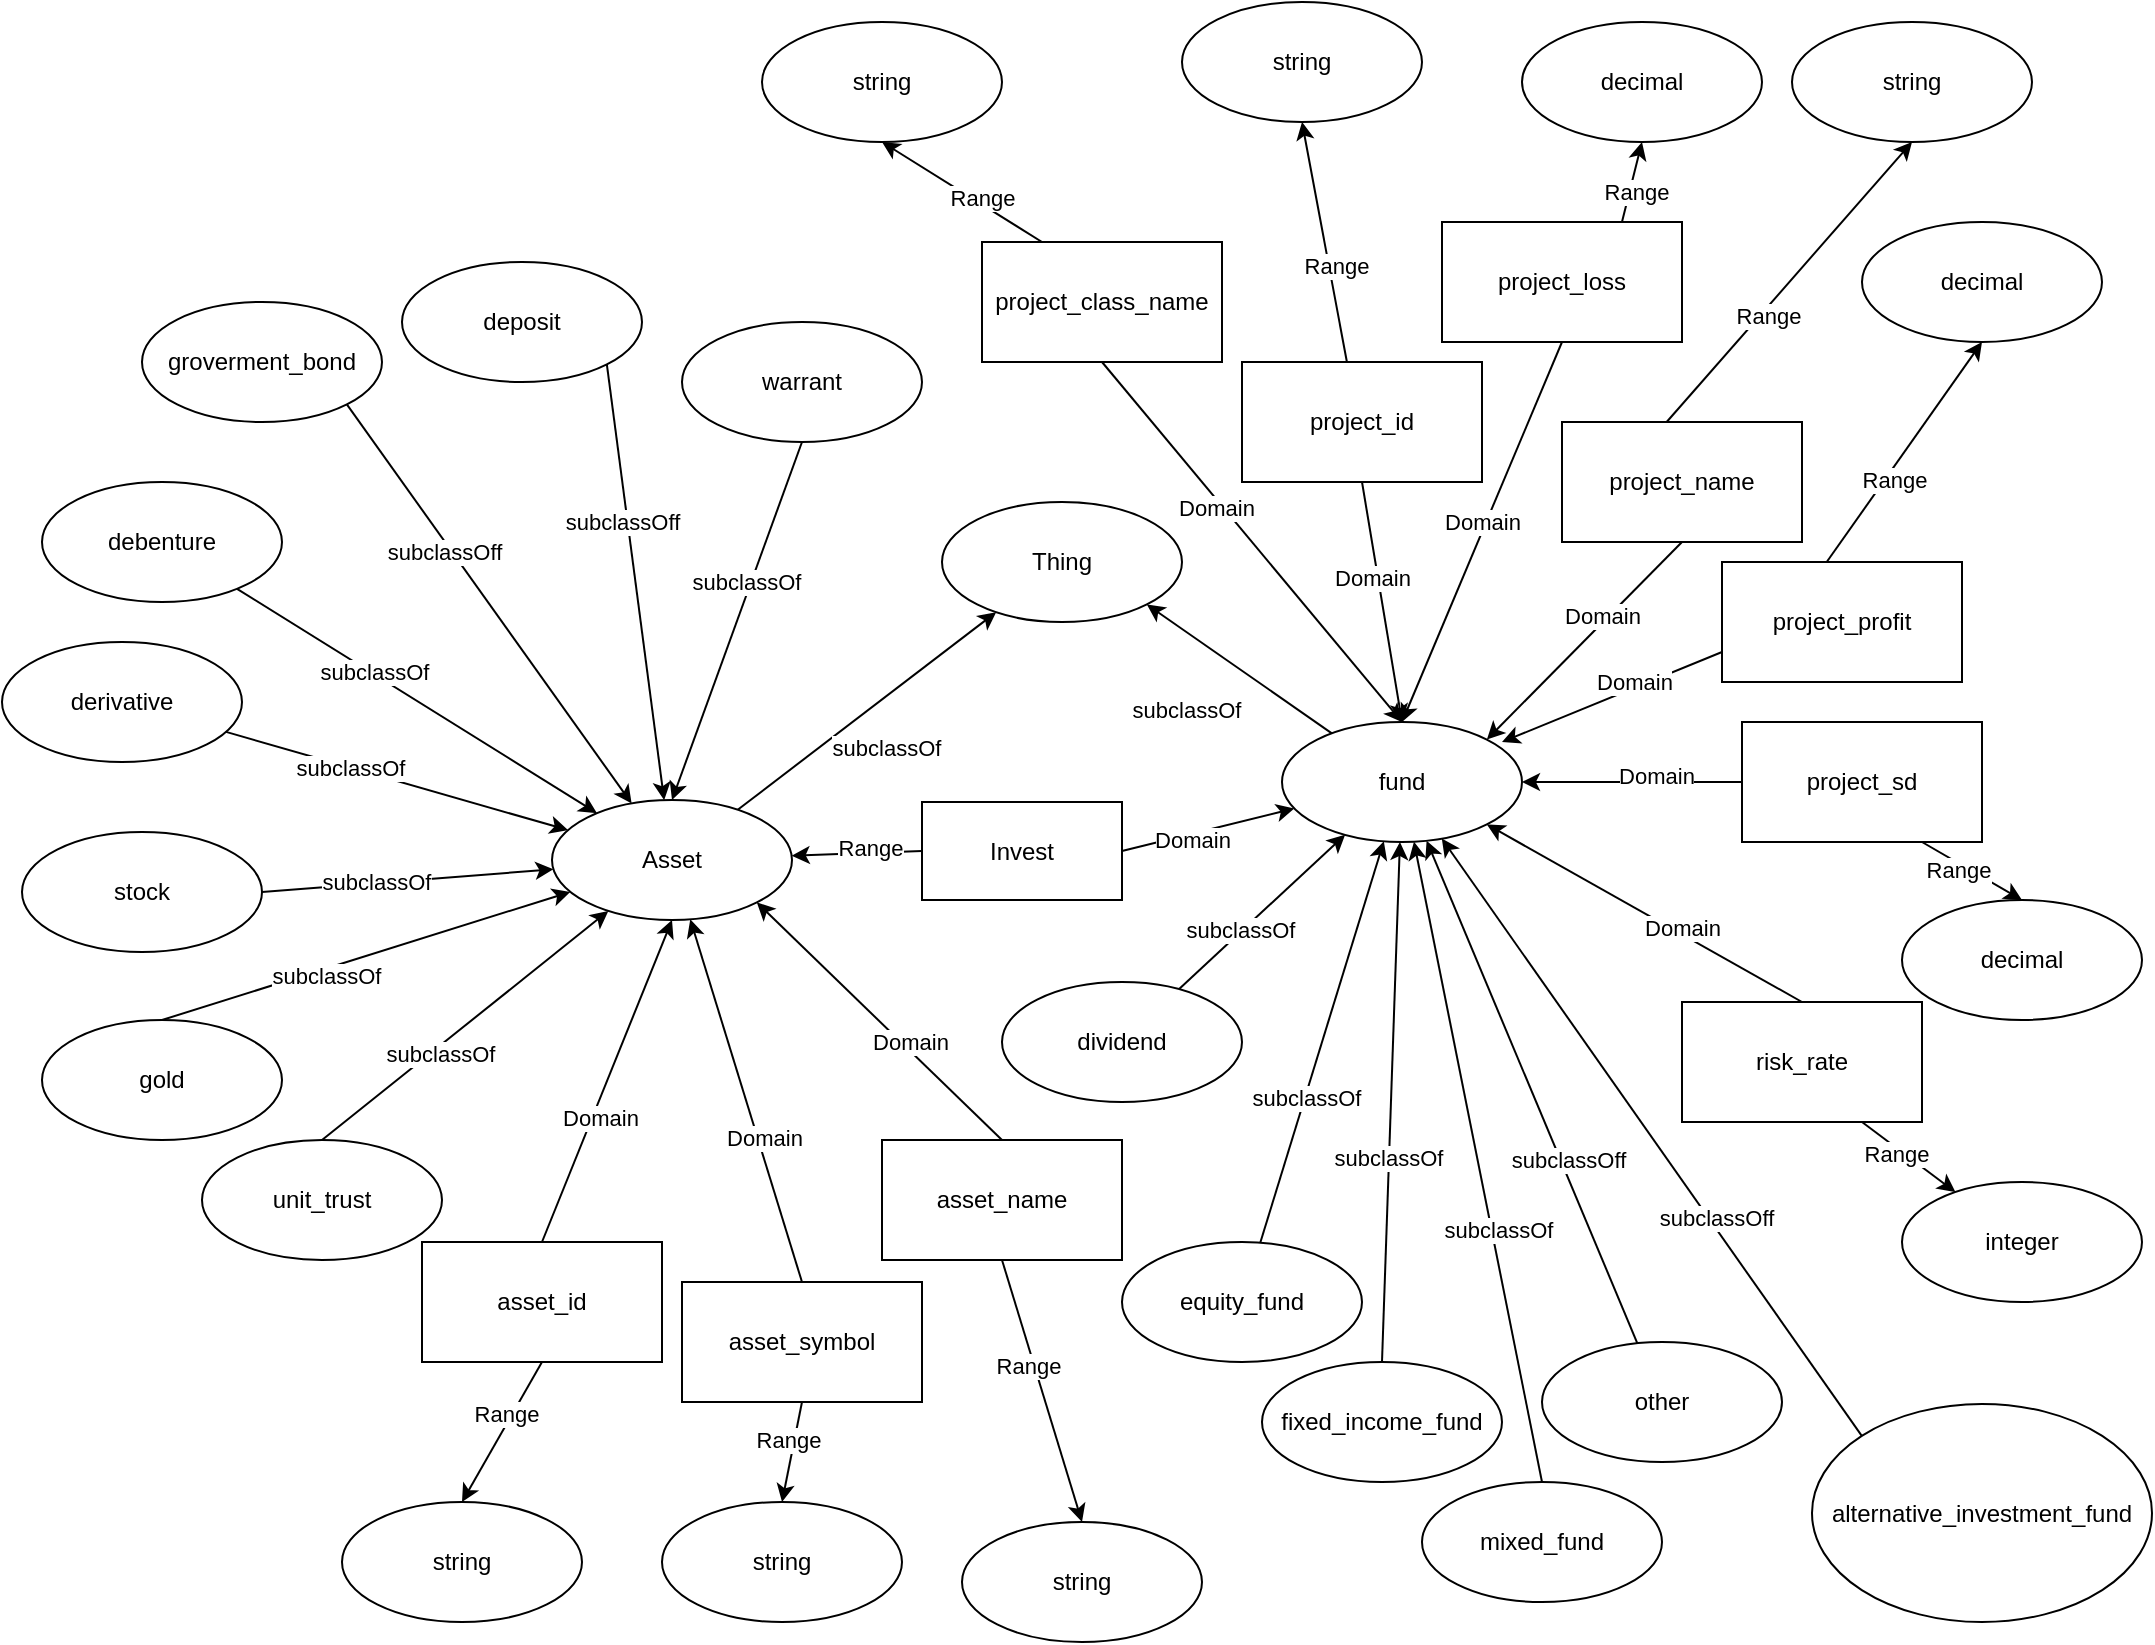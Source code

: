 <mxfile pages="6">
    <diagram id="YD8snfaofEP7VMSQtSEn" name="mutaul-fund v2">
        <mxGraphModel dx="758" dy="345" grid="1" gridSize="10" guides="1" tooltips="1" connect="1" arrows="1" fold="1" page="1" pageScale="1" pageWidth="1100" pageHeight="850" math="0" shadow="0">
            <root>
                <mxCell id="uWkwl_Mc1wg_5HtEWT7k-0"/>
                <mxCell id="uWkwl_Mc1wg_5HtEWT7k-1" parent="uWkwl_Mc1wg_5HtEWT7k-0"/>
                <mxCell id="dhetteNiKw-FfDdPtZA--2" value="" style="edgeStyle=none;rounded=0;orthogonalLoop=1;jettySize=auto;html=1;startArrow=classic;startFill=1;endArrow=none;endFill=0;" parent="uWkwl_Mc1wg_5HtEWT7k-1" source="dhetteNiKw-FfDdPtZA--4" target="dhetteNiKw-FfDdPtZA--17" edge="1">
                    <mxGeometry relative="1" as="geometry"/>
                </mxCell>
                <mxCell id="dhetteNiKw-FfDdPtZA--3" value="subclassOf" style="edgeLabel;html=1;align=center;verticalAlign=middle;resizable=0;points=[];" parent="dhetteNiKw-FfDdPtZA--2" vertex="1" connectable="0">
                    <mxGeometry x="-0.33" y="2" relative="1" as="geometry">
                        <mxPoint x="-12.78" y="32.76" as="offset"/>
                    </mxGeometry>
                </mxCell>
                <mxCell id="dhetteNiKw-FfDdPtZA--4" value="Thing" style="ellipse;whiteSpace=wrap;html=1;ellipse;whiteSpace=wrap;html=1;" parent="uWkwl_Mc1wg_5HtEWT7k-1" vertex="1">
                    <mxGeometry x="480" y="260" width="120" height="60" as="geometry"/>
                </mxCell>
                <mxCell id="dhetteNiKw-FfDdPtZA--5" value="" style="edgeStyle=none;rounded=0;orthogonalLoop=1;jettySize=auto;html=1;startArrow=classic;startFill=1;endArrow=none;endFill=0;" parent="uWkwl_Mc1wg_5HtEWT7k-1" source="dhetteNiKw-FfDdPtZA--17" target="dhetteNiKw-FfDdPtZA--18" edge="1">
                    <mxGeometry relative="1" as="geometry"/>
                </mxCell>
                <mxCell id="dhetteNiKw-FfDdPtZA--6" value="subclassOf" style="edgeLabel;html=1;align=center;verticalAlign=middle;resizable=0;points=[];" parent="dhetteNiKw-FfDdPtZA--5" vertex="1" connectable="0">
                    <mxGeometry x="0.249" y="-1" relative="1" as="geometry">
                        <mxPoint as="offset"/>
                    </mxGeometry>
                </mxCell>
                <mxCell id="dhetteNiKw-FfDdPtZA--7" value="" style="edgeStyle=none;rounded=0;orthogonalLoop=1;jettySize=auto;html=1;startArrow=classic;startFill=1;endArrow=none;endFill=0;entryX=1;entryY=0.5;entryDx=0;entryDy=0;" parent="uWkwl_Mc1wg_5HtEWT7k-1" source="dhetteNiKw-FfDdPtZA--17" target="FkE4F6yeF04PSDDuKiSC-6" edge="1">
                    <mxGeometry relative="1" as="geometry">
                        <mxPoint x="250" y="590" as="targetPoint"/>
                    </mxGeometry>
                </mxCell>
                <mxCell id="dhetteNiKw-FfDdPtZA--8" value="subclassOf" style="edgeLabel;html=1;align=center;verticalAlign=middle;resizable=0;points=[];" parent="dhetteNiKw-FfDdPtZA--7" vertex="1" connectable="0">
                    <mxGeometry x="0.216" y="-1" relative="1" as="geometry">
                        <mxPoint as="offset"/>
                    </mxGeometry>
                </mxCell>
                <mxCell id="dhetteNiKw-FfDdPtZA--9" value="" style="edgeStyle=none;rounded=0;orthogonalLoop=1;jettySize=auto;html=1;startArrow=classic;startFill=1;endArrow=none;endFill=0;entryX=1;entryY=1;entryDx=0;entryDy=0;" parent="uWkwl_Mc1wg_5HtEWT7k-1" source="dhetteNiKw-FfDdPtZA--17" target="dhetteNiKw-FfDdPtZA--19" edge="1">
                    <mxGeometry relative="1" as="geometry">
                        <mxPoint x="258" y="398.2" as="targetPoint"/>
                    </mxGeometry>
                </mxCell>
                <mxCell id="dhetteNiKw-FfDdPtZA--10" value="subclassOff" style="edgeLabel;html=1;align=center;verticalAlign=middle;resizable=0;points=[];" parent="dhetteNiKw-FfDdPtZA--9" vertex="1" connectable="0">
                    <mxGeometry x="0.282" y="3" relative="1" as="geometry">
                        <mxPoint as="offset"/>
                    </mxGeometry>
                </mxCell>
                <mxCell id="dhetteNiKw-FfDdPtZA--11" value="" style="edgeStyle=none;rounded=0;orthogonalLoop=1;jettySize=auto;html=1;startArrow=classic;startFill=1;endArrow=none;endFill=0;entryX=0.5;entryY=0;entryDx=0;entryDy=0;" parent="uWkwl_Mc1wg_5HtEWT7k-1" source="dhetteNiKw-FfDdPtZA--17" target="dhetteNiKw-FfDdPtZA--21" edge="1">
                    <mxGeometry relative="1" as="geometry">
                        <mxPoint x="492" y="679" as="targetPoint"/>
                    </mxGeometry>
                </mxCell>
                <mxCell id="dhetteNiKw-FfDdPtZA--12" value="subclassOf" style="edgeLabel;html=1;align=center;verticalAlign=middle;resizable=0;points=[];" parent="dhetteNiKw-FfDdPtZA--11" vertex="1" connectable="0">
                    <mxGeometry x="0.212" y="3" relative="1" as="geometry">
                        <mxPoint as="offset"/>
                    </mxGeometry>
                </mxCell>
                <mxCell id="dhetteNiKw-FfDdPtZA--13" value="" style="edgeStyle=none;rounded=0;orthogonalLoop=1;jettySize=auto;html=1;startArrow=classic;startFill=1;endArrow=none;endFill=0;" parent="uWkwl_Mc1wg_5HtEWT7k-1" source="dhetteNiKw-FfDdPtZA--17" target="dhetteNiKw-FfDdPtZA--20" edge="1">
                    <mxGeometry relative="1" as="geometry">
                        <mxPoint x="207.76" y="679" as="targetPoint"/>
                    </mxGeometry>
                </mxCell>
                <mxCell id="dhetteNiKw-FfDdPtZA--14" value="subclassOf" style="edgeLabel;html=1;align=center;verticalAlign=middle;resizable=0;points=[];" parent="dhetteNiKw-FfDdPtZA--13" vertex="1" connectable="0">
                    <mxGeometry x="0.281" relative="1" as="geometry">
                        <mxPoint as="offset"/>
                    </mxGeometry>
                </mxCell>
                <mxCell id="dhetteNiKw-FfDdPtZA--17" value="Asset" style="ellipse;whiteSpace=wrap;html=1;ellipse;whiteSpace=wrap;html=1;" parent="uWkwl_Mc1wg_5HtEWT7k-1" vertex="1">
                    <mxGeometry x="285" y="409" width="120" height="60" as="geometry"/>
                </mxCell>
                <mxCell id="dhetteNiKw-FfDdPtZA--18" value="debenture" style="ellipse;whiteSpace=wrap;html=1;ellipse;whiteSpace=wrap;html=1;" parent="uWkwl_Mc1wg_5HtEWT7k-1" vertex="1">
                    <mxGeometry x="30" y="250" width="120" height="60" as="geometry"/>
                </mxCell>
                <mxCell id="dhetteNiKw-FfDdPtZA--19" value="deposit" style="ellipse;whiteSpace=wrap;html=1;ellipse;whiteSpace=wrap;html=1;" parent="uWkwl_Mc1wg_5HtEWT7k-1" vertex="1">
                    <mxGeometry x="210" y="140" width="120" height="60" as="geometry"/>
                </mxCell>
                <mxCell id="dhetteNiKw-FfDdPtZA--20" value="derivative" style="ellipse;whiteSpace=wrap;html=1;ellipse;whiteSpace=wrap;html=1;" parent="uWkwl_Mc1wg_5HtEWT7k-1" vertex="1">
                    <mxGeometry x="10" y="330" width="120" height="60" as="geometry"/>
                </mxCell>
                <mxCell id="dhetteNiKw-FfDdPtZA--21" value="gold" style="ellipse;whiteSpace=wrap;html=1;ellipse;whiteSpace=wrap;html=1;" parent="uWkwl_Mc1wg_5HtEWT7k-1" vertex="1">
                    <mxGeometry x="30" y="519" width="120" height="60" as="geometry"/>
                </mxCell>
                <mxCell id="dhetteNiKw-FfDdPtZA--26" style="edgeStyle=none;rounded=0;orthogonalLoop=1;jettySize=auto;html=1;exitX=0.5;exitY=1;exitDx=0;exitDy=0;startArrow=none;startFill=0;endArrow=classic;endFill=1;" parent="uWkwl_Mc1wg_5HtEWT7k-1" edge="1">
                    <mxGeometry relative="1" as="geometry">
                        <mxPoint x="510" y="620" as="sourcePoint"/>
                        <mxPoint x="510" y="620" as="targetPoint"/>
                    </mxGeometry>
                </mxCell>
                <mxCell id="FkE4F6yeF04PSDDuKiSC-3" value="" style="edgeStyle=none;rounded=0;orthogonalLoop=1;jettySize=auto;html=1;startArrow=classic;startFill=1;endArrow=none;endFill=0;entryX=1;entryY=1;entryDx=0;entryDy=0;" parent="uWkwl_Mc1wg_5HtEWT7k-1" source="dhetteNiKw-FfDdPtZA--17" target="FkE4F6yeF04PSDDuKiSC-5" edge="1">
                    <mxGeometry relative="1" as="geometry">
                        <mxPoint x="147.3" y="449.2" as="targetPoint"/>
                        <mxPoint x="210.705" y="462.417" as="sourcePoint"/>
                    </mxGeometry>
                </mxCell>
                <mxCell id="FkE4F6yeF04PSDDuKiSC-4" value="subclassOff" style="edgeLabel;html=1;align=center;verticalAlign=middle;resizable=0;points=[];" parent="FkE4F6yeF04PSDDuKiSC-3" vertex="1" connectable="0">
                    <mxGeometry x="0.282" y="3" relative="1" as="geometry">
                        <mxPoint as="offset"/>
                    </mxGeometry>
                </mxCell>
                <mxCell id="FkE4F6yeF04PSDDuKiSC-5" value="groverment_bond" style="ellipse;whiteSpace=wrap;html=1;ellipse;whiteSpace=wrap;html=1;" parent="uWkwl_Mc1wg_5HtEWT7k-1" vertex="1">
                    <mxGeometry x="80" y="160" width="120" height="60" as="geometry"/>
                </mxCell>
                <mxCell id="FkE4F6yeF04PSDDuKiSC-6" value="stock" style="ellipse;whiteSpace=wrap;html=1;ellipse;whiteSpace=wrap;html=1;" parent="uWkwl_Mc1wg_5HtEWT7k-1" vertex="1">
                    <mxGeometry x="20" y="425" width="120" height="60" as="geometry"/>
                </mxCell>
                <mxCell id="FkE4F6yeF04PSDDuKiSC-8" value="" style="edgeStyle=none;rounded=0;orthogonalLoop=1;jettySize=auto;html=1;startArrow=classic;startFill=1;endArrow=none;endFill=0;entryX=0.5;entryY=0;entryDx=0;entryDy=0;" parent="uWkwl_Mc1wg_5HtEWT7k-1" source="dhetteNiKw-FfDdPtZA--17" target="FkE4F6yeF04PSDDuKiSC-10" edge="1">
                    <mxGeometry relative="1" as="geometry">
                        <mxPoint x="622.16" y="679" as="targetPoint"/>
                        <mxPoint x="483.385" y="468.717" as="sourcePoint"/>
                    </mxGeometry>
                </mxCell>
                <mxCell id="FkE4F6yeF04PSDDuKiSC-9" value="subclassOf" style="edgeLabel;html=1;align=center;verticalAlign=middle;resizable=0;points=[];" parent="FkE4F6yeF04PSDDuKiSC-8" vertex="1" connectable="0">
                    <mxGeometry x="0.212" y="3" relative="1" as="geometry">
                        <mxPoint as="offset"/>
                    </mxGeometry>
                </mxCell>
                <mxCell id="FkE4F6yeF04PSDDuKiSC-10" value="unit_trust" style="ellipse;whiteSpace=wrap;html=1;ellipse;whiteSpace=wrap;html=1;" parent="uWkwl_Mc1wg_5HtEWT7k-1" vertex="1">
                    <mxGeometry x="110" y="579" width="120" height="60" as="geometry"/>
                </mxCell>
                <mxCell id="FkE4F6yeF04PSDDuKiSC-12" value="" style="edgeStyle=none;rounded=0;orthogonalLoop=1;jettySize=auto;html=1;startArrow=classic;startFill=1;endArrow=none;endFill=0;entryX=0.5;entryY=1;entryDx=0;entryDy=0;exitX=0.5;exitY=0;exitDx=0;exitDy=0;" parent="uWkwl_Mc1wg_5HtEWT7k-1" source="dhetteNiKw-FfDdPtZA--17" target="FkE4F6yeF04PSDDuKiSC-14" edge="1">
                    <mxGeometry relative="1" as="geometry">
                        <mxPoint x="252" y="220.28" as="targetPoint"/>
                        <mxPoint x="113.225" y="9.997" as="sourcePoint"/>
                    </mxGeometry>
                </mxCell>
                <mxCell id="FkE4F6yeF04PSDDuKiSC-13" value="subclassOf" style="edgeLabel;html=1;align=center;verticalAlign=middle;resizable=0;points=[];" parent="FkE4F6yeF04PSDDuKiSC-12" vertex="1" connectable="0">
                    <mxGeometry x="0.212" y="3" relative="1" as="geometry">
                        <mxPoint as="offset"/>
                    </mxGeometry>
                </mxCell>
                <mxCell id="FkE4F6yeF04PSDDuKiSC-14" value="warrant" style="ellipse;whiteSpace=wrap;html=1;ellipse;whiteSpace=wrap;html=1;" parent="uWkwl_Mc1wg_5HtEWT7k-1" vertex="1">
                    <mxGeometry x="350" y="170.0" width="120" height="60" as="geometry"/>
                </mxCell>
                <mxCell id="c_Odpm8SSr1flLL3GMrY-0" value="" style="edgeStyle=none;rounded=0;orthogonalLoop=1;jettySize=auto;html=1;startArrow=classic;startFill=1;endArrow=none;endFill=0;exitX=1;exitY=1;exitDx=0;exitDy=0;" parent="uWkwl_Mc1wg_5HtEWT7k-1" source="dhetteNiKw-FfDdPtZA--4" target="c_Odpm8SSr1flLL3GMrY-12" edge="1">
                    <mxGeometry relative="1" as="geometry">
                        <mxPoint x="1049.6" y="217.084" as="sourcePoint"/>
                    </mxGeometry>
                </mxCell>
                <mxCell id="c_Odpm8SSr1flLL3GMrY-1" value="subclassOf" style="edgeLabel;html=1;align=center;verticalAlign=middle;resizable=0;points=[];" parent="c_Odpm8SSr1flLL3GMrY-0" vertex="1" connectable="0">
                    <mxGeometry x="-0.33" y="2" relative="1" as="geometry">
                        <mxPoint x="-12.78" y="32.76" as="offset"/>
                    </mxGeometry>
                </mxCell>
                <mxCell id="c_Odpm8SSr1flLL3GMrY-2" value="" style="edgeStyle=none;rounded=0;orthogonalLoop=1;jettySize=auto;html=1;startArrow=classic;startFill=1;endArrow=none;endFill=0;" parent="uWkwl_Mc1wg_5HtEWT7k-1" source="c_Odpm8SSr1flLL3GMrY-12" target="c_Odpm8SSr1flLL3GMrY-13" edge="1">
                    <mxGeometry relative="1" as="geometry"/>
                </mxCell>
                <mxCell id="c_Odpm8SSr1flLL3GMrY-3" value="subclassOf" style="edgeLabel;html=1;align=center;verticalAlign=middle;resizable=0;points=[];" parent="c_Odpm8SSr1flLL3GMrY-2" vertex="1" connectable="0">
                    <mxGeometry x="0.249" y="-1" relative="1" as="geometry">
                        <mxPoint as="offset"/>
                    </mxGeometry>
                </mxCell>
                <mxCell id="c_Odpm8SSr1flLL3GMrY-4" value="" style="edgeStyle=none;rounded=0;orthogonalLoop=1;jettySize=auto;html=1;startArrow=classic;startFill=1;endArrow=none;endFill=0;entryX=0.5;entryY=0;entryDx=0;entryDy=0;" parent="uWkwl_Mc1wg_5HtEWT7k-1" source="c_Odpm8SSr1flLL3GMrY-12" target="c_Odpm8SSr1flLL3GMrY-21" edge="1">
                    <mxGeometry relative="1" as="geometry">
                        <mxPoint x="750.7" y="639" as="targetPoint"/>
                    </mxGeometry>
                </mxCell>
                <mxCell id="c_Odpm8SSr1flLL3GMrY-5" value="subclassOf" style="edgeLabel;html=1;align=center;verticalAlign=middle;resizable=0;points=[];" parent="c_Odpm8SSr1flLL3GMrY-4" vertex="1" connectable="0">
                    <mxGeometry x="0.216" y="-1" relative="1" as="geometry">
                        <mxPoint as="offset"/>
                    </mxGeometry>
                </mxCell>
                <mxCell id="c_Odpm8SSr1flLL3GMrY-6" value="" style="edgeStyle=none;rounded=0;orthogonalLoop=1;jettySize=auto;html=1;startArrow=classic;startFill=1;endArrow=none;endFill=0;" parent="uWkwl_Mc1wg_5HtEWT7k-1" source="c_Odpm8SSr1flLL3GMrY-12" target="c_Odpm8SSr1flLL3GMrY-14" edge="1">
                    <mxGeometry relative="1" as="geometry">
                        <mxPoint x="758.7" y="447.2" as="targetPoint"/>
                    </mxGeometry>
                </mxCell>
                <mxCell id="c_Odpm8SSr1flLL3GMrY-7" value="subclassOff" style="edgeLabel;html=1;align=center;verticalAlign=middle;resizable=0;points=[];" parent="c_Odpm8SSr1flLL3GMrY-6" vertex="1" connectable="0">
                    <mxGeometry x="0.282" y="3" relative="1" as="geometry">
                        <mxPoint as="offset"/>
                    </mxGeometry>
                </mxCell>
                <mxCell id="c_Odpm8SSr1flLL3GMrY-8" value="" style="edgeStyle=none;rounded=0;orthogonalLoop=1;jettySize=auto;html=1;startArrow=classic;startFill=1;endArrow=none;endFill=0;entryX=0.5;entryY=0;entryDx=0;entryDy=0;" parent="uWkwl_Mc1wg_5HtEWT7k-1" source="c_Odpm8SSr1flLL3GMrY-12" target="c_Odpm8SSr1flLL3GMrY-16" edge="1">
                    <mxGeometry relative="1" as="geometry">
                        <mxPoint x="992.7" y="728" as="targetPoint"/>
                    </mxGeometry>
                </mxCell>
                <mxCell id="c_Odpm8SSr1flLL3GMrY-9" value="subclassOf" style="edgeLabel;html=1;align=center;verticalAlign=middle;resizable=0;points=[];" parent="c_Odpm8SSr1flLL3GMrY-8" vertex="1" connectable="0">
                    <mxGeometry x="0.212" y="3" relative="1" as="geometry">
                        <mxPoint as="offset"/>
                    </mxGeometry>
                </mxCell>
                <mxCell id="c_Odpm8SSr1flLL3GMrY-10" value="" style="edgeStyle=none;rounded=0;orthogonalLoop=1;jettySize=auto;html=1;startArrow=classic;startFill=1;endArrow=none;endFill=0;" parent="uWkwl_Mc1wg_5HtEWT7k-1" source="c_Odpm8SSr1flLL3GMrY-12" target="c_Odpm8SSr1flLL3GMrY-15" edge="1">
                    <mxGeometry relative="1" as="geometry">
                        <mxPoint x="708.46" y="728" as="targetPoint"/>
                    </mxGeometry>
                </mxCell>
                <mxCell id="c_Odpm8SSr1flLL3GMrY-11" value="subclassOf" style="edgeLabel;html=1;align=center;verticalAlign=middle;resizable=0;points=[];" parent="c_Odpm8SSr1flLL3GMrY-10" vertex="1" connectable="0">
                    <mxGeometry x="0.281" relative="1" as="geometry">
                        <mxPoint as="offset"/>
                    </mxGeometry>
                </mxCell>
                <mxCell id="c_Odpm8SSr1flLL3GMrY-12" value="fund" style="ellipse;whiteSpace=wrap;html=1;ellipse;whiteSpace=wrap;html=1;" parent="uWkwl_Mc1wg_5HtEWT7k-1" vertex="1">
                    <mxGeometry x="650" y="370" width="120" height="60" as="geometry"/>
                </mxCell>
                <mxCell id="c_Odpm8SSr1flLL3GMrY-13" value="dividend" style="ellipse;whiteSpace=wrap;html=1;ellipse;whiteSpace=wrap;html=1;" parent="uWkwl_Mc1wg_5HtEWT7k-1" vertex="1">
                    <mxGeometry x="510" y="500" width="120" height="60" as="geometry"/>
                </mxCell>
                <mxCell id="c_Odpm8SSr1flLL3GMrY-14" value="other" style="ellipse;whiteSpace=wrap;html=1;ellipse;whiteSpace=wrap;html=1;" parent="uWkwl_Mc1wg_5HtEWT7k-1" vertex="1">
                    <mxGeometry x="780" y="680" width="120" height="60" as="geometry"/>
                </mxCell>
                <mxCell id="c_Odpm8SSr1flLL3GMrY-15" value="equity_fund" style="ellipse;whiteSpace=wrap;html=1;ellipse;whiteSpace=wrap;html=1;" parent="uWkwl_Mc1wg_5HtEWT7k-1" vertex="1">
                    <mxGeometry x="570" y="630" width="120" height="60" as="geometry"/>
                </mxCell>
                <mxCell id="c_Odpm8SSr1flLL3GMrY-16" value="mixed_fund" style="ellipse;whiteSpace=wrap;html=1;ellipse;whiteSpace=wrap;html=1;" parent="uWkwl_Mc1wg_5HtEWT7k-1" vertex="1">
                    <mxGeometry x="720" y="750" width="120" height="60" as="geometry"/>
                </mxCell>
                <mxCell id="c_Odpm8SSr1flLL3GMrY-17" style="edgeStyle=none;rounded=0;orthogonalLoop=1;jettySize=auto;html=1;exitX=0.5;exitY=1;exitDx=0;exitDy=0;startArrow=none;startFill=0;endArrow=classic;endFill=1;" parent="uWkwl_Mc1wg_5HtEWT7k-1" edge="1">
                    <mxGeometry relative="1" as="geometry">
                        <mxPoint x="1010.7" y="669" as="sourcePoint"/>
                        <mxPoint x="1010.7" y="669" as="targetPoint"/>
                    </mxGeometry>
                </mxCell>
                <mxCell id="c_Odpm8SSr1flLL3GMrY-18" value="" style="edgeStyle=none;rounded=0;orthogonalLoop=1;jettySize=auto;html=1;startArrow=classic;startFill=1;endArrow=none;endFill=0;entryX=0;entryY=0;entryDx=0;entryDy=0;" parent="uWkwl_Mc1wg_5HtEWT7k-1" source="c_Odpm8SSr1flLL3GMrY-12" target="c_Odpm8SSr1flLL3GMrY-20" edge="1">
                    <mxGeometry relative="1" as="geometry">
                        <mxPoint x="648" y="498.2" as="targetPoint"/>
                        <mxPoint x="711.405" y="511.417" as="sourcePoint"/>
                    </mxGeometry>
                </mxCell>
                <mxCell id="c_Odpm8SSr1flLL3GMrY-19" value="subclassOff" style="edgeLabel;html=1;align=center;verticalAlign=middle;resizable=0;points=[];" parent="c_Odpm8SSr1flLL3GMrY-18" vertex="1" connectable="0">
                    <mxGeometry x="0.282" y="3" relative="1" as="geometry">
                        <mxPoint as="offset"/>
                    </mxGeometry>
                </mxCell>
                <mxCell id="c_Odpm8SSr1flLL3GMrY-20" value="alternative_investment_fund" style="ellipse;whiteSpace=wrap;html=1;ellipse;whiteSpace=wrap;html=1;" parent="uWkwl_Mc1wg_5HtEWT7k-1" vertex="1">
                    <mxGeometry x="915" y="711" width="170" height="109" as="geometry"/>
                </mxCell>
                <mxCell id="c_Odpm8SSr1flLL3GMrY-21" value="fixed_income_fund" style="ellipse;whiteSpace=wrap;html=1;ellipse;whiteSpace=wrap;html=1;" parent="uWkwl_Mc1wg_5HtEWT7k-1" vertex="1">
                    <mxGeometry x="640" y="690" width="120" height="60" as="geometry"/>
                </mxCell>
                <mxCell id="0" value="asset_symbol" style="rounded=0;whiteSpace=wrap;html=1;" parent="uWkwl_Mc1wg_5HtEWT7k-1" vertex="1">
                    <mxGeometry x="350" y="650" width="120" height="60" as="geometry"/>
                </mxCell>
                <mxCell id="1" value="asset_name" style="rounded=0;whiteSpace=wrap;html=1;" parent="uWkwl_Mc1wg_5HtEWT7k-1" vertex="1">
                    <mxGeometry x="450" y="579" width="120" height="60" as="geometry"/>
                </mxCell>
                <mxCell id="2" value="asset_id" style="rounded=0;whiteSpace=wrap;html=1;" parent="uWkwl_Mc1wg_5HtEWT7k-1" vertex="1">
                    <mxGeometry x="220" y="630" width="120" height="60" as="geometry"/>
                </mxCell>
                <mxCell id="3" value="" style="edgeStyle=none;rounded=0;orthogonalLoop=1;jettySize=auto;html=1;startArrow=classic;startFill=1;endArrow=none;endFill=0;entryX=0.5;entryY=0;entryDx=0;entryDy=0;exitX=0.5;exitY=1;exitDx=0;exitDy=0;" parent="uWkwl_Mc1wg_5HtEWT7k-1" source="dhetteNiKw-FfDdPtZA--17" target="2" edge="1">
                    <mxGeometry relative="1" as="geometry">
                        <mxPoint x="261.8" y="639" as="targetPoint"/>
                        <mxPoint x="405.0" y="524.44" as="sourcePoint"/>
                    </mxGeometry>
                </mxCell>
                <mxCell id="4" value="Domain" style="edgeLabel;html=1;align=center;verticalAlign=middle;resizable=0;points=[];" parent="3" vertex="1" connectable="0">
                    <mxGeometry x="0.212" y="3" relative="1" as="geometry">
                        <mxPoint as="offset"/>
                    </mxGeometry>
                </mxCell>
                <mxCell id="r3yam5yUeW3kaXvQtFhB-4" value="" style="edgeStyle=none;rounded=0;orthogonalLoop=1;jettySize=auto;html=1;startArrow=classic;startFill=1;endArrow=none;endFill=0;entryX=0.5;entryY=0;entryDx=0;entryDy=0;" parent="uWkwl_Mc1wg_5HtEWT7k-1" source="dhetteNiKw-FfDdPtZA--17" target="0" edge="1">
                    <mxGeometry relative="1" as="geometry">
                        <mxPoint x="380" y="710" as="targetPoint"/>
                        <mxPoint x="435" y="529" as="sourcePoint"/>
                    </mxGeometry>
                </mxCell>
                <mxCell id="r3yam5yUeW3kaXvQtFhB-5" value="Domain" style="edgeLabel;html=1;align=center;verticalAlign=middle;resizable=0;points=[];" parent="r3yam5yUeW3kaXvQtFhB-4" vertex="1" connectable="0">
                    <mxGeometry x="0.212" y="3" relative="1" as="geometry">
                        <mxPoint as="offset"/>
                    </mxGeometry>
                </mxCell>
                <mxCell id="r3yam5yUeW3kaXvQtFhB-6" value="" style="edgeStyle=none;rounded=0;orthogonalLoop=1;jettySize=auto;html=1;startArrow=classic;startFill=1;endArrow=none;endFill=0;entryX=0.5;entryY=0;entryDx=0;entryDy=0;exitX=1;exitY=1;exitDx=0;exitDy=0;" parent="uWkwl_Mc1wg_5HtEWT7k-1" source="dhetteNiKw-FfDdPtZA--17" target="1" edge="1">
                    <mxGeometry relative="1" as="geometry">
                        <mxPoint x="310" y="670" as="targetPoint"/>
                        <mxPoint x="365" y="489" as="sourcePoint"/>
                    </mxGeometry>
                </mxCell>
                <mxCell id="r3yam5yUeW3kaXvQtFhB-7" value="Domain" style="edgeLabel;html=1;align=center;verticalAlign=middle;resizable=0;points=[];" parent="r3yam5yUeW3kaXvQtFhB-6" vertex="1" connectable="0">
                    <mxGeometry x="0.212" y="3" relative="1" as="geometry">
                        <mxPoint as="offset"/>
                    </mxGeometry>
                </mxCell>
                <mxCell id="r3yam5yUeW3kaXvQtFhB-8" value="string" style="ellipse;whiteSpace=wrap;html=1;ellipse;whiteSpace=wrap;html=1;" parent="uWkwl_Mc1wg_5HtEWT7k-1" vertex="1">
                    <mxGeometry x="490" y="770" width="120" height="60" as="geometry"/>
                </mxCell>
                <mxCell id="r3yam5yUeW3kaXvQtFhB-9" value="" style="edgeStyle=none;rounded=0;orthogonalLoop=1;jettySize=auto;html=1;startArrow=classic;startFill=1;endArrow=none;endFill=0;entryX=0.5;entryY=1;entryDx=0;entryDy=0;exitX=0.5;exitY=0;exitDx=0;exitDy=0;" parent="uWkwl_Mc1wg_5HtEWT7k-1" source="r3yam5yUeW3kaXvQtFhB-8" target="1" edge="1">
                    <mxGeometry relative="1" as="geometry">
                        <mxPoint x="520" y="589" as="targetPoint"/>
                        <mxPoint x="397.844" y="470.002" as="sourcePoint"/>
                    </mxGeometry>
                </mxCell>
                <mxCell id="r3yam5yUeW3kaXvQtFhB-10" value="Range" style="edgeLabel;html=1;align=center;verticalAlign=middle;resizable=0;points=[];" parent="r3yam5yUeW3kaXvQtFhB-9" vertex="1" connectable="0">
                    <mxGeometry x="0.212" y="3" relative="1" as="geometry">
                        <mxPoint as="offset"/>
                    </mxGeometry>
                </mxCell>
                <mxCell id="r3yam5yUeW3kaXvQtFhB-11" value="string" style="ellipse;whiteSpace=wrap;html=1;ellipse;whiteSpace=wrap;html=1;" parent="uWkwl_Mc1wg_5HtEWT7k-1" vertex="1">
                    <mxGeometry x="180" y="760" width="120" height="60" as="geometry"/>
                </mxCell>
                <mxCell id="r3yam5yUeW3kaXvQtFhB-12" value="" style="edgeStyle=none;rounded=0;orthogonalLoop=1;jettySize=auto;html=1;startArrow=classic;startFill=1;endArrow=none;endFill=0;entryX=0.5;entryY=1;entryDx=0;entryDy=0;exitX=0.5;exitY=0;exitDx=0;exitDy=0;" parent="uWkwl_Mc1wg_5HtEWT7k-1" source="r3yam5yUeW3kaXvQtFhB-11" target="2" edge="1">
                    <mxGeometry relative="1" as="geometry">
                        <mxPoint x="190" y="680" as="targetPoint"/>
                        <mxPoint x="-12.156" y="471.002" as="sourcePoint"/>
                    </mxGeometry>
                </mxCell>
                <mxCell id="r3yam5yUeW3kaXvQtFhB-13" value="Range" style="edgeLabel;html=1;align=center;verticalAlign=middle;resizable=0;points=[];" parent="r3yam5yUeW3kaXvQtFhB-12" vertex="1" connectable="0">
                    <mxGeometry x="0.212" y="3" relative="1" as="geometry">
                        <mxPoint as="offset"/>
                    </mxGeometry>
                </mxCell>
                <mxCell id="r3yam5yUeW3kaXvQtFhB-14" value="string" style="ellipse;whiteSpace=wrap;html=1;ellipse;whiteSpace=wrap;html=1;" parent="uWkwl_Mc1wg_5HtEWT7k-1" vertex="1">
                    <mxGeometry x="340" y="760" width="120" height="60" as="geometry"/>
                </mxCell>
                <mxCell id="r3yam5yUeW3kaXvQtFhB-15" value="" style="edgeStyle=none;rounded=0;orthogonalLoop=1;jettySize=auto;html=1;startArrow=classic;startFill=1;endArrow=none;endFill=0;exitX=0.5;exitY=0;exitDx=0;exitDy=0;entryX=0.5;entryY=1;entryDx=0;entryDy=0;" parent="uWkwl_Mc1wg_5HtEWT7k-1" source="r3yam5yUeW3kaXvQtFhB-14" target="0" edge="1">
                    <mxGeometry relative="1" as="geometry">
                        <mxPoint x="299.996" y="720" as="targetPoint"/>
                        <mxPoint x="264.204" y="500.002" as="sourcePoint"/>
                    </mxGeometry>
                </mxCell>
                <mxCell id="r3yam5yUeW3kaXvQtFhB-16" value="Range" style="edgeLabel;html=1;align=center;verticalAlign=middle;resizable=0;points=[];" parent="r3yam5yUeW3kaXvQtFhB-15" vertex="1" connectable="0">
                    <mxGeometry x="0.212" y="3" relative="1" as="geometry">
                        <mxPoint as="offset"/>
                    </mxGeometry>
                </mxCell>
                <mxCell id="r3yam5yUeW3kaXvQtFhB-19" value="project_class_name" style="rounded=0;whiteSpace=wrap;html=1;" parent="uWkwl_Mc1wg_5HtEWT7k-1" vertex="1">
                    <mxGeometry x="500" y="130.0" width="120" height="60" as="geometry"/>
                </mxCell>
                <mxCell id="r3yam5yUeW3kaXvQtFhB-20" value="" style="edgeStyle=none;rounded=0;orthogonalLoop=1;jettySize=auto;html=1;startArrow=classic;startFill=1;endArrow=none;endFill=0;entryX=0.5;entryY=1;entryDx=0;entryDy=0;exitX=0.5;exitY=0;exitDx=0;exitDy=0;" parent="uWkwl_Mc1wg_5HtEWT7k-1" source="c_Odpm8SSr1flLL3GMrY-12" target="r3yam5yUeW3kaXvQtFhB-19" edge="1">
                    <mxGeometry relative="1" as="geometry">
                        <mxPoint x="811.8" y="99.58" as="targetPoint"/>
                        <mxPoint x="895" y="-70.42" as="sourcePoint"/>
                    </mxGeometry>
                </mxCell>
                <mxCell id="r3yam5yUeW3kaXvQtFhB-21" value="Domain" style="edgeLabel;html=1;align=center;verticalAlign=middle;resizable=0;points=[];" parent="r3yam5yUeW3kaXvQtFhB-20" vertex="1" connectable="0">
                    <mxGeometry x="0.212" y="3" relative="1" as="geometry">
                        <mxPoint as="offset"/>
                    </mxGeometry>
                </mxCell>
                <mxCell id="r3yam5yUeW3kaXvQtFhB-24" value="string" style="ellipse;whiteSpace=wrap;html=1;ellipse;whiteSpace=wrap;html=1;" parent="uWkwl_Mc1wg_5HtEWT7k-1" vertex="1">
                    <mxGeometry x="390" y="20.0" width="120" height="60" as="geometry"/>
                </mxCell>
                <mxCell id="r3yam5yUeW3kaXvQtFhB-25" value="" style="edgeStyle=none;rounded=0;orthogonalLoop=1;jettySize=auto;html=1;startArrow=classic;startFill=1;endArrow=none;endFill=0;entryX=0.25;entryY=0;entryDx=0;entryDy=0;exitX=0.5;exitY=1;exitDx=0;exitDy=0;" parent="uWkwl_Mc1wg_5HtEWT7k-1" source="r3yam5yUeW3kaXvQtFhB-24" target="r3yam5yUeW3kaXvQtFhB-19" edge="1">
                    <mxGeometry relative="1" as="geometry">
                        <mxPoint x="740" y="140.58" as="targetPoint"/>
                        <mxPoint x="537.844" y="-68.418" as="sourcePoint"/>
                    </mxGeometry>
                </mxCell>
                <mxCell id="r3yam5yUeW3kaXvQtFhB-26" value="Range" style="edgeLabel;html=1;align=center;verticalAlign=middle;resizable=0;points=[];" parent="r3yam5yUeW3kaXvQtFhB-25" vertex="1" connectable="0">
                    <mxGeometry x="0.212" y="3" relative="1" as="geometry">
                        <mxPoint as="offset"/>
                    </mxGeometry>
                </mxCell>
                <mxCell id="r3yam5yUeW3kaXvQtFhB-30" value="project_id" style="rounded=0;whiteSpace=wrap;html=1;" parent="uWkwl_Mc1wg_5HtEWT7k-1" vertex="1">
                    <mxGeometry x="630" y="190.0" width="120" height="60" as="geometry"/>
                </mxCell>
                <mxCell id="r3yam5yUeW3kaXvQtFhB-31" value="" style="edgeStyle=none;rounded=0;orthogonalLoop=1;jettySize=auto;html=1;startArrow=classic;startFill=1;endArrow=none;endFill=0;entryX=0.5;entryY=1;entryDx=0;entryDy=0;exitX=0.5;exitY=0;exitDx=0;exitDy=0;" parent="uWkwl_Mc1wg_5HtEWT7k-1" source="c_Odpm8SSr1flLL3GMrY-12" target="r3yam5yUeW3kaXvQtFhB-30" edge="1">
                    <mxGeometry relative="1" as="geometry">
                        <mxPoint x="1061.8" y="74.58" as="targetPoint"/>
                        <mxPoint x="960" y="345" as="sourcePoint"/>
                    </mxGeometry>
                </mxCell>
                <mxCell id="r3yam5yUeW3kaXvQtFhB-32" value="Domain" style="edgeLabel;html=1;align=center;verticalAlign=middle;resizable=0;points=[];" parent="r3yam5yUeW3kaXvQtFhB-31" vertex="1" connectable="0">
                    <mxGeometry x="0.212" y="3" relative="1" as="geometry">
                        <mxPoint as="offset"/>
                    </mxGeometry>
                </mxCell>
                <mxCell id="r3yam5yUeW3kaXvQtFhB-33" value="string" style="ellipse;whiteSpace=wrap;html=1;ellipse;whiteSpace=wrap;html=1;" parent="uWkwl_Mc1wg_5HtEWT7k-1" vertex="1">
                    <mxGeometry x="600" y="10.0" width="120" height="60" as="geometry"/>
                </mxCell>
                <mxCell id="r3yam5yUeW3kaXvQtFhB-34" value="" style="edgeStyle=none;rounded=0;orthogonalLoop=1;jettySize=auto;html=1;startArrow=classic;startFill=1;endArrow=none;endFill=0;entryX=0.437;entryY=-0.002;entryDx=0;entryDy=0;exitX=0.5;exitY=1;exitDx=0;exitDy=0;entryPerimeter=0;" parent="uWkwl_Mc1wg_5HtEWT7k-1" source="r3yam5yUeW3kaXvQtFhB-33" target="r3yam5yUeW3kaXvQtFhB-30" edge="1">
                    <mxGeometry relative="1" as="geometry">
                        <mxPoint x="990" y="115.58" as="targetPoint"/>
                        <mxPoint x="787.844" y="-93.418" as="sourcePoint"/>
                    </mxGeometry>
                </mxCell>
                <mxCell id="r3yam5yUeW3kaXvQtFhB-35" value="Range" style="edgeLabel;html=1;align=center;verticalAlign=middle;resizable=0;points=[];" parent="r3yam5yUeW3kaXvQtFhB-34" vertex="1" connectable="0">
                    <mxGeometry x="0.212" y="3" relative="1" as="geometry">
                        <mxPoint as="offset"/>
                    </mxGeometry>
                </mxCell>
                <mxCell id="r3yam5yUeW3kaXvQtFhB-36" value="project_loss" style="rounded=0;whiteSpace=wrap;html=1;" parent="uWkwl_Mc1wg_5HtEWT7k-1" vertex="1">
                    <mxGeometry x="730" y="120.0" width="120" height="60" as="geometry"/>
                </mxCell>
                <mxCell id="r3yam5yUeW3kaXvQtFhB-37" value="" style="edgeStyle=none;rounded=0;orthogonalLoop=1;jettySize=auto;html=1;startArrow=classic;startFill=1;endArrow=none;endFill=0;entryX=0.5;entryY=1;entryDx=0;entryDy=0;exitX=0.5;exitY=0;exitDx=0;exitDy=0;" parent="uWkwl_Mc1wg_5HtEWT7k-1" source="c_Odpm8SSr1flLL3GMrY-12" target="r3yam5yUeW3kaXvQtFhB-36" edge="1">
                    <mxGeometry relative="1" as="geometry">
                        <mxPoint x="1071.8" y="84.58" as="targetPoint"/>
                        <mxPoint x="970" y="355" as="sourcePoint"/>
                    </mxGeometry>
                </mxCell>
                <mxCell id="r3yam5yUeW3kaXvQtFhB-38" value="Domain" style="edgeLabel;html=1;align=center;verticalAlign=middle;resizable=0;points=[];" parent="r3yam5yUeW3kaXvQtFhB-37" vertex="1" connectable="0">
                    <mxGeometry x="0.212" y="3" relative="1" as="geometry">
                        <mxPoint x="-5.63" y="16.1" as="offset"/>
                    </mxGeometry>
                </mxCell>
                <mxCell id="r3yam5yUeW3kaXvQtFhB-39" value="decimal&lt;span style=&quot;color: rgba(0 , 0 , 0 , 0) ; font-family: monospace ; font-size: 0px&quot;&gt;%3CmxGraphModel%3E%3Croot%3E%3CmxCell%20id%3D%220%22%2F%3E%3CmxCell%20id%3D%221%22%20parent%3D%220%22%2F%3E%3CmxCell%20id%3D%222%22%20value%3D%22project_class_name%22%20style%3D%22rounded%3D0%3BwhiteSpace%3Dwrap%3Bhtml%3D1%3B%22%20vertex%3D%221%22%20parent%3D%221%22%3E%3CmxGeometry%20x%3D%22870%22%20y%3D%22185.0%22%20width%3D%22120%22%20height%3D%2260%22%20as%3D%22geometry%22%2F%3E%3C%2FmxCell%3E%3CmxCell%20id%3D%223%22%20value%3D%22%22%20style%3D%22edgeStyle%3Dnone%3Brounded%3D0%3BorthogonalLoop%3D1%3BjettySize%3Dauto%3Bhtml%3D1%3BstartArrow%3Dclassic%3BstartFill%3D1%3BendArrow%3Dnone%3BendFill%3D0%3BentryX%3D0.5%3BentryY%3D1%3BentryDx%3D0%3BentryDy%3D0%3BexitX%3D0.5%3BexitY%3D0%3BexitDx%3D0%3BexitDy%3D0%3B%22%20edge%3D%221%22%20target%3D%222%22%20parent%3D%221%22%3E%3CmxGeometry%20relative%3D%221%22%20as%3D%22geometry%22%3E%3CmxPoint%20x%3D%221061.8%22%20y%3D%2274.58%22%20as%3D%22targetPoint%22%2F%3E%3CmxPoint%20x%3D%22960%22%20y%3D%22345%22%20as%3D%22sourcePoint%22%2F%3E%3C%2FmxGeometry%3E%3C%2FmxCell%3E%3CmxCell%20id%3D%224%22%20value%3D%22Domain%22%20style%3D%22edgeLabel%3Bhtml%3D1%3Balign%3Dcenter%3BverticalAlign%3Dmiddle%3Bresizable%3D0%3Bpoints%3D%5B%5D%3B%22%20vertex%3D%221%22%20connectable%3D%220%22%20parent%3D%223%22%3E%3CmxGeometry%20x%3D%220.212%22%20y%3D%223%22%20relative%3D%221%22%20as%3D%22geometry%22%3E%3CmxPoint%20as%3D%22offset%22%2F%3E%3C%2FmxGeometry%3E%3C%2FmxCell%3E%3CmxCell%20id%3D%225%22%20value%3D%22string%22%20style%3D%22ellipse%3BwhiteSpace%3Dwrap%3Bhtml%3D1%3Bellipse%3BwhiteSpace%3Dwrap%3Bhtml%3D1%3B%22%20vertex%3D%221%22%20parent%3D%221%22%3E%3CmxGeometry%20x%3D%22820%22%20y%3D%2235.0%22%20width%3D%22120%22%20height%3D%2260%22%20as%3D%22geometry%22%2F%3E%3C%2FmxCell%3E%3CmxCell%20id%3D%226%22%20value%3D%22%22%20style%3D%22edgeStyle%3Dnone%3Brounded%3D0%3BorthogonalLoop%3D1%3BjettySize%3Dauto%3Bhtml%3D1%3BstartArrow%3Dclassic%3BstartFill%3D1%3BendArrow%3Dnone%3BendFill%3D0%3BentryX%3D0.437%3BentryY%3D-0.002%3BentryDx%3D0%3BentryDy%3D0%3BexitX%3D0.5%3BexitY%3D1%3BexitDx%3D0%3BexitDy%3D0%3BentryPerimeter%3D0%3B%22%20edge%3D%221%22%20source%3D%225%22%20target%3D%222%22%20parent%3D%221%22%3E%3CmxGeometry%20relative%3D%221%22%20as%3D%22geometry%22%3E%3CmxPoint%20x%3D%22990%22%20y%3D%22115.58%22%20as%3D%22targetPoint%22%2F%3E%3CmxPoint%20x%3D%22787.844%22%20y%3D%22-93.418%22%20as%3D%22sourcePoint%22%2F%3E%3C%2FmxGeometry%3E%3C%2FmxCell%3E%3CmxCell%20id%3D%227%22%20value%3D%22Range%22%20style%3D%22edgeLabel%3Bhtml%3D1%3Balign%3Dcenter%3BverticalAlign%3Dmiddle%3Bresizable%3D0%3Bpoints%3D%5B%5D%3B%22%20vertex%3D%221%22%20connectable%3D%220%22%20parent%3D%226%22%3E%3CmxGeometry%20x%3D%220.212%22%20y%3D%223%22%20relative%3D%221%22%20as%3D%22geometry%22%3E%3CmxPoint%20as%3D%22offset%22%2F%3E%3C%2FmxGeometry%3E%3C%2FmxCell%3E%3C%2Froot%3E%3C%2FmxGraphModel%3E&lt;/span&gt;" style="ellipse;whiteSpace=wrap;html=1;ellipse;whiteSpace=wrap;html=1;" parent="uWkwl_Mc1wg_5HtEWT7k-1" vertex="1">
                    <mxGeometry x="770" y="20.0" width="120" height="60" as="geometry"/>
                </mxCell>
                <mxCell id="r3yam5yUeW3kaXvQtFhB-40" value="" style="edgeStyle=none;rounded=0;orthogonalLoop=1;jettySize=auto;html=1;startArrow=classic;startFill=1;endArrow=none;endFill=0;entryX=0.75;entryY=0;entryDx=0;entryDy=0;exitX=0.5;exitY=1;exitDx=0;exitDy=0;" parent="uWkwl_Mc1wg_5HtEWT7k-1" source="r3yam5yUeW3kaXvQtFhB-39" target="r3yam5yUeW3kaXvQtFhB-36" edge="1">
                    <mxGeometry relative="1" as="geometry">
                        <mxPoint x="1000" y="125.58" as="targetPoint"/>
                        <mxPoint x="797.844" y="-83.418" as="sourcePoint"/>
                    </mxGeometry>
                </mxCell>
                <mxCell id="r3yam5yUeW3kaXvQtFhB-41" value="Range" style="edgeLabel;html=1;align=center;verticalAlign=middle;resizable=0;points=[];" parent="r3yam5yUeW3kaXvQtFhB-40" vertex="1" connectable="0">
                    <mxGeometry x="0.212" y="3" relative="1" as="geometry">
                        <mxPoint as="offset"/>
                    </mxGeometry>
                </mxCell>
                <mxCell id="r3yam5yUeW3kaXvQtFhB-42" value="project_name" style="rounded=0;whiteSpace=wrap;html=1;" parent="uWkwl_Mc1wg_5HtEWT7k-1" vertex="1">
                    <mxGeometry x="790" y="220.0" width="120" height="60" as="geometry"/>
                </mxCell>
                <mxCell id="r3yam5yUeW3kaXvQtFhB-43" value="" style="edgeStyle=none;rounded=0;orthogonalLoop=1;jettySize=auto;html=1;startArrow=classic;startFill=1;endArrow=none;endFill=0;entryX=0.5;entryY=1;entryDx=0;entryDy=0;exitX=1;exitY=0;exitDx=0;exitDy=0;" parent="uWkwl_Mc1wg_5HtEWT7k-1" source="c_Odpm8SSr1flLL3GMrY-12" target="r3yam5yUeW3kaXvQtFhB-42" edge="1">
                    <mxGeometry relative="1" as="geometry">
                        <mxPoint x="1251.8" y="134.58" as="targetPoint"/>
                        <mxPoint x="1150" y="405" as="sourcePoint"/>
                    </mxGeometry>
                </mxCell>
                <mxCell id="r3yam5yUeW3kaXvQtFhB-44" value="Domain" style="edgeLabel;html=1;align=center;verticalAlign=middle;resizable=0;points=[];" parent="r3yam5yUeW3kaXvQtFhB-43" vertex="1" connectable="0">
                    <mxGeometry x="0.212" y="3" relative="1" as="geometry">
                        <mxPoint as="offset"/>
                    </mxGeometry>
                </mxCell>
                <mxCell id="r3yam5yUeW3kaXvQtFhB-45" value="string" style="ellipse;whiteSpace=wrap;html=1;ellipse;whiteSpace=wrap;html=1;" parent="uWkwl_Mc1wg_5HtEWT7k-1" vertex="1">
                    <mxGeometry x="905" y="20.0" width="120" height="60" as="geometry"/>
                </mxCell>
                <mxCell id="r3yam5yUeW3kaXvQtFhB-46" value="" style="edgeStyle=none;rounded=0;orthogonalLoop=1;jettySize=auto;html=1;startArrow=classic;startFill=1;endArrow=none;endFill=0;entryX=0.437;entryY=-0.002;entryDx=0;entryDy=0;exitX=0.5;exitY=1;exitDx=0;exitDy=0;entryPerimeter=0;" parent="uWkwl_Mc1wg_5HtEWT7k-1" source="r3yam5yUeW3kaXvQtFhB-45" target="r3yam5yUeW3kaXvQtFhB-42" edge="1">
                    <mxGeometry relative="1" as="geometry">
                        <mxPoint x="1180" y="175.58" as="targetPoint"/>
                        <mxPoint x="977.844" y="-33.418" as="sourcePoint"/>
                    </mxGeometry>
                </mxCell>
                <mxCell id="r3yam5yUeW3kaXvQtFhB-47" value="Range" style="edgeLabel;html=1;align=center;verticalAlign=middle;resizable=0;points=[];" parent="r3yam5yUeW3kaXvQtFhB-46" vertex="1" connectable="0">
                    <mxGeometry x="0.212" y="3" relative="1" as="geometry">
                        <mxPoint as="offset"/>
                    </mxGeometry>
                </mxCell>
                <mxCell id="r3yam5yUeW3kaXvQtFhB-48" value="project_profit" style="rounded=0;whiteSpace=wrap;html=1;" parent="uWkwl_Mc1wg_5HtEWT7k-1" vertex="1">
                    <mxGeometry x="870.0" y="290" width="120" height="60" as="geometry"/>
                </mxCell>
                <mxCell id="r3yam5yUeW3kaXvQtFhB-49" value="" style="edgeStyle=none;rounded=0;orthogonalLoop=1;jettySize=auto;html=1;startArrow=classic;startFill=1;endArrow=none;endFill=0;entryX=0;entryY=0.75;entryDx=0;entryDy=0;" parent="uWkwl_Mc1wg_5HtEWT7k-1" target="r3yam5yUeW3kaXvQtFhB-48" edge="1">
                    <mxGeometry relative="1" as="geometry">
                        <mxPoint x="1238.96" y="169.58" as="targetPoint"/>
                        <mxPoint x="760" y="380" as="sourcePoint"/>
                    </mxGeometry>
                </mxCell>
                <mxCell id="r3yam5yUeW3kaXvQtFhB-50" value="Domain" style="edgeLabel;html=1;align=center;verticalAlign=middle;resizable=0;points=[];" parent="r3yam5yUeW3kaXvQtFhB-49" vertex="1" connectable="0">
                    <mxGeometry x="0.212" y="3" relative="1" as="geometry">
                        <mxPoint as="offset"/>
                    </mxGeometry>
                </mxCell>
                <mxCell id="r3yam5yUeW3kaXvQtFhB-51" value="decimal" style="ellipse;whiteSpace=wrap;html=1;ellipse;whiteSpace=wrap;html=1;" parent="uWkwl_Mc1wg_5HtEWT7k-1" vertex="1">
                    <mxGeometry x="940" y="120.0" width="120" height="60" as="geometry"/>
                </mxCell>
                <mxCell id="r3yam5yUeW3kaXvQtFhB-52" value="" style="edgeStyle=none;rounded=0;orthogonalLoop=1;jettySize=auto;html=1;startArrow=classic;startFill=1;endArrow=none;endFill=0;entryX=0.437;entryY=-0.002;entryDx=0;entryDy=0;exitX=0.5;exitY=1;exitDx=0;exitDy=0;entryPerimeter=0;" parent="uWkwl_Mc1wg_5HtEWT7k-1" source="r3yam5yUeW3kaXvQtFhB-51" target="r3yam5yUeW3kaXvQtFhB-48" edge="1">
                    <mxGeometry relative="1" as="geometry">
                        <mxPoint x="1167.16" y="210.58" as="targetPoint"/>
                        <mxPoint x="965.004" y="1.582" as="sourcePoint"/>
                    </mxGeometry>
                </mxCell>
                <mxCell id="r3yam5yUeW3kaXvQtFhB-53" value="Range" style="edgeLabel;html=1;align=center;verticalAlign=middle;resizable=0;points=[];" parent="r3yam5yUeW3kaXvQtFhB-52" vertex="1" connectable="0">
                    <mxGeometry x="0.212" y="3" relative="1" as="geometry">
                        <mxPoint as="offset"/>
                    </mxGeometry>
                </mxCell>
                <mxCell id="r3yam5yUeW3kaXvQtFhB-54" value="project_sd" style="rounded=0;whiteSpace=wrap;html=1;" parent="uWkwl_Mc1wg_5HtEWT7k-1" vertex="1">
                    <mxGeometry x="880" y="370" width="120" height="60" as="geometry"/>
                </mxCell>
                <mxCell id="r3yam5yUeW3kaXvQtFhB-55" value="" style="edgeStyle=none;rounded=0;orthogonalLoop=1;jettySize=auto;html=1;startArrow=classic;startFill=1;endArrow=none;endFill=0;entryX=0;entryY=0.5;entryDx=0;entryDy=0;exitX=1;exitY=0.5;exitDx=0;exitDy=0;" parent="uWkwl_Mc1wg_5HtEWT7k-1" source="c_Odpm8SSr1flLL3GMrY-12" target="r3yam5yUeW3kaXvQtFhB-54" edge="1">
                    <mxGeometry relative="1" as="geometry">
                        <mxPoint x="1101.8" y="409.58" as="targetPoint"/>
                        <mxPoint x="1000" y="680" as="sourcePoint"/>
                    </mxGeometry>
                </mxCell>
                <mxCell id="r3yam5yUeW3kaXvQtFhB-56" value="Domain" style="edgeLabel;html=1;align=center;verticalAlign=middle;resizable=0;points=[];" parent="r3yam5yUeW3kaXvQtFhB-55" vertex="1" connectable="0">
                    <mxGeometry x="0.212" y="3" relative="1" as="geometry">
                        <mxPoint as="offset"/>
                    </mxGeometry>
                </mxCell>
                <mxCell id="r3yam5yUeW3kaXvQtFhB-57" value="decimal" style="ellipse;whiteSpace=wrap;html=1;ellipse;whiteSpace=wrap;html=1;" parent="uWkwl_Mc1wg_5HtEWT7k-1" vertex="1">
                    <mxGeometry x="960" y="459" width="120" height="60" as="geometry"/>
                </mxCell>
                <mxCell id="r3yam5yUeW3kaXvQtFhB-58" value="" style="edgeStyle=none;rounded=0;orthogonalLoop=1;jettySize=auto;html=1;startArrow=classic;startFill=1;endArrow=none;endFill=0;entryX=0.75;entryY=1;entryDx=0;entryDy=0;exitX=0.5;exitY=0;exitDx=0;exitDy=0;" parent="uWkwl_Mc1wg_5HtEWT7k-1" source="r3yam5yUeW3kaXvQtFhB-57" target="r3yam5yUeW3kaXvQtFhB-54" edge="1">
                    <mxGeometry relative="1" as="geometry">
                        <mxPoint x="1030" y="450.58" as="targetPoint"/>
                        <mxPoint x="827.844" y="241.582" as="sourcePoint"/>
                    </mxGeometry>
                </mxCell>
                <mxCell id="r3yam5yUeW3kaXvQtFhB-59" value="Range" style="edgeLabel;html=1;align=center;verticalAlign=middle;resizable=0;points=[];" parent="r3yam5yUeW3kaXvQtFhB-58" vertex="1" connectable="0">
                    <mxGeometry x="0.212" y="3" relative="1" as="geometry">
                        <mxPoint as="offset"/>
                    </mxGeometry>
                </mxCell>
                <mxCell id="r3yam5yUeW3kaXvQtFhB-60" value="risk_rate" style="rounded=0;whiteSpace=wrap;html=1;" parent="uWkwl_Mc1wg_5HtEWT7k-1" vertex="1">
                    <mxGeometry x="850" y="510" width="120" height="60" as="geometry"/>
                </mxCell>
                <mxCell id="r3yam5yUeW3kaXvQtFhB-61" value="" style="edgeStyle=none;rounded=0;orthogonalLoop=1;jettySize=auto;html=1;startArrow=classic;startFill=1;endArrow=none;endFill=0;entryX=0.5;entryY=0;entryDx=0;entryDy=0;exitX=1;exitY=1;exitDx=0;exitDy=0;" parent="uWkwl_Mc1wg_5HtEWT7k-1" source="c_Odpm8SSr1flLL3GMrY-12" target="r3yam5yUeW3kaXvQtFhB-60" edge="1">
                    <mxGeometry relative="1" as="geometry">
                        <mxPoint x="1111.8" y="469.58" as="targetPoint"/>
                        <mxPoint x="1010" y="740" as="sourcePoint"/>
                    </mxGeometry>
                </mxCell>
                <mxCell id="r3yam5yUeW3kaXvQtFhB-62" value="Domain" style="edgeLabel;html=1;align=center;verticalAlign=middle;resizable=0;points=[];" parent="r3yam5yUeW3kaXvQtFhB-61" vertex="1" connectable="0">
                    <mxGeometry x="0.212" y="3" relative="1" as="geometry">
                        <mxPoint as="offset"/>
                    </mxGeometry>
                </mxCell>
                <mxCell id="r3yam5yUeW3kaXvQtFhB-63" value="integer" style="ellipse;whiteSpace=wrap;html=1;ellipse;whiteSpace=wrap;html=1;" parent="uWkwl_Mc1wg_5HtEWT7k-1" vertex="1">
                    <mxGeometry x="960" y="600" width="120" height="60" as="geometry"/>
                </mxCell>
                <mxCell id="r3yam5yUeW3kaXvQtFhB-64" value="" style="edgeStyle=none;rounded=0;orthogonalLoop=1;jettySize=auto;html=1;startArrow=classic;startFill=1;endArrow=none;endFill=0;entryX=0.75;entryY=1;entryDx=0;entryDy=0;" parent="uWkwl_Mc1wg_5HtEWT7k-1" source="r3yam5yUeW3kaXvQtFhB-63" target="r3yam5yUeW3kaXvQtFhB-60" edge="1">
                    <mxGeometry relative="1" as="geometry">
                        <mxPoint x="1040" y="510.58" as="targetPoint"/>
                        <mxPoint x="1030" y="670" as="sourcePoint"/>
                    </mxGeometry>
                </mxCell>
                <mxCell id="r3yam5yUeW3kaXvQtFhB-65" value="Range" style="edgeLabel;html=1;align=center;verticalAlign=middle;resizable=0;points=[];" parent="r3yam5yUeW3kaXvQtFhB-64" vertex="1" connectable="0">
                    <mxGeometry x="0.212" y="3" relative="1" as="geometry">
                        <mxPoint as="offset"/>
                    </mxGeometry>
                </mxCell>
                <mxCell id="Hc9yhE_K1ptFBYMiqcDe-4" value="Invest" style="rounded=0;whiteSpace=wrap;html=1;" vertex="1" parent="uWkwl_Mc1wg_5HtEWT7k-1">
                    <mxGeometry x="470" y="410" width="100" height="49" as="geometry"/>
                </mxCell>
                <mxCell id="Hc9yhE_K1ptFBYMiqcDe-5" value="" style="edgeStyle=none;rounded=0;orthogonalLoop=1;jettySize=auto;html=1;startArrow=classic;startFill=1;endArrow=none;endFill=0;entryX=1;entryY=0.5;entryDx=0;entryDy=0;" edge="1" parent="uWkwl_Mc1wg_5HtEWT7k-1" source="c_Odpm8SSr1flLL3GMrY-12" target="Hc9yhE_K1ptFBYMiqcDe-4">
                    <mxGeometry relative="1" as="geometry">
                        <mxPoint x="520" y="589" as="targetPoint"/>
                        <mxPoint x="397.844" y="470.002" as="sourcePoint"/>
                    </mxGeometry>
                </mxCell>
                <mxCell id="Hc9yhE_K1ptFBYMiqcDe-6" value="Domain" style="edgeLabel;html=1;align=center;verticalAlign=middle;resizable=0;points=[];" vertex="1" connectable="0" parent="Hc9yhE_K1ptFBYMiqcDe-5">
                    <mxGeometry x="0.212" y="3" relative="1" as="geometry">
                        <mxPoint as="offset"/>
                    </mxGeometry>
                </mxCell>
                <mxCell id="U-rlOx8E4uCjjWcqtLfh-4" value="" style="edgeStyle=none;rounded=0;orthogonalLoop=1;jettySize=auto;html=1;startArrow=classic;startFill=1;endArrow=none;endFill=0;entryX=0;entryY=0.5;entryDx=0;entryDy=0;" edge="1" parent="uWkwl_Mc1wg_5HtEWT7k-1" source="dhetteNiKw-FfDdPtZA--17" target="Hc9yhE_K1ptFBYMiqcDe-4">
                    <mxGeometry relative="1" as="geometry">
                        <mxPoint x="950" y="580" as="targetPoint"/>
                        <mxPoint x="996.718" y="615.038" as="sourcePoint"/>
                    </mxGeometry>
                </mxCell>
                <mxCell id="U-rlOx8E4uCjjWcqtLfh-5" value="Range" style="edgeLabel;html=1;align=center;verticalAlign=middle;resizable=0;points=[];" vertex="1" connectable="0" parent="U-rlOx8E4uCjjWcqtLfh-4">
                    <mxGeometry x="0.212" y="3" relative="1" as="geometry">
                        <mxPoint as="offset"/>
                    </mxGeometry>
                </mxCell>
            </root>
        </mxGraphModel>
    </diagram>
    <diagram id="pNJxuBg1-X390WHa1x9L" name="Example Data">
        <mxGraphModel dx="2298" dy="293" grid="1" gridSize="10" guides="1" tooltips="1" connect="1" arrows="1" fold="1" page="1" pageScale="1" pageWidth="827" pageHeight="1169" math="0" shadow="0">
            <root>
                <mxCell id="hxNx-i2qnly7g-_exkPQ-0"/>
                <mxCell id="hxNx-i2qnly7g-_exkPQ-1" parent="hxNx-i2qnly7g-_exkPQ-0"/>
                <mxCell id="hxNx-i2qnly7g-_exkPQ-38" value="" style="edgeStyle=none;rounded=0;orthogonalLoop=1;jettySize=auto;html=1;" parent="hxNx-i2qnly7g-_exkPQ-1" edge="1">
                    <mxGeometry relative="1" as="geometry">
                        <mxPoint x="423.282" y="346.718" as="targetPoint"/>
                    </mxGeometry>
                </mxCell>
                <mxCell id="hxNx-i2qnly7g-_exkPQ-40" value="" style="edgeStyle=none;rounded=0;orthogonalLoop=1;jettySize=auto;html=1;" parent="hxNx-i2qnly7g-_exkPQ-1" edge="1">
                    <mxGeometry relative="1" as="geometry">
                        <mxPoint x="550" y="340" as="targetPoint"/>
                    </mxGeometry>
                </mxCell>
                <mxCell id="hxNx-i2qnly7g-_exkPQ-41" style="edgeStyle=none;rounded=0;orthogonalLoop=1;jettySize=auto;html=1;" parent="hxNx-i2qnly7g-_exkPQ-1" edge="1">
                    <mxGeometry relative="1" as="geometry">
                        <mxPoint x="668.29" y="346.043" as="targetPoint"/>
                    </mxGeometry>
                </mxCell>
                <mxCell id="2" style="rounded=0;orthogonalLoop=1;jettySize=auto;html=1;" parent="hxNx-i2qnly7g-_exkPQ-1" source="0" target="59" edge="1">
                    <mxGeometry relative="1" as="geometry">
                        <mxPoint x="-1314" y="430" as="targetPoint"/>
                    </mxGeometry>
                </mxCell>
                <mxCell id="3" value="Invest" style="edgeLabel;html=1;align=center;verticalAlign=middle;resizable=0;points=[];" parent="2" vertex="1" connectable="0">
                    <mxGeometry x="-0.325" relative="1" as="geometry">
                        <mxPoint x="-26.84" y="-6.18" as="offset"/>
                    </mxGeometry>
                </mxCell>
                <mxCell id="8" value="" style="edgeStyle=none;rounded=0;orthogonalLoop=1;jettySize=auto;html=1;startArrow=classic;startFill=1;endArrow=none;endFill=0;" parent="hxNx-i2qnly7g-_exkPQ-1" source="0" target="7" edge="1">
                    <mxGeometry relative="1" as="geometry"/>
                </mxCell>
                <mxCell id="9" value="Manage" style="edgeLabel;html=1;align=center;verticalAlign=middle;resizable=0;points=[];" parent="8" vertex="1" connectable="0">
                    <mxGeometry x="-0.338" y="3" relative="1" as="geometry">
                        <mxPoint x="13.33" y="3" as="offset"/>
                    </mxGeometry>
                </mxCell>
                <mxCell id="48" value="" style="edgeStyle=none;rounded=0;orthogonalLoop=1;jettySize=auto;html=1;" parent="hxNx-i2qnly7g-_exkPQ-1" source="0" target="47" edge="1">
                    <mxGeometry relative="1" as="geometry"/>
                </mxCell>
                <mxCell id="53" value="Name" style="edgeLabel;html=1;align=center;verticalAlign=middle;resizable=0;points=[];" parent="48" vertex="1" connectable="0">
                    <mxGeometry x="-0.184" y="-1" relative="1" as="geometry">
                        <mxPoint as="offset"/>
                    </mxGeometry>
                </mxCell>
                <mxCell id="52" value="" style="edgeStyle=none;rounded=0;orthogonalLoop=1;jettySize=auto;html=1;" parent="hxNx-i2qnly7g-_exkPQ-1" source="0" target="51" edge="1">
                    <mxGeometry relative="1" as="geometry"/>
                </mxCell>
                <mxCell id="54" value="Symbol" style="edgeLabel;html=1;align=center;verticalAlign=middle;resizable=0;points=[];" parent="52" vertex="1" connectable="0">
                    <mxGeometry x="-0.396" y="2" relative="1" as="geometry">
                        <mxPoint as="offset"/>
                    </mxGeometry>
                </mxCell>
                <mxCell id="zQSu6dJ-XLiglkoiDzKP-73" style="edgeStyle=none;rounded=0;orthogonalLoop=1;jettySize=auto;html=1;entryX=0;entryY=0.5;entryDx=0;entryDy=0;" parent="hxNx-i2qnly7g-_exkPQ-1" source="0" target="8GLNLuJ4QE0qdc3_PFjX-70" edge="1">
                    <mxGeometry relative="1" as="geometry"/>
                </mxCell>
                <mxCell id="zQSu6dJ-XLiglkoiDzKP-74" value="Type" style="edgeLabel;html=1;align=center;verticalAlign=middle;resizable=0;points=[];" parent="zQSu6dJ-XLiglkoiDzKP-73" vertex="1" connectable="0">
                    <mxGeometry x="0.371" y="-1" relative="1" as="geometry">
                        <mxPoint as="offset"/>
                    </mxGeometry>
                </mxCell>
                <mxCell id="0" value="SCBSET50-P" style="ellipse;whiteSpace=wrap;html=1;" parent="hxNx-i2qnly7g-_exkPQ-1" vertex="1">
                    <mxGeometry x="-1467" y="490" width="120" height="80" as="geometry"/>
                </mxCell>
                <mxCell id="5" style="edgeStyle=none;rounded=0;orthogonalLoop=1;jettySize=auto;html=1;" parent="hxNx-i2qnly7g-_exkPQ-1" source="1" target="4" edge="1">
                    <mxGeometry relative="1" as="geometry"/>
                </mxCell>
                <mxCell id="6" value="Type" style="edgeLabel;html=1;align=center;verticalAlign=middle;resizable=0;points=[];" parent="5" vertex="1" connectable="0">
                    <mxGeometry x="-0.154" relative="1" as="geometry">
                        <mxPoint as="offset"/>
                    </mxGeometry>
                </mxCell>
                <mxCell id="24" value="" style="edgeStyle=none;rounded=0;orthogonalLoop=1;jettySize=auto;html=1;" parent="hxNx-i2qnly7g-_exkPQ-1" source="1" target="23" edge="1">
                    <mxGeometry relative="1" as="geometry"/>
                </mxCell>
                <mxCell id="27" value="Symbol" style="edgeLabel;html=1;align=center;verticalAlign=middle;resizable=0;points=[];" parent="24" vertex="1" connectable="0">
                    <mxGeometry x="-0.415" relative="1" as="geometry">
                        <mxPoint x="19.7" y="7" as="offset"/>
                    </mxGeometry>
                </mxCell>
                <mxCell id="26" value="" style="edgeStyle=none;rounded=0;orthogonalLoop=1;jettySize=auto;html=1;" parent="hxNx-i2qnly7g-_exkPQ-1" source="1" target="25" edge="1">
                    <mxGeometry relative="1" as="geometry"/>
                </mxCell>
                <mxCell id="28" value="Name" style="edgeLabel;html=1;align=center;verticalAlign=middle;resizable=0;points=[];" parent="26" vertex="1" connectable="0">
                    <mxGeometry x="-0.334" y="2" relative="1" as="geometry">
                        <mxPoint as="offset"/>
                    </mxGeometry>
                </mxCell>
                <mxCell id="1" value="PTT Stock" style="ellipse;whiteSpace=wrap;html=1;" parent="hxNx-i2qnly7g-_exkPQ-1" vertex="1">
                    <mxGeometry x="-1307" y="765" width="120" height="80" as="geometry"/>
                </mxCell>
                <mxCell id="4" value="Stock" style="ellipse;whiteSpace=wrap;html=1;" parent="hxNx-i2qnly7g-_exkPQ-1" vertex="1">
                    <mxGeometry x="-1517" y="920" width="120" height="80" as="geometry"/>
                </mxCell>
                <mxCell id="7" value="SCB" style="ellipse;whiteSpace=wrap;html=1;" parent="hxNx-i2qnly7g-_exkPQ-1" vertex="1">
                    <mxGeometry x="-1277" y="545" width="120" height="80" as="geometry"/>
                </mxCell>
                <mxCell id="23" value="PTT (string)" style="ellipse;whiteSpace=wrap;html=1;" parent="hxNx-i2qnly7g-_exkPQ-1" vertex="1">
                    <mxGeometry x="-1224" y="940" width="120" height="80" as="geometry"/>
                </mxCell>
                <mxCell id="25" value="Petroriam Thai Somting (string)" style="ellipse;whiteSpace=wrap;html=1;" parent="hxNx-i2qnly7g-_exkPQ-1" vertex="1">
                    <mxGeometry x="-1368" y="940" width="120" height="80" as="geometry"/>
                </mxCell>
                <mxCell id="32" style="edgeStyle=none;rounded=0;orthogonalLoop=1;jettySize=auto;html=1;entryX=0.922;entryY=0.788;entryDx=0;entryDy=0;entryPerimeter=0;" parent="hxNx-i2qnly7g-_exkPQ-1" source="31" target="1" edge="1">
                    <mxGeometry relative="1" as="geometry"/>
                </mxCell>
                <mxCell id="33" value="Invest" style="edgeLabel;html=1;align=center;verticalAlign=middle;resizable=0;points=[];" parent="32" vertex="1" connectable="0">
                    <mxGeometry x="-0.129" y="-2" relative="1" as="geometry">
                        <mxPoint x="-10.72" y="-12.04" as="offset"/>
                    </mxGeometry>
                </mxCell>
                <mxCell id="31" value="BLSET50" style="ellipse;whiteSpace=wrap;html=1;" parent="hxNx-i2qnly7g-_exkPQ-1" vertex="1">
                    <mxGeometry x="-1067" y="930" width="120" height="80" as="geometry"/>
                </mxCell>
                <mxCell id="47" value="SCB SET INDEX 50" style="ellipse;whiteSpace=wrap;html=1;" parent="hxNx-i2qnly7g-_exkPQ-1" vertex="1">
                    <mxGeometry x="-1503" y="360" width="120" height="80" as="geometry"/>
                </mxCell>
                <mxCell id="51" value="SCBSET50-P" style="ellipse;whiteSpace=wrap;html=1;" parent="hxNx-i2qnly7g-_exkPQ-1" vertex="1">
                    <mxGeometry x="-1637" y="400" width="120" height="80" as="geometry"/>
                </mxCell>
                <mxCell id="60" value="" style="edgeStyle=none;rounded=0;orthogonalLoop=1;jettySize=auto;html=1;" parent="hxNx-i2qnly7g-_exkPQ-1" source="59" target="1" edge="1">
                    <mxGeometry relative="1" as="geometry"/>
                </mxCell>
                <mxCell id="63" value="InvestTo" style="edgeLabel;html=1;align=center;verticalAlign=middle;resizable=0;points=[];" parent="60" vertex="1" connectable="0">
                    <mxGeometry x="-0.32" relative="1" as="geometry">
                        <mxPoint x="-13.91" y="-1.52" as="offset"/>
                    </mxGeometry>
                </mxCell>
                <mxCell id="62" value="" style="edgeStyle=none;rounded=0;orthogonalLoop=1;jettySize=auto;html=1;" parent="hxNx-i2qnly7g-_exkPQ-1" source="59" target="61" edge="1">
                    <mxGeometry relative="1" as="geometry"/>
                </mxCell>
                <mxCell id="59" value="SCBSET50-P-PTT" style="ellipse;whiteSpace=wrap;html=1;" parent="hxNx-i2qnly7g-_exkPQ-1" vertex="1">
                    <mxGeometry x="-1577" y="625" width="120" height="80" as="geometry"/>
                </mxCell>
                <mxCell id="61" value="0.098 (double)" style="ellipse;whiteSpace=wrap;html=1;" parent="hxNx-i2qnly7g-_exkPQ-1" vertex="1">
                    <mxGeometry x="-1617" y="825" width="120" height="80" as="geometry"/>
                </mxCell>
                <mxCell id="8GLNLuJ4QE0qdc3_PFjX-71" style="rounded=0;orthogonalLoop=1;jettySize=auto;html=1;" parent="hxNx-i2qnly7g-_exkPQ-1" source="8GLNLuJ4QE0qdc3_PFjX-70" target="8GLNLuJ4QE0qdc3_PFjX-72" edge="1">
                    <mxGeometry relative="1" as="geometry">
                        <mxPoint x="-1474.0" y="210" as="targetPoint"/>
                    </mxGeometry>
                </mxCell>
                <mxCell id="8GLNLuJ4QE0qdc3_PFjX-75" value="" style="rounded=0;orthogonalLoop=1;jettySize=auto;html=1;" parent="hxNx-i2qnly7g-_exkPQ-1" source="8GLNLuJ4QE0qdc3_PFjX-70" target="8GLNLuJ4QE0qdc3_PFjX-74" edge="1">
                    <mxGeometry relative="1" as="geometry"/>
                </mxCell>
                <mxCell id="zQSu6dJ-XLiglkoiDzKP-71" value="" style="rounded=0;orthogonalLoop=1;jettySize=auto;html=1;" parent="hxNx-i2qnly7g-_exkPQ-1" source="8GLNLuJ4QE0qdc3_PFjX-70" target="zQSu6dJ-XLiglkoiDzKP-70" edge="1">
                    <mxGeometry relative="1" as="geometry"/>
                </mxCell>
                <mxCell id="8GLNLuJ4QE0qdc3_PFjX-70" value="Equity Fund" style="ellipse;whiteSpace=wrap;html=1;" parent="hxNx-i2qnly7g-_exkPQ-1" vertex="1">
                    <mxGeometry x="-1297" y="310" width="120" height="80" as="geometry"/>
                </mxCell>
                <mxCell id="8GLNLuJ4QE0qdc3_PFjX-72" value="Loss" style="ellipse;whiteSpace=wrap;html=1;" parent="hxNx-i2qnly7g-_exkPQ-1" vertex="1">
                    <mxGeometry x="-1167.0" y="70" width="120" height="80" as="geometry"/>
                </mxCell>
                <mxCell id="8GLNLuJ4QE0qdc3_PFjX-74" value="Profit" style="ellipse;whiteSpace=wrap;html=1;" parent="hxNx-i2qnly7g-_exkPQ-1" vertex="1">
                    <mxGeometry x="-1437" y="80" width="120" height="80" as="geometry"/>
                </mxCell>
                <mxCell id="zQSu6dJ-XLiglkoiDzKP-70" value="Risk" style="ellipse;whiteSpace=wrap;html=1;" parent="hxNx-i2qnly7g-_exkPQ-1" vertex="1">
                    <mxGeometry x="-1308" y="100" width="120" height="80" as="geometry"/>
                </mxCell>
                <mxCell id="zQSu6dJ-XLiglkoiDzKP-75" style="rounded=0;orthogonalLoop=1;jettySize=auto;html=1;" parent="hxNx-i2qnly7g-_exkPQ-1" source="zQSu6dJ-XLiglkoiDzKP-85" target="zQSu6dJ-XLiglkoiDzKP-104" edge="1">
                    <mxGeometry relative="1" as="geometry">
                        <mxPoint x="940.57" y="-150" as="targetPoint"/>
                    </mxGeometry>
                </mxCell>
                <mxCell id="zQSu6dJ-XLiglkoiDzKP-76" value="Invest" style="edgeLabel;html=1;align=center;verticalAlign=middle;resizable=0;points=[];" parent="zQSu6dJ-XLiglkoiDzKP-75" vertex="1" connectable="0">
                    <mxGeometry x="-0.325" relative="1" as="geometry">
                        <mxPoint x="-26.84" y="-6.18" as="offset"/>
                    </mxGeometry>
                </mxCell>
                <mxCell id="zQSu6dJ-XLiglkoiDzKP-77" value="" style="edgeStyle=none;rounded=0;orthogonalLoop=1;jettySize=auto;html=1;startArrow=classic;startFill=1;endArrow=none;endFill=0;entryX=1;entryY=1;entryDx=0;entryDy=0;" parent="hxNx-i2qnly7g-_exkPQ-1" source="zQSu6dJ-XLiglkoiDzKP-85" target="7" edge="1">
                    <mxGeometry relative="1" as="geometry">
                        <mxPoint x="407.996" y="-381.716" as="targetPoint"/>
                    </mxGeometry>
                </mxCell>
                <mxCell id="zQSu6dJ-XLiglkoiDzKP-78" value="Manage" style="edgeLabel;html=1;align=center;verticalAlign=middle;resizable=0;points=[];" parent="zQSu6dJ-XLiglkoiDzKP-77" vertex="1" connectable="0">
                    <mxGeometry x="-0.338" y="3" relative="1" as="geometry">
                        <mxPoint x="13.33" y="3" as="offset"/>
                    </mxGeometry>
                </mxCell>
                <mxCell id="zQSu6dJ-XLiglkoiDzKP-79" value="" style="edgeStyle=none;rounded=0;orthogonalLoop=1;jettySize=auto;html=1;" parent="hxNx-i2qnly7g-_exkPQ-1" source="zQSu6dJ-XLiglkoiDzKP-85" target="zQSu6dJ-XLiglkoiDzKP-99" edge="1">
                    <mxGeometry relative="1" as="geometry"/>
                </mxCell>
                <mxCell id="zQSu6dJ-XLiglkoiDzKP-80" value="Name" style="edgeLabel;html=1;align=center;verticalAlign=middle;resizable=0;points=[];" parent="zQSu6dJ-XLiglkoiDzKP-79" vertex="1" connectable="0">
                    <mxGeometry x="-0.184" y="-1" relative="1" as="geometry">
                        <mxPoint as="offset"/>
                    </mxGeometry>
                </mxCell>
                <mxCell id="zQSu6dJ-XLiglkoiDzKP-81" value="" style="edgeStyle=none;rounded=0;orthogonalLoop=1;jettySize=auto;html=1;" parent="hxNx-i2qnly7g-_exkPQ-1" source="zQSu6dJ-XLiglkoiDzKP-85" target="zQSu6dJ-XLiglkoiDzKP-100" edge="1">
                    <mxGeometry relative="1" as="geometry"/>
                </mxCell>
                <mxCell id="zQSu6dJ-XLiglkoiDzKP-82" value="Symbol" style="edgeLabel;html=1;align=center;verticalAlign=middle;resizable=0;points=[];" parent="zQSu6dJ-XLiglkoiDzKP-81" vertex="1" connectable="0">
                    <mxGeometry x="-0.396" y="2" relative="1" as="geometry">
                        <mxPoint as="offset"/>
                    </mxGeometry>
                </mxCell>
                <mxCell id="zQSu6dJ-XLiglkoiDzKP-83" style="edgeStyle=none;rounded=0;orthogonalLoop=1;jettySize=auto;html=1;entryX=1;entryY=0.5;entryDx=0;entryDy=0;" parent="hxNx-i2qnly7g-_exkPQ-1" source="zQSu6dJ-XLiglkoiDzKP-85" target="8GLNLuJ4QE0qdc3_PFjX-70" edge="1">
                    <mxGeometry relative="1" as="geometry">
                        <mxPoint x="-784.43" y="410" as="targetPoint"/>
                    </mxGeometry>
                </mxCell>
                <mxCell id="zQSu6dJ-XLiglkoiDzKP-84" value="Type" style="edgeLabel;html=1;align=center;verticalAlign=middle;resizable=0;points=[];" parent="zQSu6dJ-XLiglkoiDzKP-83" vertex="1" connectable="0">
                    <mxGeometry x="0.371" y="-1" relative="1" as="geometry">
                        <mxPoint as="offset"/>
                    </mxGeometry>
                </mxCell>
                <mxCell id="zQSu6dJ-XLiglkoiDzKP-85" value="SCBSET50-A" style="ellipse;whiteSpace=wrap;html=1;" parent="hxNx-i2qnly7g-_exkPQ-1" vertex="1">
                    <mxGeometry x="-1104.0" y="485" width="120" height="80" as="geometry"/>
                </mxCell>
                <mxCell id="zQSu6dJ-XLiglkoiDzKP-99" value="SCB SET INDEX 50" style="ellipse;whiteSpace=wrap;html=1;" parent="hxNx-i2qnly7g-_exkPQ-1" vertex="1">
                    <mxGeometry x="-947.0" y="425" width="120" height="80" as="geometry"/>
                </mxCell>
                <mxCell id="zQSu6dJ-XLiglkoiDzKP-100" value="SCBSET50-A" style="ellipse;whiteSpace=wrap;html=1;" parent="hxNx-i2qnly7g-_exkPQ-1" vertex="1">
                    <mxGeometry x="-954" y="600" width="120" height="80" as="geometry"/>
                </mxCell>
                <mxCell id="zQSu6dJ-XLiglkoiDzKP-101" value="" style="edgeStyle=none;rounded=0;orthogonalLoop=1;jettySize=auto;html=1;entryX=1;entryY=0.5;entryDx=0;entryDy=0;" parent="hxNx-i2qnly7g-_exkPQ-1" source="zQSu6dJ-XLiglkoiDzKP-104" target="1" edge="1">
                    <mxGeometry relative="1" as="geometry"/>
                </mxCell>
                <mxCell id="zQSu6dJ-XLiglkoiDzKP-102" value="InvestTo" style="edgeLabel;html=1;align=center;verticalAlign=middle;resizable=0;points=[];" parent="zQSu6dJ-XLiglkoiDzKP-101" vertex="1" connectable="0">
                    <mxGeometry x="-0.32" relative="1" as="geometry">
                        <mxPoint x="-13.91" y="-1.52" as="offset"/>
                    </mxGeometry>
                </mxCell>
                <mxCell id="zQSu6dJ-XLiglkoiDzKP-103" value="" style="edgeStyle=none;rounded=0;orthogonalLoop=1;jettySize=auto;html=1;" parent="hxNx-i2qnly7g-_exkPQ-1" source="zQSu6dJ-XLiglkoiDzKP-104" target="zQSu6dJ-XLiglkoiDzKP-105" edge="1">
                    <mxGeometry relative="1" as="geometry"/>
                </mxCell>
                <mxCell id="zQSu6dJ-XLiglkoiDzKP-104" value="SCBSET50-A-PTT" style="ellipse;whiteSpace=wrap;html=1;" parent="hxNx-i2qnly7g-_exkPQ-1" vertex="1">
                    <mxGeometry x="-1067" y="645" width="120" height="80" as="geometry"/>
                </mxCell>
                <mxCell id="zQSu6dJ-XLiglkoiDzKP-105" value="0.088 (double)" style="ellipse;whiteSpace=wrap;html=1;" parent="hxNx-i2qnly7g-_exkPQ-1" vertex="1">
                    <mxGeometry x="-954" y="800" width="120" height="80" as="geometry"/>
                </mxCell>
            </root>
        </mxGraphModel>
    </diagram>
    <diagram id="Ehg3R_pZKgUuEDpqJmbh" name="Class Hierarchy">
        <mxGraphModel dx="644" dy="293" grid="1" gridSize="10" guides="1" tooltips="1" connect="1" arrows="1" fold="1" page="1" pageScale="1" pageWidth="1169" pageHeight="827" math="0" shadow="0">
            <root>
                <mxCell id="jLY8G0JBw0-V70f6RSkC-0"/>
                <mxCell id="jLY8G0JBw0-V70f6RSkC-1" parent="jLY8G0JBw0-V70f6RSkC-0"/>
                <mxCell id="jLY8G0JBw0-V70f6RSkC-4" value="" style="rounded=0;orthogonalLoop=1;jettySize=auto;html=1;startArrow=classic;startFill=1;endArrow=none;endFill=0;entryX=0;entryY=0;entryDx=0;entryDy=0;" parent="jLY8G0JBw0-V70f6RSkC-1" source="jLY8G0JBw0-V70f6RSkC-2" target="uY0lWjrbDCF-Lmr9nMHr-8" edge="1">
                    <mxGeometry relative="1" as="geometry">
                        <mxPoint x="518.435" y="364" as="targetPoint"/>
                    </mxGeometry>
                </mxCell>
                <mxCell id="jLY8G0JBw0-V70f6RSkC-5" value="subclassOff" style="edgeLabel;html=1;align=center;verticalAlign=middle;resizable=0;points=[];" parent="jLY8G0JBw0-V70f6RSkC-4" vertex="1" connectable="0">
                    <mxGeometry x="-0.27" y="-1" relative="1" as="geometry">
                        <mxPoint x="73.37" y="14.19" as="offset"/>
                    </mxGeometry>
                </mxCell>
                <mxCell id="jLY8G0JBw0-V70f6RSkC-7" value="" style="edgeStyle=none;rounded=0;orthogonalLoop=1;jettySize=auto;html=1;startArrow=classic;startFill=1;endArrow=none;endFill=0;" parent="jLY8G0JBw0-V70f6RSkC-1" source="jLY8G0JBw0-V70f6RSkC-2" target="uY0lWjrbDCF-Lmr9nMHr-11" edge="1">
                    <mxGeometry relative="1" as="geometry">
                        <mxPoint x="639.875" y="294" as="targetPoint"/>
                    </mxGeometry>
                </mxCell>
                <mxCell id="jLY8G0JBw0-V70f6RSkC-10" value="subclassOf" style="edgeLabel;html=1;align=center;verticalAlign=middle;resizable=0;points=[];" parent="jLY8G0JBw0-V70f6RSkC-7" vertex="1" connectable="0">
                    <mxGeometry x="-0.339" y="-1" relative="1" as="geometry">
                        <mxPoint x="54.54" y="33.09" as="offset"/>
                    </mxGeometry>
                </mxCell>
                <mxCell id="jLY8G0JBw0-V70f6RSkC-9" value="" style="edgeStyle=none;rounded=0;orthogonalLoop=1;jettySize=auto;html=1;startArrow=classic;startFill=1;endArrow=none;endFill=0;" parent="jLY8G0JBw0-V70f6RSkC-1" source="jLY8G0JBw0-V70f6RSkC-2" target="jLY8G0JBw0-V70f6RSkC-8" edge="1">
                    <mxGeometry relative="1" as="geometry"/>
                </mxCell>
                <mxCell id="jLY8G0JBw0-V70f6RSkC-13" value="subclassOf" style="edgeLabel;html=1;align=center;verticalAlign=middle;resizable=0;points=[];" parent="jLY8G0JBw0-V70f6RSkC-9" vertex="1" connectable="0">
                    <mxGeometry x="-0.119" y="-2" relative="1" as="geometry">
                        <mxPoint x="12.0" y="-2" as="offset"/>
                    </mxGeometry>
                </mxCell>
                <mxCell id="jLY8G0JBw0-V70f6RSkC-16" value="" style="edgeStyle=none;rounded=0;orthogonalLoop=1;jettySize=auto;html=1;startArrow=classic;startFill=1;endArrow=none;endFill=0;" parent="jLY8G0JBw0-V70f6RSkC-1" source="jLY8G0JBw0-V70f6RSkC-2" target="jLY8G0JBw0-V70f6RSkC-15" edge="1">
                    <mxGeometry relative="1" as="geometry"/>
                </mxCell>
                <mxCell id="jLY8G0JBw0-V70f6RSkC-41" value="subclassOf" style="edgeLabel;html=1;align=center;verticalAlign=middle;resizable=0;points=[];" parent="jLY8G0JBw0-V70f6RSkC-16" vertex="1" connectable="0">
                    <mxGeometry x="-0.33" y="2" relative="1" as="geometry">
                        <mxPoint x="-12.78" y="32.76" as="offset"/>
                    </mxGeometry>
                </mxCell>
                <mxCell id="uY0lWjrbDCF-Lmr9nMHr-73" style="edgeStyle=none;rounded=0;orthogonalLoop=1;jettySize=auto;html=1;entryX=0;entryY=0.5;entryDx=0;entryDy=0;startArrow=classic;startFill=1;endArrow=none;endFill=0;" parent="jLY8G0JBw0-V70f6RSkC-1" source="jLY8G0JBw0-V70f6RSkC-2" target="uY0lWjrbDCF-Lmr9nMHr-72" edge="1">
                    <mxGeometry relative="1" as="geometry"/>
                </mxCell>
                <mxCell id="uY0lWjrbDCF-Lmr9nMHr-74" value="subclassOf" style="edgeLabel;html=1;align=center;verticalAlign=middle;resizable=0;points=[];" parent="uY0lWjrbDCF-Lmr9nMHr-73" vertex="1" connectable="0">
                    <mxGeometry x="-0.127" y="3" relative="1" as="geometry">
                        <mxPoint as="offset"/>
                    </mxGeometry>
                </mxCell>
                <mxCell id="jLY8G0JBw0-V70f6RSkC-2" value="Thing" style="ellipse;whiteSpace=wrap;html=1;ellipse;whiteSpace=wrap;html=1;" parent="jLY8G0JBw0-V70f6RSkC-1" vertex="1">
                    <mxGeometry x="210" y="105" width="120" height="60" as="geometry"/>
                </mxCell>
                <mxCell id="jLY8G0JBw0-V70f6RSkC-29" value="" style="edgeStyle=none;rounded=0;orthogonalLoop=1;jettySize=auto;html=1;startArrow=classic;startFill=1;endArrow=none;endFill=0;entryX=0.5;entryY=0;entryDx=0;entryDy=0;exitX=0.367;exitY=0.983;exitDx=0;exitDy=0;exitPerimeter=0;" parent="jLY8G0JBw0-V70f6RSkC-1" source="uY0lWjrbDCF-Lmr9nMHr-8" target="uY0lWjrbDCF-Lmr9nMHr-9" edge="1">
                    <mxGeometry relative="1" as="geometry">
                        <mxPoint x="810" y="295" as="sourcePoint"/>
                        <mxPoint x="551.812" y="524" as="targetPoint"/>
                    </mxGeometry>
                </mxCell>
                <mxCell id="jLY8G0JBw0-V70f6RSkC-34" value="subclassOf" style="edgeLabel;html=1;align=center;verticalAlign=middle;resizable=0;points=[];" parent="jLY8G0JBw0-V70f6RSkC-29" vertex="1" connectable="0">
                    <mxGeometry x="-0.32" y="1" relative="1" as="geometry">
                        <mxPoint x="-10.17" y="6.7" as="offset"/>
                    </mxGeometry>
                </mxCell>
                <mxCell id="jLY8G0JBw0-V70f6RSkC-32" value="" style="edgeStyle=none;rounded=0;orthogonalLoop=1;jettySize=auto;html=1;startArrow=classic;startFill=1;endArrow=none;endFill=0;exitX=0.7;exitY=0.95;exitDx=0;exitDy=0;entryX=0.317;entryY=0.017;entryDx=0;entryDy=0;entryPerimeter=0;exitPerimeter=0;" parent="jLY8G0JBw0-V70f6RSkC-1" source="uY0lWjrbDCF-Lmr9nMHr-8" target="uY0lWjrbDCF-Lmr9nMHr-10" edge="1">
                    <mxGeometry relative="1" as="geometry">
                        <mxPoint x="569.312" y="424" as="sourcePoint"/>
                        <mxPoint x="673.687" y="524" as="targetPoint"/>
                    </mxGeometry>
                </mxCell>
                <mxCell id="jLY8G0JBw0-V70f6RSkC-33" value="subclassOf" style="edgeLabel;html=1;align=center;verticalAlign=middle;resizable=0;points=[];" parent="jLY8G0JBw0-V70f6RSkC-32" vertex="1" connectable="0">
                    <mxGeometry x="-0.181" y="-2" relative="1" as="geometry">
                        <mxPoint as="offset"/>
                    </mxGeometry>
                </mxCell>
                <mxCell id="jLY8G0JBw0-V70f6RSkC-8" value="Asset Management Company" style="ellipse;whiteSpace=wrap;html=1;ellipse;whiteSpace=wrap;html=1;" parent="jLY8G0JBw0-V70f6RSkC-1" vertex="1">
                    <mxGeometry x="530" y="105" width="120" height="60" as="geometry"/>
                </mxCell>
                <mxCell id="jLY8G0JBw0-V70f6RSkC-18" value="" style="edgeStyle=none;rounded=0;orthogonalLoop=1;jettySize=auto;html=1;startArrow=classic;startFill=1;endArrow=none;endFill=0;" parent="jLY8G0JBw0-V70f6RSkC-1" source="jLY8G0JBw0-V70f6RSkC-15" target="jLY8G0JBw0-V70f6RSkC-17" edge="1">
                    <mxGeometry relative="1" as="geometry"/>
                </mxCell>
                <mxCell id="jLY8G0JBw0-V70f6RSkC-36" value="subclassOf" style="edgeLabel;html=1;align=center;verticalAlign=middle;resizable=0;points=[];" parent="jLY8G0JBw0-V70f6RSkC-18" vertex="1" connectable="0">
                    <mxGeometry x="0.249" y="-1" relative="1" as="geometry">
                        <mxPoint as="offset"/>
                    </mxGeometry>
                </mxCell>
                <mxCell id="jLY8G0JBw0-V70f6RSkC-20" value="" style="edgeStyle=none;rounded=0;orthogonalLoop=1;jettySize=auto;html=1;startArrow=classic;startFill=1;endArrow=none;endFill=0;entryX=0.5;entryY=0;entryDx=0;entryDy=0;" parent="jLY8G0JBw0-V70f6RSkC-1" source="jLY8G0JBw0-V70f6RSkC-15" target="uY0lWjrbDCF-Lmr9nMHr-6" edge="1">
                    <mxGeometry relative="1" as="geometry">
                        <mxPoint x="261.2" y="524" as="targetPoint"/>
                    </mxGeometry>
                </mxCell>
                <mxCell id="jLY8G0JBw0-V70f6RSkC-38" value="subclassOf" style="edgeLabel;html=1;align=center;verticalAlign=middle;resizable=0;points=[];" parent="jLY8G0JBw0-V70f6RSkC-20" vertex="1" connectable="0">
                    <mxGeometry x="0.216" y="-1" relative="1" as="geometry">
                        <mxPoint as="offset"/>
                    </mxGeometry>
                </mxCell>
                <mxCell id="jLY8G0JBw0-V70f6RSkC-23" value="" style="edgeStyle=none;rounded=0;orthogonalLoop=1;jettySize=auto;html=1;startArrow=classic;startFill=1;endArrow=none;endFill=0;entryX=1;entryY=1;entryDx=0;entryDy=0;" parent="jLY8G0JBw0-V70f6RSkC-1" source="jLY8G0JBw0-V70f6RSkC-15" target="uY0lWjrbDCF-Lmr9nMHr-2" edge="1">
                    <mxGeometry relative="1" as="geometry">
                        <mxPoint x="168" y="243.2" as="targetPoint"/>
                    </mxGeometry>
                </mxCell>
                <mxCell id="jLY8G0JBw0-V70f6RSkC-35" value="subclassOff" style="edgeLabel;html=1;align=center;verticalAlign=middle;resizable=0;points=[];" parent="jLY8G0JBw0-V70f6RSkC-23" vertex="1" connectable="0">
                    <mxGeometry x="0.282" y="3" relative="1" as="geometry">
                        <mxPoint as="offset"/>
                    </mxGeometry>
                </mxCell>
                <mxCell id="jLY8G0JBw0-V70f6RSkC-25" value="" style="edgeStyle=none;rounded=0;orthogonalLoop=1;jettySize=auto;html=1;startArrow=classic;startFill=1;endArrow=none;endFill=0;entryX=0.5;entryY=0;entryDx=0;entryDy=0;" parent="jLY8G0JBw0-V70f6RSkC-1" source="jLY8G0JBw0-V70f6RSkC-15" target="uY0lWjrbDCF-Lmr9nMHr-7" edge="1">
                    <mxGeometry relative="1" as="geometry">
                        <mxPoint x="402" y="524" as="targetPoint"/>
                    </mxGeometry>
                </mxCell>
                <mxCell id="jLY8G0JBw0-V70f6RSkC-39" value="subclassOf" style="edgeLabel;html=1;align=center;verticalAlign=middle;resizable=0;points=[];" parent="jLY8G0JBw0-V70f6RSkC-25" vertex="1" connectable="0">
                    <mxGeometry x="0.212" y="3" relative="1" as="geometry">
                        <mxPoint as="offset"/>
                    </mxGeometry>
                </mxCell>
                <mxCell id="jLY8G0JBw0-V70f6RSkC-27" value="" style="edgeStyle=none;rounded=0;orthogonalLoop=1;jettySize=auto;html=1;startArrow=classic;startFill=1;endArrow=none;endFill=0;" parent="jLY8G0JBw0-V70f6RSkC-1" source="jLY8G0JBw0-V70f6RSkC-15" target="uY0lWjrbDCF-Lmr9nMHr-4" edge="1">
                    <mxGeometry relative="1" as="geometry">
                        <mxPoint x="117.76" y="524" as="targetPoint"/>
                    </mxGeometry>
                </mxCell>
                <mxCell id="jLY8G0JBw0-V70f6RSkC-37" value="subclassOf" style="edgeLabel;html=1;align=center;verticalAlign=middle;resizable=0;points=[];" parent="jLY8G0JBw0-V70f6RSkC-27" vertex="1" connectable="0">
                    <mxGeometry x="0.281" relative="1" as="geometry">
                        <mxPoint as="offset"/>
                    </mxGeometry>
                </mxCell>
                <mxCell id="uY0lWjrbDCF-Lmr9nMHr-3" style="edgeStyle=none;rounded=0;orthogonalLoop=1;jettySize=auto;html=1;entryX=0.5;entryY=0;entryDx=0;entryDy=0;startArrow=classic;startFill=1;endArrow=none;endFill=0;" parent="jLY8G0JBw0-V70f6RSkC-1" source="jLY8G0JBw0-V70f6RSkC-15" target="uY0lWjrbDCF-Lmr9nMHr-0" edge="1">
                    <mxGeometry relative="1" as="geometry"/>
                </mxCell>
                <mxCell id="uY0lWjrbDCF-Lmr9nMHr-14" value="Domain" style="edgeLabel;html=1;align=center;verticalAlign=middle;resizable=0;points=[];" parent="uY0lWjrbDCF-Lmr9nMHr-3" vertex="1" connectable="0">
                    <mxGeometry x="0.274" y="3" relative="1" as="geometry">
                        <mxPoint x="-14.44" y="-9.87" as="offset"/>
                    </mxGeometry>
                </mxCell>
                <mxCell id="jLY8G0JBw0-V70f6RSkC-15" value="Asset" style="ellipse;whiteSpace=wrap;html=1;ellipse;whiteSpace=wrap;html=1;" parent="jLY8G0JBw0-V70f6RSkC-1" vertex="1">
                    <mxGeometry x="195" y="254" width="120" height="60" as="geometry"/>
                </mxCell>
                <mxCell id="jLY8G0JBw0-V70f6RSkC-17" value="Gold" style="ellipse;whiteSpace=wrap;html=1;ellipse;whiteSpace=wrap;html=1;" parent="jLY8G0JBw0-V70f6RSkC-1" vertex="1">
                    <mxGeometry x="10" y="254" width="120" height="60" as="geometry"/>
                </mxCell>
                <mxCell id="uY0lWjrbDCF-Lmr9nMHr-2" value="Oil" style="ellipse;whiteSpace=wrap;html=1;ellipse;whiteSpace=wrap;html=1;" parent="jLY8G0JBw0-V70f6RSkC-1" vertex="1">
                    <mxGeometry x="50" y="114" width="120" height="60" as="geometry"/>
                </mxCell>
                <mxCell id="uY0lWjrbDCF-Lmr9nMHr-4" value="Other" style="ellipse;whiteSpace=wrap;html=1;ellipse;whiteSpace=wrap;html=1;" parent="jLY8G0JBw0-V70f6RSkC-1" vertex="1">
                    <mxGeometry x="20" y="345" width="120" height="60" as="geometry"/>
                </mxCell>
                <mxCell id="uY0lWjrbDCF-Lmr9nMHr-49" style="edgeStyle=none;rounded=0;orthogonalLoop=1;jettySize=auto;html=1;entryX=0;entryY=0.5;entryDx=0;entryDy=0;startArrow=classic;startFill=1;endArrow=none;endFill=0;" parent="jLY8G0JBw0-V70f6RSkC-1" source="uY0lWjrbDCF-Lmr9nMHr-6" target="uY0lWjrbDCF-Lmr9nMHr-47" edge="1">
                    <mxGeometry relative="1" as="geometry"/>
                </mxCell>
                <mxCell id="uY0lWjrbDCF-Lmr9nMHr-55" value="Domain" style="edgeLabel;html=1;align=center;verticalAlign=middle;resizable=0;points=[];" parent="uY0lWjrbDCF-Lmr9nMHr-49" vertex="1" connectable="0">
                    <mxGeometry x="-0.545" y="5" relative="1" as="geometry">
                        <mxPoint x="6.64" y="12.74" as="offset"/>
                    </mxGeometry>
                </mxCell>
                <mxCell id="uY0lWjrbDCF-Lmr9nMHr-50" style="edgeStyle=none;rounded=0;orthogonalLoop=1;jettySize=auto;html=1;entryX=0;entryY=0.5;entryDx=0;entryDy=0;startArrow=classic;startFill=1;endArrow=none;endFill=0;exitX=0;exitY=1;exitDx=0;exitDy=0;" parent="jLY8G0JBw0-V70f6RSkC-1" source="uY0lWjrbDCF-Lmr9nMHr-6" target="uY0lWjrbDCF-Lmr9nMHr-48" edge="1">
                    <mxGeometry relative="1" as="geometry"/>
                </mxCell>
                <mxCell id="uY0lWjrbDCF-Lmr9nMHr-56" value="Domain" style="edgeLabel;html=1;align=center;verticalAlign=middle;resizable=0;points=[];" parent="uY0lWjrbDCF-Lmr9nMHr-50" vertex="1" connectable="0">
                    <mxGeometry x="-0.233" y="-1" relative="1" as="geometry">
                        <mxPoint y="1" as="offset"/>
                    </mxGeometry>
                </mxCell>
                <mxCell id="uY0lWjrbDCF-Lmr9nMHr-6" value="Bond" style="ellipse;whiteSpace=wrap;html=1;ellipse;whiteSpace=wrap;html=1;" parent="jLY8G0JBw0-V70f6RSkC-1" vertex="1">
                    <mxGeometry x="100" y="435" width="120" height="60" as="geometry"/>
                </mxCell>
                <mxCell id="uY0lWjrbDCF-Lmr9nMHr-7" value="Stock" style="ellipse;whiteSpace=wrap;html=1;ellipse;whiteSpace=wrap;html=1;" parent="jLY8G0JBw0-V70f6RSkC-1" vertex="1">
                    <mxGeometry x="210" y="394" width="120" height="60" as="geometry"/>
                </mxCell>
                <mxCell id="uY0lWjrbDCF-Lmr9nMHr-87" value="" style="edgeStyle=none;rounded=0;orthogonalLoop=1;jettySize=auto;html=1;startArrow=classic;startFill=1;endArrow=none;endFill=0;" parent="jLY8G0JBw0-V70f6RSkC-1" source="uY0lWjrbDCF-Lmr9nMHr-8" target="uY0lWjrbDCF-Lmr9nMHr-86" edge="1">
                    <mxGeometry relative="1" as="geometry"/>
                </mxCell>
                <mxCell id="uY0lWjrbDCF-Lmr9nMHr-91" value="Domain" style="edgeLabel;html=1;align=center;verticalAlign=middle;resizable=0;points=[];" parent="uY0lWjrbDCF-Lmr9nMHr-87" vertex="1" connectable="0">
                    <mxGeometry x="0.226" y="-3" relative="1" as="geometry">
                        <mxPoint as="offset"/>
                    </mxGeometry>
                </mxCell>
                <mxCell id="uY0lWjrbDCF-Lmr9nMHr-95" value="" style="edgeStyle=none;rounded=0;orthogonalLoop=1;jettySize=auto;html=1;startArrow=classic;startFill=1;endArrow=none;endFill=0;" parent="jLY8G0JBw0-V70f6RSkC-1" source="uY0lWjrbDCF-Lmr9nMHr-8" target="uY0lWjrbDCF-Lmr9nMHr-93" edge="1">
                    <mxGeometry relative="1" as="geometry"/>
                </mxCell>
                <mxCell id="uY0lWjrbDCF-Lmr9nMHr-99" value="Domain" style="edgeLabel;html=1;align=center;verticalAlign=middle;resizable=0;points=[];" parent="uY0lWjrbDCF-Lmr9nMHr-95" vertex="1" connectable="0">
                    <mxGeometry x="0.333" y="-2" relative="1" as="geometry">
                        <mxPoint x="-10.47" y="-3.73" as="offset"/>
                    </mxGeometry>
                </mxCell>
                <mxCell id="uY0lWjrbDCF-Lmr9nMHr-103" style="edgeStyle=none;rounded=0;orthogonalLoop=1;jettySize=auto;html=1;entryX=0;entryY=0.5;entryDx=0;entryDy=0;startArrow=classic;startFill=1;endArrow=none;endFill=0;" parent="jLY8G0JBw0-V70f6RSkC-1" source="uY0lWjrbDCF-Lmr9nMHr-8" target="uY0lWjrbDCF-Lmr9nMHr-101" edge="1">
                    <mxGeometry relative="1" as="geometry"/>
                </mxCell>
                <mxCell id="uY0lWjrbDCF-Lmr9nMHr-104" value="Domain" style="edgeLabel;html=1;align=center;verticalAlign=middle;resizable=0;points=[];" parent="uY0lWjrbDCF-Lmr9nMHr-103" vertex="1" connectable="0">
                    <mxGeometry x="0.137" y="3" relative="1" as="geometry">
                        <mxPoint as="offset"/>
                    </mxGeometry>
                </mxCell>
                <mxCell id="uY0lWjrbDCF-Lmr9nMHr-8" value="Fund" style="ellipse;whiteSpace=wrap;html=1;ellipse;whiteSpace=wrap;html=1;" parent="jLY8G0JBw0-V70f6RSkC-1" vertex="1">
                    <mxGeometry x="690" y="225" width="120" height="60" as="geometry"/>
                </mxCell>
                <mxCell id="uY0lWjrbDCF-Lmr9nMHr-9" value="Opened-End Fund" style="ellipse;whiteSpace=wrap;html=1;ellipse;whiteSpace=wrap;html=1;" parent="jLY8G0JBw0-V70f6RSkC-1" vertex="1">
                    <mxGeometry x="630" y="384" width="120" height="60" as="geometry"/>
                </mxCell>
                <mxCell id="uY0lWjrbDCF-Lmr9nMHr-10" value="Closed-End Fund" style="ellipse;whiteSpace=wrap;html=1;ellipse;whiteSpace=wrap;html=1;" parent="jLY8G0JBw0-V70f6RSkC-1" vertex="1">
                    <mxGeometry x="760" y="384" width="120" height="60" as="geometry"/>
                </mxCell>
                <mxCell id="uY0lWjrbDCF-Lmr9nMHr-62" style="edgeStyle=none;rounded=0;orthogonalLoop=1;jettySize=auto;html=1;entryX=0.5;entryY=0;entryDx=0;entryDy=0;startArrow=classic;startFill=1;endArrow=none;endFill=0;" parent="jLY8G0JBw0-V70f6RSkC-1" source="uY0lWjrbDCF-Lmr9nMHr-11" target="uY0lWjrbDCF-Lmr9nMHr-60" edge="1">
                    <mxGeometry relative="1" as="geometry"/>
                </mxCell>
                <mxCell id="uY0lWjrbDCF-Lmr9nMHr-110" value="Domain" style="edgeLabel;html=1;align=center;verticalAlign=middle;resizable=0;points=[];" parent="uY0lWjrbDCF-Lmr9nMHr-62" vertex="1" connectable="0">
                    <mxGeometry x="-0.22" y="-2" relative="1" as="geometry">
                        <mxPoint as="offset"/>
                    </mxGeometry>
                </mxCell>
                <mxCell id="uY0lWjrbDCF-Lmr9nMHr-11" value="Percentage" style="ellipse;whiteSpace=wrap;html=1;ellipse;whiteSpace=wrap;html=1;" parent="jLY8G0JBw0-V70f6RSkC-1" vertex="1">
                    <mxGeometry x="515" y="324" width="120" height="60" as="geometry"/>
                </mxCell>
                <mxCell id="uY0lWjrbDCF-Lmr9nMHr-54" style="edgeStyle=none;rounded=0;orthogonalLoop=1;jettySize=auto;html=1;entryX=0.292;entryY=0;entryDx=0;entryDy=0;entryPerimeter=0;startArrow=none;startFill=0;endArrow=classic;endFill=1;" parent="jLY8G0JBw0-V70f6RSkC-1" source="uY0lWjrbDCF-Lmr9nMHr-0" target="uY0lWjrbDCF-Lmr9nMHr-40" edge="1">
                    <mxGeometry relative="1" as="geometry"/>
                </mxCell>
                <mxCell id="uY0lWjrbDCF-Lmr9nMHr-65" value="Range" style="edgeLabel;html=1;align=center;verticalAlign=middle;resizable=0;points=[];" parent="uY0lWjrbDCF-Lmr9nMHr-54" vertex="1" connectable="0">
                    <mxGeometry x="-0.208" y="3" relative="1" as="geometry">
                        <mxPoint as="offset"/>
                    </mxGeometry>
                </mxCell>
                <mxCell id="uY0lWjrbDCF-Lmr9nMHr-0" value="AssetName" style="rounded=0;whiteSpace=wrap;html=1;" parent="jLY8G0JBw0-V70f6RSkC-1" vertex="1">
                    <mxGeometry x="360" y="405" width="120" height="60" as="geometry"/>
                </mxCell>
                <mxCell id="uY0lWjrbDCF-Lmr9nMHr-20" style="edgeStyle=none;rounded=0;orthogonalLoop=1;jettySize=auto;html=1;entryX=0;entryY=0.5;entryDx=0;entryDy=0;startArrow=none;startFill=0;endArrow=classic;endFill=1;" parent="jLY8G0JBw0-V70f6RSkC-1" source="uY0lWjrbDCF-Lmr9nMHr-17" target="uY0lWjrbDCF-Lmr9nMHr-8" edge="1">
                    <mxGeometry relative="1" as="geometry"/>
                </mxCell>
                <mxCell id="uY0lWjrbDCF-Lmr9nMHr-25" value="Domain" style="edgeLabel;html=1;align=center;verticalAlign=middle;resizable=0;points=[];" parent="uY0lWjrbDCF-Lmr9nMHr-20" vertex="1" connectable="0">
                    <mxGeometry x="-0.391" y="-2" relative="1" as="geometry">
                        <mxPoint x="1.19" as="offset"/>
                    </mxGeometry>
                </mxCell>
                <mxCell id="uY0lWjrbDCF-Lmr9nMHr-21" style="edgeStyle=none;rounded=0;orthogonalLoop=1;jettySize=auto;html=1;entryX=0.5;entryY=0;entryDx=0;entryDy=0;startArrow=none;startFill=0;endArrow=classic;endFill=1;" parent="jLY8G0JBw0-V70f6RSkC-1" source="uY0lWjrbDCF-Lmr9nMHr-17" target="uY0lWjrbDCF-Lmr9nMHr-11" edge="1">
                    <mxGeometry relative="1" as="geometry">
                        <Array as="points"/>
                    </mxGeometry>
                </mxCell>
                <mxCell id="uY0lWjrbDCF-Lmr9nMHr-26" value="Range" style="edgeLabel;html=1;align=center;verticalAlign=middle;resizable=0;points=[];" parent="uY0lWjrbDCF-Lmr9nMHr-21" vertex="1" connectable="0">
                    <mxGeometry x="-0.027" y="1" relative="1" as="geometry">
                        <mxPoint as="offset"/>
                    </mxGeometry>
                </mxCell>
                <mxCell id="uY0lWjrbDCF-Lmr9nMHr-17" value="Invest" style="rounded=0;whiteSpace=wrap;html=1;" parent="jLY8G0JBw0-V70f6RSkC-1" vertex="1">
                    <mxGeometry x="540" y="225" width="70" height="60" as="geometry"/>
                </mxCell>
                <mxCell id="uY0lWjrbDCF-Lmr9nMHr-27" style="edgeStyle=none;rounded=0;orthogonalLoop=1;jettySize=auto;html=1;entryX=0;entryY=0.5;entryDx=0;entryDy=0;startArrow=none;startFill=0;endArrow=classic;endFill=1;" parent="jLY8G0JBw0-V70f6RSkC-1" source="uY0lWjrbDCF-Lmr9nMHr-24" target="uY0lWjrbDCF-Lmr9nMHr-11" edge="1">
                    <mxGeometry relative="1" as="geometry"/>
                </mxCell>
                <mxCell id="uY0lWjrbDCF-Lmr9nMHr-29" value="Domain" style="edgeLabel;html=1;align=center;verticalAlign=middle;resizable=0;points=[];" parent="uY0lWjrbDCF-Lmr9nMHr-27" vertex="1" connectable="0">
                    <mxGeometry x="-0.231" y="1" relative="1" as="geometry">
                        <mxPoint as="offset"/>
                    </mxGeometry>
                </mxCell>
                <mxCell id="uY0lWjrbDCF-Lmr9nMHr-28" style="edgeStyle=none;rounded=0;orthogonalLoop=1;jettySize=auto;html=1;entryX=1;entryY=1;entryDx=0;entryDy=0;startArrow=none;startFill=0;endArrow=classic;endFill=1;" parent="jLY8G0JBw0-V70f6RSkC-1" source="uY0lWjrbDCF-Lmr9nMHr-24" target="jLY8G0JBw0-V70f6RSkC-15" edge="1">
                    <mxGeometry relative="1" as="geometry"/>
                </mxCell>
                <mxCell id="uY0lWjrbDCF-Lmr9nMHr-30" value="Range" style="edgeLabel;html=1;align=center;verticalAlign=middle;resizable=0;points=[];" parent="uY0lWjrbDCF-Lmr9nMHr-28" vertex="1" connectable="0">
                    <mxGeometry x="0.353" y="1" relative="1" as="geometry">
                        <mxPoint x="18.82" y="3.7" as="offset"/>
                    </mxGeometry>
                </mxCell>
                <mxCell id="uY0lWjrbDCF-Lmr9nMHr-24" value="To" style="rounded=0;whiteSpace=wrap;html=1;" parent="jLY8G0JBw0-V70f6RSkC-1" vertex="1">
                    <mxGeometry x="370" y="295" width="80" height="60" as="geometry"/>
                </mxCell>
                <mxCell id="uY0lWjrbDCF-Lmr9nMHr-33" style="edgeStyle=none;rounded=0;orthogonalLoop=1;jettySize=auto;html=1;entryX=1;entryY=1;entryDx=0;entryDy=0;startArrow=none;startFill=0;endArrow=classic;endFill=1;" parent="jLY8G0JBw0-V70f6RSkC-1" source="uY0lWjrbDCF-Lmr9nMHr-31" target="jLY8G0JBw0-V70f6RSkC-8" edge="1">
                    <mxGeometry relative="1" as="geometry"/>
                </mxCell>
                <mxCell id="uY0lWjrbDCF-Lmr9nMHr-35" value="Domain" style="edgeLabel;html=1;align=center;verticalAlign=middle;resizable=0;points=[];" parent="uY0lWjrbDCF-Lmr9nMHr-33" vertex="1" connectable="0">
                    <mxGeometry x="-0.49" y="-2" relative="1" as="geometry">
                        <mxPoint x="-9.31" y="-12.08" as="offset"/>
                    </mxGeometry>
                </mxCell>
                <mxCell id="uY0lWjrbDCF-Lmr9nMHr-34" style="edgeStyle=none;rounded=0;orthogonalLoop=1;jettySize=auto;html=1;entryX=0.5;entryY=0;entryDx=0;entryDy=0;startArrow=none;startFill=0;endArrow=classic;endFill=1;" parent="jLY8G0JBw0-V70f6RSkC-1" source="uY0lWjrbDCF-Lmr9nMHr-31" target="uY0lWjrbDCF-Lmr9nMHr-8" edge="1">
                    <mxGeometry relative="1" as="geometry"/>
                </mxCell>
                <mxCell id="uY0lWjrbDCF-Lmr9nMHr-36" value="Range" style="edgeLabel;html=1;align=center;verticalAlign=middle;resizable=0;points=[];" parent="uY0lWjrbDCF-Lmr9nMHr-34" vertex="1" connectable="0">
                    <mxGeometry x="-0.475" y="2" relative="1" as="geometry">
                        <mxPoint x="-2" as="offset"/>
                    </mxGeometry>
                </mxCell>
                <mxCell id="uY0lWjrbDCF-Lmr9nMHr-31" value="Manage" style="rounded=0;whiteSpace=wrap;html=1;" parent="jLY8G0JBw0-V70f6RSkC-1" vertex="1">
                    <mxGeometry x="700" y="125" width="120" height="60" as="geometry"/>
                </mxCell>
                <mxCell id="uY0lWjrbDCF-Lmr9nMHr-41" style="edgeStyle=none;rounded=0;orthogonalLoop=1;jettySize=auto;html=1;entryX=0;entryY=0;entryDx=0;entryDy=0;startArrow=none;startFill=0;endArrow=classic;endFill=1;" parent="jLY8G0JBw0-V70f6RSkC-1" source="uY0lWjrbDCF-Lmr9nMHr-38" target="uY0lWjrbDCF-Lmr9nMHr-40" edge="1">
                    <mxGeometry relative="1" as="geometry"/>
                </mxCell>
                <mxCell id="uY0lWjrbDCF-Lmr9nMHr-66" value="Range" style="edgeLabel;html=1;align=center;verticalAlign=middle;resizable=0;points=[];" parent="uY0lWjrbDCF-Lmr9nMHr-41" vertex="1" connectable="0">
                    <mxGeometry x="-0.241" y="-1" relative="1" as="geometry">
                        <mxPoint y="1" as="offset"/>
                    </mxGeometry>
                </mxCell>
                <mxCell id="uY0lWjrbDCF-Lmr9nMHr-42" style="edgeStyle=none;rounded=0;orthogonalLoop=1;jettySize=auto;html=1;entryX=0.5;entryY=1;entryDx=0;entryDy=0;startArrow=none;startFill=0;endArrow=classic;endFill=1;exitX=0;exitY=0.5;exitDx=0;exitDy=0;" parent="jLY8G0JBw0-V70f6RSkC-1" source="uY0lWjrbDCF-Lmr9nMHr-38" target="uY0lWjrbDCF-Lmr9nMHr-7" edge="1">
                    <mxGeometry relative="1" as="geometry">
                        <mxPoint x="515" y="544" as="sourcePoint"/>
                    </mxGeometry>
                </mxCell>
                <mxCell id="uY0lWjrbDCF-Lmr9nMHr-57" value="Domain" style="edgeLabel;html=1;align=center;verticalAlign=middle;resizable=0;points=[];" parent="uY0lWjrbDCF-Lmr9nMHr-42" vertex="1" connectable="0">
                    <mxGeometry x="0.234" relative="1" as="geometry">
                        <mxPoint as="offset"/>
                    </mxGeometry>
                </mxCell>
                <mxCell id="uY0lWjrbDCF-Lmr9nMHr-38" value="StockSymbol" style="rounded=0;whiteSpace=wrap;html=1;" parent="jLY8G0JBw0-V70f6RSkC-1" vertex="1">
                    <mxGeometry x="270" y="495" width="120" height="60" as="geometry"/>
                </mxCell>
                <mxCell id="uY0lWjrbDCF-Lmr9nMHr-40" value="String" style="ellipse;whiteSpace=wrap;html=1;" parent="jLY8G0JBw0-V70f6RSkC-1" vertex="1">
                    <mxGeometry x="405" y="645" width="120" height="70" as="geometry"/>
                </mxCell>
                <mxCell id="uY0lWjrbDCF-Lmr9nMHr-51" style="edgeStyle=none;rounded=0;orthogonalLoop=1;jettySize=auto;html=1;entryX=0;entryY=0.375;entryDx=0;entryDy=0;startArrow=none;startFill=0;endArrow=classic;endFill=1;entryPerimeter=0;" parent="jLY8G0JBw0-V70f6RSkC-1" source="uY0lWjrbDCF-Lmr9nMHr-47" target="uY0lWjrbDCF-Lmr9nMHr-40" edge="1">
                    <mxGeometry relative="1" as="geometry"/>
                </mxCell>
                <mxCell id="uY0lWjrbDCF-Lmr9nMHr-67" value="Range" style="edgeLabel;html=1;align=center;verticalAlign=middle;resizable=0;points=[];" parent="uY0lWjrbDCF-Lmr9nMHr-51" vertex="1" connectable="0">
                    <mxGeometry x="-0.218" relative="1" as="geometry">
                        <mxPoint x="1" as="offset"/>
                    </mxGeometry>
                </mxCell>
                <mxCell id="uY0lWjrbDCF-Lmr9nMHr-47" value="CreditRatting" style="rounded=0;whiteSpace=wrap;html=1;" parent="jLY8G0JBw0-V70f6RSkC-1" vertex="1">
                    <mxGeometry x="160" y="565" width="120" height="60" as="geometry"/>
                </mxCell>
                <mxCell id="uY0lWjrbDCF-Lmr9nMHr-52" style="edgeStyle=none;rounded=0;orthogonalLoop=1;jettySize=auto;html=1;entryX=0.026;entryY=0.683;entryDx=0;entryDy=0;startArrow=none;startFill=0;endArrow=classic;endFill=1;entryPerimeter=0;" parent="jLY8G0JBw0-V70f6RSkC-1" source="uY0lWjrbDCF-Lmr9nMHr-48" target="uY0lWjrbDCF-Lmr9nMHr-40" edge="1">
                    <mxGeometry relative="1" as="geometry"/>
                </mxCell>
                <mxCell id="uY0lWjrbDCF-Lmr9nMHr-68" value="Range" style="edgeLabel;html=1;align=center;verticalAlign=middle;resizable=0;points=[];" parent="uY0lWjrbDCF-Lmr9nMHr-52" vertex="1" connectable="0">
                    <mxGeometry x="-0.309" y="1" relative="1" as="geometry">
                        <mxPoint as="offset"/>
                    </mxGeometry>
                </mxCell>
                <mxCell id="uY0lWjrbDCF-Lmr9nMHr-48" value="BondNumber" style="rounded=0;whiteSpace=wrap;html=1;" parent="jLY8G0JBw0-V70f6RSkC-1" vertex="1">
                    <mxGeometry x="120" y="635" width="120" height="60" as="geometry"/>
                </mxCell>
                <mxCell id="uY0lWjrbDCF-Lmr9nMHr-53" style="edgeStyle=none;rounded=0;orthogonalLoop=1;jettySize=auto;html=1;exitX=0.5;exitY=1;exitDx=0;exitDy=0;startArrow=none;startFill=0;endArrow=classic;endFill=1;" parent="jLY8G0JBw0-V70f6RSkC-1" source="uY0lWjrbDCF-Lmr9nMHr-0" target="uY0lWjrbDCF-Lmr9nMHr-0" edge="1">
                    <mxGeometry relative="1" as="geometry"/>
                </mxCell>
                <mxCell id="uY0lWjrbDCF-Lmr9nMHr-60" value="Value" style="rounded=0;whiteSpace=wrap;html=1;" parent="jLY8G0JBw0-V70f6RSkC-1" vertex="1">
                    <mxGeometry x="515" y="480" width="120" height="60" as="geometry"/>
                </mxCell>
                <mxCell id="uY0lWjrbDCF-Lmr9nMHr-64" value="Range" style="edgeStyle=none;rounded=0;orthogonalLoop=1;jettySize=auto;html=1;startArrow=classic;startFill=1;endArrow=none;endFill=0;" parent="jLY8G0JBw0-V70f6RSkC-1" source="uY0lWjrbDCF-Lmr9nMHr-61" target="uY0lWjrbDCF-Lmr9nMHr-60" edge="1">
                    <mxGeometry relative="1" as="geometry"/>
                </mxCell>
                <mxCell id="uY0lWjrbDCF-Lmr9nMHr-61" value="Float" style="ellipse;whiteSpace=wrap;html=1;" parent="jLY8G0JBw0-V70f6RSkC-1" vertex="1">
                    <mxGeometry x="510" y="590" width="120" height="65" as="geometry"/>
                </mxCell>
                <mxCell id="uY0lWjrbDCF-Lmr9nMHr-69" value="FundTypeName" style="rounded=0;whiteSpace=wrap;html=1;" parent="jLY8G0JBw0-V70f6RSkC-1" vertex="1">
                    <mxGeometry x="860" y="15" width="120" height="60" as="geometry"/>
                </mxCell>
                <mxCell id="uY0lWjrbDCF-Lmr9nMHr-75" style="edgeStyle=none;rounded=0;orthogonalLoop=1;jettySize=auto;html=1;startArrow=classic;startFill=1;endArrow=none;endFill=0;" parent="jLY8G0JBw0-V70f6RSkC-1" source="uY0lWjrbDCF-Lmr9nMHr-72" target="uY0lWjrbDCF-Lmr9nMHr-69" edge="1">
                    <mxGeometry relative="1" as="geometry"/>
                </mxCell>
                <mxCell id="uY0lWjrbDCF-Lmr9nMHr-76" value="Domain" style="edgeLabel;html=1;align=center;verticalAlign=middle;resizable=0;points=[];" parent="uY0lWjrbDCF-Lmr9nMHr-75" vertex="1" connectable="0">
                    <mxGeometry x="0.311" y="2" relative="1" as="geometry">
                        <mxPoint x="-9.17" y="2" as="offset"/>
                    </mxGeometry>
                </mxCell>
                <mxCell id="uY0lWjrbDCF-Lmr9nMHr-72" value="FundType" style="ellipse;whiteSpace=wrap;html=1;ellipse;whiteSpace=wrap;html=1;" parent="jLY8G0JBw0-V70f6RSkC-1" vertex="1">
                    <mxGeometry x="660" y="15" width="120" height="60" as="geometry"/>
                </mxCell>
                <mxCell id="uY0lWjrbDCF-Lmr9nMHr-79" style="edgeStyle=none;rounded=0;orthogonalLoop=1;jettySize=auto;html=1;entryX=1;entryY=0.5;entryDx=0;entryDy=0;startArrow=classic;startFill=1;endArrow=none;endFill=0;exitX=0;exitY=0.5;exitDx=0;exitDy=0;" parent="jLY8G0JBw0-V70f6RSkC-1" source="uY0lWjrbDCF-Lmr9nMHr-80" target="uY0lWjrbDCF-Lmr9nMHr-69" edge="1">
                    <mxGeometry relative="1" as="geometry">
                        <mxPoint x="1009.107" y="114.665" as="sourcePoint"/>
                    </mxGeometry>
                </mxCell>
                <mxCell id="uY0lWjrbDCF-Lmr9nMHr-81" value="Range" style="edgeLabel;html=1;align=center;verticalAlign=middle;resizable=0;points=[];" parent="uY0lWjrbDCF-Lmr9nMHr-79" vertex="1" connectable="0">
                    <mxGeometry x="0.299" y="1" relative="1" as="geometry">
                        <mxPoint x="6" y="-1" as="offset"/>
                    </mxGeometry>
                </mxCell>
                <mxCell id="uY0lWjrbDCF-Lmr9nMHr-90" style="edgeStyle=none;rounded=0;orthogonalLoop=1;jettySize=auto;html=1;entryX=1;entryY=0.25;entryDx=0;entryDy=0;startArrow=classic;startFill=1;endArrow=none;endFill=0;" parent="jLY8G0JBw0-V70f6RSkC-1" source="uY0lWjrbDCF-Lmr9nMHr-80" target="uY0lWjrbDCF-Lmr9nMHr-86" edge="1">
                    <mxGeometry relative="1" as="geometry"/>
                </mxCell>
                <mxCell id="uY0lWjrbDCF-Lmr9nMHr-92" value="Range" style="edgeLabel;html=1;align=center;verticalAlign=middle;resizable=0;points=[];" parent="uY0lWjrbDCF-Lmr9nMHr-90" vertex="1" connectable="0">
                    <mxGeometry x="0.274" y="-2" relative="1" as="geometry">
                        <mxPoint as="offset"/>
                    </mxGeometry>
                </mxCell>
                <mxCell id="uY0lWjrbDCF-Lmr9nMHr-80" value="String" style="ellipse;whiteSpace=wrap;html=1;" parent="jLY8G0JBw0-V70f6RSkC-1" vertex="1">
                    <mxGeometry x="1049" y="10" width="120" height="70" as="geometry"/>
                </mxCell>
                <mxCell id="uY0lWjrbDCF-Lmr9nMHr-86" value="FundName" style="rounded=0;whiteSpace=wrap;html=1;" parent="jLY8G0JBw0-V70f6RSkC-1" vertex="1">
                    <mxGeometry x="860" y="114" width="120" height="60" as="geometry"/>
                </mxCell>
                <mxCell id="uY0lWjrbDCF-Lmr9nMHr-93" value="Risk" style="rounded=0;whiteSpace=wrap;html=1;" parent="jLY8G0JBw0-V70f6RSkC-1" vertex="1">
                    <mxGeometry x="870" y="210" width="120" height="60" as="geometry"/>
                </mxCell>
                <mxCell id="uY0lWjrbDCF-Lmr9nMHr-98" value="" style="edgeStyle=none;rounded=0;orthogonalLoop=1;jettySize=auto;html=1;startArrow=classic;startFill=1;endArrow=none;endFill=0;" parent="jLY8G0JBw0-V70f6RSkC-1" source="uY0lWjrbDCF-Lmr9nMHr-97" target="uY0lWjrbDCF-Lmr9nMHr-93" edge="1">
                    <mxGeometry relative="1" as="geometry"/>
                </mxCell>
                <mxCell id="uY0lWjrbDCF-Lmr9nMHr-100" value="Range" style="edgeLabel;html=1;align=center;verticalAlign=middle;resizable=0;points=[];" parent="uY0lWjrbDCF-Lmr9nMHr-98" vertex="1" connectable="0">
                    <mxGeometry x="0.483" y="2" relative="1" as="geometry">
                        <mxPoint x="14.39" y="-4.76" as="offset"/>
                    </mxGeometry>
                </mxCell>
                <mxCell id="uY0lWjrbDCF-Lmr9nMHr-97" value="Int" style="ellipse;whiteSpace=wrap;html=1;" parent="jLY8G0JBw0-V70f6RSkC-1" vertex="1">
                    <mxGeometry x="1049" y="200" width="120" height="70" as="geometry"/>
                </mxCell>
                <mxCell id="uY0lWjrbDCF-Lmr9nMHr-101" value="HoldRange" style="rounded=0;whiteSpace=wrap;html=1;" parent="jLY8G0JBw0-V70f6RSkC-1" vertex="1">
                    <mxGeometry x="870" y="305" width="120" height="60" as="geometry"/>
                </mxCell>
                <mxCell id="uY0lWjrbDCF-Lmr9nMHr-107" style="edgeStyle=none;rounded=0;orthogonalLoop=1;jettySize=auto;html=1;entryX=1;entryY=0.5;entryDx=0;entryDy=0;startArrow=classic;startFill=1;endArrow=none;endFill=0;" parent="jLY8G0JBw0-V70f6RSkC-1" source="uY0lWjrbDCF-Lmr9nMHr-105" target="uY0lWjrbDCF-Lmr9nMHr-101" edge="1">
                    <mxGeometry relative="1" as="geometry"/>
                </mxCell>
                <mxCell id="uY0lWjrbDCF-Lmr9nMHr-108" value="Range" style="edgeLabel;html=1;align=center;verticalAlign=middle;resizable=0;points=[];" parent="uY0lWjrbDCF-Lmr9nMHr-107" vertex="1" connectable="0">
                    <mxGeometry x="-0.378" relative="1" as="geometry">
                        <mxPoint x="-10.39" y="-0.52" as="offset"/>
                    </mxGeometry>
                </mxCell>
                <mxCell id="uY0lWjrbDCF-Lmr9nMHr-105" value="Float" style="ellipse;whiteSpace=wrap;html=1;" parent="jLY8G0JBw0-V70f6RSkC-1" vertex="1">
                    <mxGeometry x="1049" y="303" width="120" height="64" as="geometry"/>
                </mxCell>
            </root>
        </mxGraphModel>
    </diagram>
    <diagram id="bSTiF60WZfFgPv9VRSso" name="Class">
        &#xa;        &#xa;&#xa;
        <mxGraphModel dx="672" dy="478" grid="1" gridSize="10" guides="1" tooltips="1" connect="1" arrows="1" fold="1" page="1" pageScale="1" pageWidth="1169" pageHeight="827" math="0" shadow="0">
            &#xa;            &#xa;&#xa;
            <root>
                &#xa;                &#xa;&#xa;
                <mxCell id="zY1Uop0uPamJXyzyRUhj-0"/>
                &#xa;                &#xa;&#xa;
                <mxCell id="zY1Uop0uPamJXyzyRUhj-1" parent="zY1Uop0uPamJXyzyRUhj-0"/>
                &#xa;                &#xa;&#xa;
                <mxCell id="tynLC350GoLql9uAeqAS-4" value="" style="edgeStyle=none;rounded=0;orthogonalLoop=1;jettySize=auto;html=1;" parent="zY1Uop0uPamJXyzyRUhj-1" source="zY1Uop0uPamJXyzyRUhj-7" target="tynLC350GoLql9uAeqAS-0" edge="1">
                    &#xa;                    &#xa;&#xa;
                    <mxGeometry relative="1" as="geometry"/>
                    &#xa;                    &#xa;&#xa;
                </mxCell>
                &#xa;                &#xa;&#xa;
                <mxCell id="rqn1YAK3hk-CpIhvwjnv-4" value="" style="edgeStyle=none;rounded=0;orthogonalLoop=1;jettySize=auto;html=1;" parent="zY1Uop0uPamJXyzyRUhj-1" source="zY1Uop0uPamJXyzyRUhj-7" target="rqn1YAK3hk-CpIhvwjnv-0" edge="1">
                    &#xa;                    &#xa;&#xa;
                    <mxGeometry relative="1" as="geometry"/>
                    &#xa;                    &#xa;&#xa;
                </mxCell>
                &#xa;                &#xa;&#xa;
                <mxCell id="zY1Uop0uPamJXyzyRUhj-7" value="Fund" style="swimlane;fontStyle=0;childLayout=stackLayout;horizontal=1;startSize=26;fillColor=none;horizontalStack=0;resizeParent=1;resizeParentMax=0;resizeLast=0;collapsible=1;marginBottom=0;" parent="zY1Uop0uPamJXyzyRUhj-1" vertex="1">
                    &#xa;                    &#xa;&#xa;
                    <mxGeometry x="180" y="40" width="140" height="156" as="geometry"/>
                    &#xa;                    &#xa;&#xa;
                </mxCell>
                &#xa;                &#xa;&#xa;
                <mxCell id="zY1Uop0uPamJXyzyRUhj-8" value="+ Name: string" style="text;strokeColor=none;fillColor=none;align=left;verticalAlign=top;spacingLeft=4;spacingRight=4;overflow=hidden;rotatable=0;points=[[0,0.5],[1,0.5]];portConstraint=eastwest;" parent="zY1Uop0uPamJXyzyRUhj-7" vertex="1">
                    &#xa;                    &#xa;&#xa;
                    <mxGeometry y="26" width="140" height="26" as="geometry"/>
                    &#xa;                    &#xa;&#xa;
                </mxCell>
                &#xa;                &#xa;&#xa;
                <mxCell id="zY1Uop0uPamJXyzyRUhj-9" value="+ Symbol: string" style="text;strokeColor=none;fillColor=none;align=left;verticalAlign=top;spacingLeft=4;spacingRight=4;overflow=hidden;rotatable=0;points=[[0,0.5],[1,0.5]];portConstraint=eastwest;" parent="zY1Uop0uPamJXyzyRUhj-7" vertex="1">
                    &#xa;                    &#xa;&#xa;
                    <mxGeometry y="52" width="140" height="26" as="geometry"/>
                    &#xa;                    &#xa;&#xa;
                </mxCell>
                &#xa;                &#xa;&#xa;
                <mxCell id="zY1Uop0uPamJXyzyRUhj-10" value="+ Type: type" style="text;strokeColor=none;fillColor=none;align=left;verticalAlign=top;spacingLeft=4;spacingRight=4;overflow=hidden;rotatable=0;points=[[0,0.5],[1,0.5]];portConstraint=eastwest;" parent="zY1Uop0uPamJXyzyRUhj-7" vertex="1">
                    &#xa;                    &#xa;&#xa;
                    <mxGeometry y="78" width="140" height="26" as="geometry"/>
                    &#xa;                    &#xa;&#xa;
                </mxCell>
                &#xa;                &#xa;&#xa;
                <mxCell id="rqn1YAK3hk-CpIhvwjnv-6" value="+ Start: Date" style="text;strokeColor=none;fillColor=none;align=left;verticalAlign=top;spacingLeft=4;spacingRight=4;overflow=hidden;rotatable=0;points=[[0,0.5],[1,0.5]];portConstraint=eastwest;" parent="zY1Uop0uPamJXyzyRUhj-7" vertex="1">
                    &#xa;                    &#xa;&#xa;
                    <mxGeometry y="104" width="140" height="26" as="geometry"/>
                    &#xa;                    &#xa;&#xa;
                </mxCell>
                &#xa;                &#xa;&#xa;
                <mxCell id="Un2y6d7zAujWXZZdnZvO-0" value="+ Risk: int" style="text;strokeColor=none;fillColor=none;align=left;verticalAlign=top;spacingLeft=4;spacingRight=4;overflow=hidden;rotatable=0;points=[[0,0.5],[1,0.5]];portConstraint=eastwest;" parent="zY1Uop0uPamJXyzyRUhj-7" vertex="1">
                    &#xa;                    &#xa;&#xa;
                    <mxGeometry y="130" width="140" height="26" as="geometry"/>
                    &#xa;                    &#xa;&#xa;
                </mxCell>
                &#xa;                &#xa;&#xa;
                <mxCell id="tynLC350GoLql9uAeqAS-0" value="Open-End Fund" style="swimlane;fontStyle=0;childLayout=stackLayout;horizontal=1;startSize=26;fillColor=none;horizontalStack=0;resizeParent=1;resizeParentMax=0;resizeLast=0;collapsible=1;marginBottom=0;" parent="zY1Uop0uPamJXyzyRUhj-1" vertex="1">
                    &#xa;                    &#xa;&#xa;
                    <mxGeometry x="60" y="260" width="140" height="52" as="geometry"/>
                    &#xa;                    &#xa;&#xa;
                </mxCell>
                &#xa;                &#xa;&#xa;
                <mxCell id="tynLC350GoLql9uAeqAS-1" value="+ MarketStatus: string" style="text;strokeColor=none;fillColor=none;align=left;verticalAlign=top;spacingLeft=4;spacingRight=4;overflow=hidden;rotatable=0;points=[[0,0.5],[1,0.5]];portConstraint=eastwest;" parent="tynLC350GoLql9uAeqAS-0" vertex="1">
                    &#xa;                    &#xa;&#xa;
                    <mxGeometry y="26" width="140" height="26" as="geometry"/>
                    &#xa;                    &#xa;&#xa;
                </mxCell>
                &#xa;                &#xa;&#xa;
                <mxCell id="rqn1YAK3hk-CpIhvwjnv-0" value="Closed-End Fund" style="swimlane;fontStyle=0;childLayout=stackLayout;horizontal=1;startSize=26;fillColor=none;horizontalStack=0;resizeParent=1;resizeParentMax=0;resizeLast=0;collapsible=1;marginBottom=0;" parent="zY1Uop0uPamJXyzyRUhj-1" vertex="1">
                    &#xa;                    &#xa;&#xa;
                    <mxGeometry x="320" y="260" width="140" height="52" as="geometry"/>
                    &#xa;                    &#xa;&#xa;
                </mxCell>
                &#xa;                &#xa;&#xa;
                <mxCell id="rqn1YAK3hk-CpIhvwjnv-1" value="+ End: Date" style="text;strokeColor=none;fillColor=none;align=left;verticalAlign=top;spacingLeft=4;spacingRight=4;overflow=hidden;rotatable=0;points=[[0,0.5],[1,0.5]];portConstraint=eastwest;" parent="rqn1YAK3hk-CpIhvwjnv-0" vertex="1">
                    &#xa;                    &#xa;&#xa;
                    <mxGeometry y="26" width="140" height="26" as="geometry"/>
                    &#xa;                    &#xa;&#xa;
                </mxCell>
                &#xa;                &#xa;&#xa;
                <mxCell id="rqn1YAK3hk-CpIhvwjnv-7" value="AMC (Assets Management Company)" style="swimlane;fontStyle=0;childLayout=stackLayout;horizontal=1;startSize=26;fillColor=none;horizontalStack=0;resizeParent=1;resizeParentMax=0;resizeLast=0;collapsible=1;marginBottom=0;" parent="zY1Uop0uPamJXyzyRUhj-1" vertex="1">
                    &#xa;                    &#xa;&#xa;
                    <mxGeometry x="585" y="200" width="220" height="52" as="geometry"/>
                    &#xa;                    &#xa;&#xa;
                </mxCell>
                &#xa;                &#xa;&#xa;
                <mxCell id="rqn1YAK3hk-CpIhvwjnv-8" value="+ Name: string" style="text;strokeColor=none;fillColor=none;align=left;verticalAlign=top;spacingLeft=4;spacingRight=4;overflow=hidden;rotatable=0;points=[[0,0.5],[1,0.5]];portConstraint=eastwest;" parent="rqn1YAK3hk-CpIhvwjnv-7" vertex="1">
                    &#xa;                    &#xa;&#xa;
                    <mxGeometry y="26" width="220" height="26" as="geometry"/>
                    &#xa;                    &#xa;&#xa;
                </mxCell>
                &#xa;                &#xa;&#xa;
                <mxCell id="rjxzrLwYvsQWXRGfJ_Ur-0" value="Assets" style="swimlane;fontStyle=0;childLayout=stackLayout;horizontal=1;startSize=26;fillColor=none;horizontalStack=0;resizeParent=1;resizeParentMax=0;resizeLast=0;collapsible=1;marginBottom=0;" parent="zY1Uop0uPamJXyzyRUhj-1" vertex="1">
                    &#xa;                    &#xa;&#xa;
                    <mxGeometry x="590" y="70" width="140" height="104" as="geometry"/>
                    &#xa;                    &#xa;&#xa;
                </mxCell>
                &#xa;                &#xa;&#xa;
                <mxCell id="rjxzrLwYvsQWXRGfJ_Ur-1" value="+ Name: string" style="text;strokeColor=none;fillColor=none;align=left;verticalAlign=top;spacingLeft=4;spacingRight=4;overflow=hidden;rotatable=0;points=[[0,0.5],[1,0.5]];portConstraint=eastwest;" parent="rjxzrLwYvsQWXRGfJ_Ur-0" vertex="1">
                    &#xa;                    &#xa;&#xa;
                    <mxGeometry y="26" width="140" height="26" as="geometry"/>
                    &#xa;                    &#xa;&#xa;
                </mxCell>
                &#xa;                &#xa;&#xa;
                <mxCell id="dyuZOuiTwikHXSty3wBN-0" value="+ Symbol: string" style="text;strokeColor=none;fillColor=none;align=left;verticalAlign=top;spacingLeft=4;spacingRight=4;overflow=hidden;rotatable=0;points=[[0,0.5],[1,0.5]];portConstraint=eastwest;" parent="rjxzrLwYvsQWXRGfJ_Ur-0" vertex="1">
                    &#xa;                    &#xa;&#xa;
                    <mxGeometry y="52" width="140" height="26" as="geometry"/>
                    &#xa;                    &#xa;&#xa;
                </mxCell>
                &#xa;                &#xa;&#xa;
                <mxCell id="rjxzrLwYvsQWXRGfJ_Ur-2" value="+ Type: AssetType" style="text;strokeColor=none;fillColor=none;align=left;verticalAlign=top;spacingLeft=4;spacingRight=4;overflow=hidden;rotatable=0;points=[[0,0.5],[1,0.5]];portConstraint=eastwest;" parent="rjxzrLwYvsQWXRGfJ_Ur-0" vertex="1">
                    &#xa;                    &#xa;&#xa;
                    <mxGeometry y="78" width="140" height="26" as="geometry"/>
                    &#xa;                    &#xa;&#xa;
                </mxCell>
                &#xa;                &#xa;&#xa;
                <mxCell id="w2GpvtF78NjleUGXTXqq-0" value="Percentage" style="swimlane;fontStyle=0;childLayout=stackLayout;horizontal=1;startSize=26;fillColor=none;horizontalStack=0;resizeParent=1;resizeParentMax=0;resizeLast=0;collapsible=1;marginBottom=0;" parent="zY1Uop0uPamJXyzyRUhj-1" vertex="1">
                    &#xa;                    &#xa;&#xa;
                    <mxGeometry x="590" y="360" width="140" height="52" as="geometry"/>
                    &#xa;                    &#xa;&#xa;
                </mxCell>
                &#xa;                &#xa;&#xa;
                <mxCell id="w2GpvtF78NjleUGXTXqq-1" value="+ value: double" style="text;strokeColor=none;fillColor=none;align=left;verticalAlign=top;spacingLeft=4;spacingRight=4;overflow=hidden;rotatable=0;points=[[0,0.5],[1,0.5]];portConstraint=eastwest;" parent="w2GpvtF78NjleUGXTXqq-0" vertex="1">
                    &#xa;                    &#xa;&#xa;
                    <mxGeometry y="26" width="140" height="26" as="geometry"/>
                    &#xa;                    &#xa;&#xa;
                </mxCell>
                &#xa;                &#xa;&#xa;
                <mxCell id="w2GpvtF78NjleUGXTXqq-4" value="Type" style="swimlane;fontStyle=0;childLayout=stackLayout;horizontal=1;startSize=26;fillColor=none;horizontalStack=0;resizeParent=1;resizeParentMax=0;resizeLast=0;collapsible=1;marginBottom=0;" parent="zY1Uop0uPamJXyzyRUhj-1" vertex="1">
                    &#xa;                    &#xa;&#xa;
                    <mxGeometry x="590" y="440" width="140" height="52" as="geometry"/>
                    &#xa;                    &#xa;&#xa;
                </mxCell>
                &#xa;                &#xa;&#xa;
                <mxCell id="w2GpvtF78NjleUGXTXqq-5" value="+ name: string" style="text;strokeColor=none;fillColor=none;align=left;verticalAlign=top;spacingLeft=4;spacingRight=4;overflow=hidden;rotatable=0;points=[[0,0.5],[1,0.5]];portConstraint=eastwest;" parent="w2GpvtF78NjleUGXTXqq-4" vertex="1">
                    &#xa;                    &#xa;&#xa;
                    <mxGeometry y="26" width="140" height="26" as="geometry"/>
                    &#xa;                    &#xa;&#xa;
                </mxCell>
                &#xa;                &#xa;&#xa;
                <mxCell id="w2GpvtF78NjleUGXTXqq-8" value="AssetType" style="swimlane;fontStyle=0;childLayout=stackLayout;horizontal=1;startSize=26;fillColor=none;horizontalStack=0;resizeParent=1;resizeParentMax=0;resizeLast=0;collapsible=1;marginBottom=0;" parent="zY1Uop0uPamJXyzyRUhj-1" vertex="1">
                    &#xa;                    &#xa;&#xa;
                    <mxGeometry x="590" y="280" width="140" height="52" as="geometry"/>
                    &#xa;                    &#xa;&#xa;
                </mxCell>
                &#xa;                &#xa;&#xa;
                <mxCell id="w2GpvtF78NjleUGXTXqq-9" value="+ name: string" style="text;strokeColor=none;fillColor=none;align=left;verticalAlign=top;spacingLeft=4;spacingRight=4;overflow=hidden;rotatable=0;points=[[0,0.5],[1,0.5]];portConstraint=eastwest;" parent="w2GpvtF78NjleUGXTXqq-8" vertex="1">
                    &#xa;                    &#xa;&#xa;
                    <mxGeometry y="26" width="140" height="26" as="geometry"/>
                    &#xa;                    &#xa;&#xa;
                </mxCell>
                &#xa;                &#xa;&#xa;
            </root>
            &#xa;            &#xa;&#xa;
        </mxGraphModel>
        &#xa;        &#xa;&#xa;
    </diagram>
    <diagram id="1Bc5kPwuiwD5k15zgibk" name="ER-Diagram">
        &#xa;        &#xa;&#xa;
        <mxGraphModel dx="672" dy="478" grid="1" gridSize="10" guides="1" tooltips="1" connect="1" arrows="1" fold="1" page="1" pageScale="1" pageWidth="1169" pageHeight="827" math="0" shadow="0">
            &#xa;            &#xa;&#xa;
            <root>
                &#xa;                &#xa;&#xa;
                <mxCell id="dbvuYdCFzc525z1leOVs-0"/>
                &#xa;                &#xa;&#xa;
                <mxCell id="dbvuYdCFzc525z1leOVs-1" parent="dbvuYdCFzc525z1leOVs-0"/>
                &#xa;                &#xa;&#xa;
                <mxCell id="2FOjcsNnqAx9vBAd7p9R-31" value="Assets" style="shape=table;startSize=30;container=1;collapsible=1;childLayout=tableLayout;fixedRows=1;rowLines=0;fontStyle=1;align=center;resizeLast=1;" parent="dbvuYdCFzc525z1leOVs-1" vertex="1">
                    &#xa;                    &#xa;&#xa;
                    <mxGeometry x="140" y="400" width="180" height="160.0" as="geometry"/>
                    &#xa;                    &#xa;&#xa;
                </mxCell>
                &#xa;                &#xa;&#xa;
                <mxCell id="2FOjcsNnqAx9vBAd7p9R-32" value="" style="shape=partialRectangle;collapsible=0;dropTarget=0;pointerEvents=0;fillColor=none;top=0;left=0;bottom=1;right=0;points=[[0,0.5],[1,0.5]];portConstraint=eastwest;" parent="2FOjcsNnqAx9vBAd7p9R-31" vertex="1">
                    &#xa;                    &#xa;&#xa;
                    <mxGeometry y="30" width="180" height="30" as="geometry"/>
                    &#xa;                    &#xa;&#xa;
                </mxCell>
                &#xa;                &#xa;&#xa;
                <mxCell id="2FOjcsNnqAx9vBAd7p9R-33" value="PK" style="shape=partialRectangle;connectable=0;fillColor=none;top=0;left=0;bottom=0;right=0;fontStyle=1;overflow=hidden;" parent="2FOjcsNnqAx9vBAd7p9R-32" vertex="1">
                    &#xa;                    &#xa;&#xa;
                    <mxGeometry width="30" height="30" as="geometry"/>
                    &#xa;                    &#xa;&#xa;
                </mxCell>
                &#xa;                &#xa;&#xa;
                <mxCell id="2FOjcsNnqAx9vBAd7p9R-34" value="assestID" style="shape=partialRectangle;connectable=0;fillColor=none;top=0;left=0;bottom=0;right=0;align=left;spacingLeft=6;fontStyle=5;overflow=hidden;" parent="2FOjcsNnqAx9vBAd7p9R-32" vertex="1">
                    &#xa;                    &#xa;&#xa;
                    <mxGeometry x="30" width="150" height="30" as="geometry"/>
                    &#xa;                    &#xa;&#xa;
                </mxCell>
                &#xa;                &#xa;&#xa;
                <mxCell id="2FOjcsNnqAx9vBAd7p9R-35" value="" style="shape=partialRectangle;collapsible=0;dropTarget=0;pointerEvents=0;fillColor=none;top=0;left=0;bottom=0;right=0;points=[[0,0.5],[1,0.5]];portConstraint=eastwest;" parent="2FOjcsNnqAx9vBAd7p9R-31" vertex="1">
                    &#xa;                    &#xa;&#xa;
                    <mxGeometry y="60" width="180" height="30" as="geometry"/>
                    &#xa;                    &#xa;&#xa;
                </mxCell>
                &#xa;                &#xa;&#xa;
                <mxCell id="2FOjcsNnqAx9vBAd7p9R-36" value="" style="shape=partialRectangle;connectable=0;fillColor=none;top=0;left=0;bottom=0;right=0;editable=1;overflow=hidden;" parent="2FOjcsNnqAx9vBAd7p9R-35" vertex="1">
                    &#xa;                    &#xa;&#xa;
                    <mxGeometry width="30" height="30" as="geometry"/>
                    &#xa;                    &#xa;&#xa;
                </mxCell>
                &#xa;                &#xa;&#xa;
                <mxCell id="2FOjcsNnqAx9vBAd7p9R-37" value="name" style="shape=partialRectangle;connectable=0;fillColor=none;top=0;left=0;bottom=0;right=0;align=left;spacingLeft=6;overflow=hidden;" parent="2FOjcsNnqAx9vBAd7p9R-35" vertex="1">
                    &#xa;                    &#xa;&#xa;
                    <mxGeometry x="30" width="150" height="30" as="geometry"/>
                    &#xa;                    &#xa;&#xa;
                </mxCell>
                &#xa;                &#xa;&#xa;
                <mxCell id="2FOjcsNnqAx9vBAd7p9R-38" value="" style="shape=partialRectangle;collapsible=0;dropTarget=0;pointerEvents=0;fillColor=none;top=0;left=0;bottom=0;right=0;points=[[0,0.5],[1,0.5]];portConstraint=eastwest;" parent="2FOjcsNnqAx9vBAd7p9R-31" vertex="1">
                    &#xa;                    &#xa;&#xa;
                    <mxGeometry y="90" width="180" height="30" as="geometry"/>
                    &#xa;                    &#xa;&#xa;
                </mxCell>
                &#xa;                &#xa;&#xa;
                <mxCell id="2FOjcsNnqAx9vBAd7p9R-39" value="" style="shape=partialRectangle;connectable=0;fillColor=none;top=0;left=0;bottom=0;right=0;editable=1;overflow=hidden;" parent="2FOjcsNnqAx9vBAd7p9R-38" vertex="1">
                    &#xa;                    &#xa;&#xa;
                    <mxGeometry width="30" height="30" as="geometry"/>
                    &#xa;                    &#xa;&#xa;
                </mxCell>
                &#xa;                &#xa;&#xa;
                <mxCell id="2FOjcsNnqAx9vBAd7p9R-40" value="provider" style="shape=partialRectangle;connectable=0;fillColor=none;top=0;left=0;bottom=0;right=0;align=left;spacingLeft=6;overflow=hidden;" parent="2FOjcsNnqAx9vBAd7p9R-38" vertex="1">
                    &#xa;                    &#xa;&#xa;
                    <mxGeometry x="30" width="150" height="30" as="geometry"/>
                    &#xa;                    &#xa;&#xa;
                </mxCell>
                &#xa;                &#xa;&#xa;
                <mxCell id="2FOjcsNnqAx9vBAd7p9R-41" value="" style="shape=partialRectangle;collapsible=0;dropTarget=0;pointerEvents=0;fillColor=none;top=0;left=0;bottom=0;right=0;points=[[0,0.5],[1,0.5]];portConstraint=eastwest;" parent="2FOjcsNnqAx9vBAd7p9R-31" vertex="1">
                    &#xa;                    &#xa;&#xa;
                    <mxGeometry y="120" width="180" height="30" as="geometry"/>
                    &#xa;                    &#xa;&#xa;
                </mxCell>
                &#xa;                &#xa;&#xa;
                <mxCell id="2FOjcsNnqAx9vBAd7p9R-42" value="FK" style="shape=partialRectangle;connectable=0;fillColor=none;top=0;left=0;bottom=0;right=0;editable=1;overflow=hidden;" parent="2FOjcsNnqAx9vBAd7p9R-41" vertex="1">
                    &#xa;                    &#xa;&#xa;
                    <mxGeometry width="30" height="30" as="geometry"/>
                    &#xa;                    &#xa;&#xa;
                </mxCell>
                &#xa;                &#xa;&#xa;
                <mxCell id="2FOjcsNnqAx9vBAd7p9R-43" value="assetType" style="shape=partialRectangle;connectable=0;fillColor=none;top=0;left=0;bottom=0;right=0;align=left;spacingLeft=6;overflow=hidden;" parent="2FOjcsNnqAx9vBAd7p9R-41" vertex="1">
                    &#xa;                    &#xa;&#xa;
                    <mxGeometry x="30" width="150" height="30" as="geometry"/>
                    &#xa;                    &#xa;&#xa;
                </mxCell>
                &#xa;                &#xa;&#xa;
                <mxCell id="2FOjcsNnqAx9vBAd7p9R-65" style="edgeStyle=orthogonalEdgeStyle;rounded=0;orthogonalLoop=1;jettySize=auto;html=1;entryX=1;entryY=0.5;entryDx=0;entryDy=0;startArrow=none;startFill=0;endArrow=none;endFill=0;exitX=0;exitY=0.5;exitDx=0;exitDy=0;" parent="dbvuYdCFzc525z1leOVs-1" source="2FOjcsNnqAx9vBAd7p9R-45" target="2FOjcsNnqAx9vBAd7p9R-41" edge="1">
                    &#xa;                    &#xa;&#xa;
                    <mxGeometry relative="1" as="geometry"/>
                    &#xa;                    &#xa;&#xa;
                </mxCell>
                &#xa;                &#xa;&#xa;
                <mxCell id="2FOjcsNnqAx9vBAd7p9R-44" value="AssetTypes" style="shape=table;startSize=30;container=1;collapsible=1;childLayout=tableLayout;fixedRows=1;rowLines=0;fontStyle=1;align=center;resizeLast=1;" parent="dbvuYdCFzc525z1leOVs-1" vertex="1">
                    &#xa;                    &#xa;&#xa;
                    <mxGeometry x="540" y="420" width="180" height="86" as="geometry"/>
                    &#xa;                    &#xa;&#xa;
                </mxCell>
                &#xa;                &#xa;&#xa;
                <mxCell id="2FOjcsNnqAx9vBAd7p9R-45" value="" style="shape=partialRectangle;collapsible=0;dropTarget=0;pointerEvents=0;fillColor=none;top=0;left=0;bottom=1;right=0;points=[[0,0.5],[1,0.5]];portConstraint=eastwest;" parent="2FOjcsNnqAx9vBAd7p9R-44" vertex="1">
                    &#xa;                    &#xa;&#xa;
                    <mxGeometry y="30" width="180" height="30" as="geometry"/>
                    &#xa;                    &#xa;&#xa;
                </mxCell>
                &#xa;                &#xa;&#xa;
                <mxCell id="2FOjcsNnqAx9vBAd7p9R-46" value="PK" style="shape=partialRectangle;connectable=0;fillColor=none;top=0;left=0;bottom=0;right=0;fontStyle=1;overflow=hidden;" parent="2FOjcsNnqAx9vBAd7p9R-45" vertex="1">
                    &#xa;                    &#xa;&#xa;
                    <mxGeometry width="30" height="30" as="geometry"/>
                    &#xa;                    &#xa;&#xa;
                </mxCell>
                &#xa;                &#xa;&#xa;
                <mxCell id="2FOjcsNnqAx9vBAd7p9R-47" value="assetTypeID" style="shape=partialRectangle;connectable=0;fillColor=none;top=0;left=0;bottom=0;right=0;align=left;spacingLeft=6;fontStyle=5;overflow=hidden;" parent="2FOjcsNnqAx9vBAd7p9R-45" vertex="1">
                    &#xa;                    &#xa;&#xa;
                    <mxGeometry x="30" width="150" height="30" as="geometry"/>
                    &#xa;                    &#xa;&#xa;
                </mxCell>
                &#xa;                &#xa;&#xa;
                <mxCell id="2FOjcsNnqAx9vBAd7p9R-48" value="" style="shape=partialRectangle;collapsible=0;dropTarget=0;pointerEvents=0;fillColor=none;top=0;left=0;bottom=0;right=0;points=[[0,0.5],[1,0.5]];portConstraint=eastwest;" parent="2FOjcsNnqAx9vBAd7p9R-44" vertex="1">
                    &#xa;                    &#xa;&#xa;
                    <mxGeometry y="60" width="180" height="26" as="geometry"/>
                    &#xa;                    &#xa;&#xa;
                </mxCell>
                &#xa;                &#xa;&#xa;
                <mxCell id="2FOjcsNnqAx9vBAd7p9R-49" value="" style="shape=partialRectangle;connectable=0;fillColor=none;top=0;left=0;bottom=0;right=0;editable=1;overflow=hidden;" parent="2FOjcsNnqAx9vBAd7p9R-48" vertex="1">
                    &#xa;                    &#xa;&#xa;
                    <mxGeometry width="30" height="26" as="geometry"/>
                    &#xa;                    &#xa;&#xa;
                </mxCell>
                &#xa;                &#xa;&#xa;
                <mxCell id="2FOjcsNnqAx9vBAd7p9R-50" value="name" style="shape=partialRectangle;connectable=0;fillColor=none;top=0;left=0;bottom=0;right=0;align=left;spacingLeft=6;overflow=hidden;" parent="2FOjcsNnqAx9vBAd7p9R-48" vertex="1">
                    &#xa;                    &#xa;&#xa;
                    <mxGeometry x="30" width="150" height="26" as="geometry"/>
                    &#xa;                    &#xa;&#xa;
                </mxCell>
                &#xa;                &#xa;&#xa;
                <mxCell id="2FOjcsNnqAx9vBAd7p9R-60" value="" style="group" parent="dbvuYdCFzc525z1leOVs-1" vertex="1" connectable="0">
                    &#xa;                    &#xa;&#xa;
                    <mxGeometry x="150" y="110" width="180" height="220" as="geometry"/>
                    &#xa;                    &#xa;&#xa;
                </mxCell>
                &#xa;                &#xa;&#xa;
                <mxCell id="xoCkjVo_DVZhpEiSkTV9-0" value="MutaulFund" style="shape=table;startSize=30;container=1;collapsible=1;childLayout=tableLayout;fixedRows=1;rowLines=0;fontStyle=1;align=center;resizeLast=1;" parent="2FOjcsNnqAx9vBAd7p9R-60" vertex="1">
                    &#xa;                    &#xa;&#xa;
                    <mxGeometry x="-10" width="180" height="220" as="geometry"/>
                    &#xa;                    &#xa;&#xa;
                </mxCell>
                &#xa;                &#xa;&#xa;
                <mxCell id="xoCkjVo_DVZhpEiSkTV9-1" value="" style="shape=partialRectangle;collapsible=0;dropTarget=0;pointerEvents=0;fillColor=none;top=0;left=0;bottom=1;right=0;points=[[0,0.5],[1,0.5]];portConstraint=eastwest;" parent="xoCkjVo_DVZhpEiSkTV9-0" vertex="1">
                    &#xa;                    &#xa;&#xa;
                    <mxGeometry y="30" width="180" height="30" as="geometry"/>
                    &#xa;                    &#xa;&#xa;
                </mxCell>
                &#xa;                &#xa;&#xa;
                <mxCell id="xoCkjVo_DVZhpEiSkTV9-2" value="PK" style="shape=partialRectangle;connectable=0;fillColor=none;top=0;left=0;bottom=0;right=0;fontStyle=1;overflow=hidden;" parent="xoCkjVo_DVZhpEiSkTV9-1" vertex="1">
                    &#xa;                    &#xa;&#xa;
                    <mxGeometry width="30" height="30" as="geometry"/>
                    &#xa;                    &#xa;&#xa;
                </mxCell>
                &#xa;                &#xa;&#xa;
                <mxCell id="xoCkjVo_DVZhpEiSkTV9-3" value="FundID" style="shape=partialRectangle;connectable=0;fillColor=none;top=0;left=0;bottom=0;right=0;align=left;spacingLeft=6;fontStyle=5;overflow=hidden;" parent="xoCkjVo_DVZhpEiSkTV9-1" vertex="1">
                    &#xa;                    &#xa;&#xa;
                    <mxGeometry x="30" width="150" height="30" as="geometry"/>
                    &#xa;                    &#xa;&#xa;
                </mxCell>
                &#xa;                &#xa;&#xa;
                <mxCell id="xoCkjVo_DVZhpEiSkTV9-4" value="" style="shape=partialRectangle;collapsible=0;dropTarget=0;pointerEvents=0;fillColor=none;top=0;left=0;bottom=0;right=0;points=[[0,0.5],[1,0.5]];portConstraint=eastwest;" parent="xoCkjVo_DVZhpEiSkTV9-0" vertex="1">
                    &#xa;                    &#xa;&#xa;
                    <mxGeometry y="60" width="180" height="30" as="geometry"/>
                    &#xa;                    &#xa;&#xa;
                </mxCell>
                &#xa;                &#xa;&#xa;
                <mxCell id="xoCkjVo_DVZhpEiSkTV9-5" value="" style="shape=partialRectangle;connectable=0;fillColor=none;top=0;left=0;bottom=0;right=0;editable=1;overflow=hidden;" parent="xoCkjVo_DVZhpEiSkTV9-4" vertex="1">
                    &#xa;                    &#xa;&#xa;
                    <mxGeometry width="30" height="30" as="geometry"/>
                    &#xa;                    &#xa;&#xa;
                </mxCell>
                &#xa;                &#xa;&#xa;
                <mxCell id="xoCkjVo_DVZhpEiSkTV9-6" value="NAV" style="shape=partialRectangle;connectable=0;fillColor=none;top=0;left=0;bottom=0;right=0;align=left;spacingLeft=6;overflow=hidden;" parent="xoCkjVo_DVZhpEiSkTV9-4" vertex="1">
                    &#xa;                    &#xa;&#xa;
                    <mxGeometry x="30" width="150" height="30" as="geometry"/>
                    &#xa;                    &#xa;&#xa;
                </mxCell>
                &#xa;                &#xa;&#xa;
                <mxCell id="xoCkjVo_DVZhpEiSkTV9-7" value="" style="shape=partialRectangle;collapsible=0;dropTarget=0;pointerEvents=0;fillColor=none;top=0;left=0;bottom=0;right=0;points=[[0,0.5],[1,0.5]];portConstraint=eastwest;" parent="xoCkjVo_DVZhpEiSkTV9-0" vertex="1">
                    &#xa;                    &#xa;&#xa;
                    <mxGeometry y="90" width="180" height="30" as="geometry"/>
                    &#xa;                    &#xa;&#xa;
                </mxCell>
                &#xa;                &#xa;&#xa;
                <mxCell id="xoCkjVo_DVZhpEiSkTV9-8" value="" style="shape=partialRectangle;connectable=0;fillColor=none;top=0;left=0;bottom=0;right=0;editable=1;overflow=hidden;" parent="xoCkjVo_DVZhpEiSkTV9-7" vertex="1">
                    &#xa;                    &#xa;&#xa;
                    <mxGeometry width="30" height="30" as="geometry"/>
                    &#xa;                    &#xa;&#xa;
                </mxCell>
                &#xa;                &#xa;&#xa;
                <mxCell id="xoCkjVo_DVZhpEiSkTV9-9" value="BID" style="shape=partialRectangle;connectable=0;fillColor=none;top=0;left=0;bottom=0;right=0;align=left;spacingLeft=6;overflow=hidden;" parent="xoCkjVo_DVZhpEiSkTV9-7" vertex="1">
                    &#xa;                    &#xa;&#xa;
                    <mxGeometry x="30" width="150" height="30" as="geometry"/>
                    &#xa;                    &#xa;&#xa;
                </mxCell>
                &#xa;                &#xa;&#xa;
                <mxCell id="xoCkjVo_DVZhpEiSkTV9-10" value="" style="shape=partialRectangle;collapsible=0;dropTarget=0;pointerEvents=0;fillColor=none;top=0;left=0;bottom=0;right=0;points=[[0,0.5],[1,0.5]];portConstraint=eastwest;" parent="xoCkjVo_DVZhpEiSkTV9-0" vertex="1">
                    &#xa;                    &#xa;&#xa;
                    <mxGeometry y="120" width="180" height="30" as="geometry"/>
                    &#xa;                    &#xa;&#xa;
                </mxCell>
                &#xa;                &#xa;&#xa;
                <mxCell id="xoCkjVo_DVZhpEiSkTV9-11" value="" style="shape=partialRectangle;connectable=0;fillColor=none;top=0;left=0;bottom=0;right=0;editable=1;overflow=hidden;" parent="xoCkjVo_DVZhpEiSkTV9-10" vertex="1">
                    &#xa;                    &#xa;&#xa;
                    <mxGeometry width="30" height="30" as="geometry"/>
                    &#xa;                    &#xa;&#xa;
                </mxCell>
                &#xa;                &#xa;&#xa;
                <mxCell id="xoCkjVo_DVZhpEiSkTV9-12" value="ASK" style="shape=partialRectangle;connectable=0;fillColor=none;top=0;left=0;bottom=0;right=0;align=left;spacingLeft=6;overflow=hidden;" parent="xoCkjVo_DVZhpEiSkTV9-10" vertex="1">
                    &#xa;                    &#xa;&#xa;
                    <mxGeometry x="30" width="150" height="30" as="geometry"/>
                    &#xa;                    &#xa;&#xa;
                </mxCell>
                &#xa;                &#xa;&#xa;
                <mxCell id="xoCkjVo_DVZhpEiSkTV9-13" value="updateAt" style="shape=partialRectangle;connectable=0;fillColor=none;top=0;left=0;bottom=0;right=0;align=left;spacingLeft=6;overflow=hidden;" parent="2FOjcsNnqAx9vBAd7p9R-60" vertex="1">
                    &#xa;                    &#xa;&#xa;
                    <mxGeometry x="20" y="184.744" width="150" height="34.737" as="geometry"/>
                    &#xa;                    &#xa;&#xa;
                </mxCell>
                &#xa;                &#xa;&#xa;
                <mxCell id="2FOjcsNnqAx9vBAd7p9R-70" value="name" style="shape=partialRectangle;connectable=0;fillColor=none;top=0;left=0;bottom=0;right=0;align=left;spacingLeft=6;overflow=hidden;" parent="2FOjcsNnqAx9vBAd7p9R-60" vertex="1">
                    &#xa;                    &#xa;&#xa;
                    <mxGeometry x="20" y="150.004" width="150" height="34.737" as="geometry"/>
                    &#xa;                    &#xa;&#xa;
                </mxCell>
                &#xa;                &#xa;&#xa;
                <mxCell id="2FOjcsNnqAx9vBAd7p9R-64" value="" style="group" parent="dbvuYdCFzc525z1leOVs-1" vertex="1" connectable="0">
                    &#xa;                    &#xa;&#xa;
                    <mxGeometry x="530" y="110" width="180" height="190" as="geometry"/>
                    &#xa;                    &#xa;&#xa;
                </mxCell>
                &#xa;                &#xa;&#xa;
                <mxCell id="2FOjcsNnqAx9vBAd7p9R-0" value="InvestIn" style="shape=table;startSize=30;container=1;collapsible=1;childLayout=tableLayout;fixedRows=1;rowLines=0;fontStyle=1;align=center;resizeLast=1;" parent="2FOjcsNnqAx9vBAd7p9R-64" vertex="1">
                    &#xa;                    &#xa;&#xa;
                    <mxGeometry width="180" height="190" as="geometry"/>
                    &#xa;                    &#xa;&#xa;
                </mxCell>
                &#xa;                &#xa;&#xa;
                <mxCell id="2FOjcsNnqAx9vBAd7p9R-1" value="" style="shape=partialRectangle;collapsible=0;dropTarget=0;pointerEvents=0;fillColor=none;top=0;left=0;bottom=1;right=0;points=[[0,0.5],[1,0.5]];portConstraint=eastwest;" parent="2FOjcsNnqAx9vBAd7p9R-0" vertex="1">
                    &#xa;                    &#xa;&#xa;
                    <mxGeometry y="30" width="180" height="30" as="geometry"/>
                    &#xa;                    &#xa;&#xa;
                </mxCell>
                &#xa;                &#xa;&#xa;
                <mxCell id="2FOjcsNnqAx9vBAd7p9R-2" value="PK" style="shape=partialRectangle;connectable=0;fillColor=none;top=0;left=0;bottom=0;right=0;fontStyle=1;overflow=hidden;" parent="2FOjcsNnqAx9vBAd7p9R-1" vertex="1">
                    &#xa;                    &#xa;&#xa;
                    <mxGeometry width="30" height="30" as="geometry"/>
                    &#xa;                    &#xa;&#xa;
                </mxCell>
                &#xa;                &#xa;&#xa;
                <mxCell id="2FOjcsNnqAx9vBAd7p9R-3" value="investInID" style="shape=partialRectangle;connectable=0;fillColor=none;top=0;left=0;bottom=0;right=0;align=left;spacingLeft=6;fontStyle=5;overflow=hidden;" parent="2FOjcsNnqAx9vBAd7p9R-1" vertex="1">
                    &#xa;                    &#xa;&#xa;
                    <mxGeometry x="30" width="150" height="30" as="geometry"/>
                    &#xa;                    &#xa;&#xa;
                </mxCell>
                &#xa;                &#xa;&#xa;
                <mxCell id="2FOjcsNnqAx9vBAd7p9R-4" value="" style="shape=partialRectangle;collapsible=0;dropTarget=0;pointerEvents=0;fillColor=none;top=0;left=0;bottom=0;right=0;points=[[0,0.5],[1,0.5]];portConstraint=eastwest;" parent="2FOjcsNnqAx9vBAd7p9R-0" vertex="1">
                    &#xa;                    &#xa;&#xa;
                    <mxGeometry y="60" width="180" height="30" as="geometry"/>
                    &#xa;                    &#xa;&#xa;
                </mxCell>
                &#xa;                &#xa;&#xa;
                <mxCell id="2FOjcsNnqAx9vBAd7p9R-5" value="" style="shape=partialRectangle;connectable=0;fillColor=none;top=0;left=0;bottom=0;right=0;editable=1;overflow=hidden;" parent="2FOjcsNnqAx9vBAd7p9R-4" vertex="1">
                    &#xa;                    &#xa;&#xa;
                    <mxGeometry width="30" height="30" as="geometry"/>
                    &#xa;                    &#xa;&#xa;
                </mxCell>
                &#xa;                &#xa;&#xa;
                <mxCell id="2FOjcsNnqAx9vBAd7p9R-6" value="name " style="shape=partialRectangle;connectable=0;fillColor=none;top=0;left=0;bottom=0;right=0;align=left;spacingLeft=6;overflow=hidden;" parent="2FOjcsNnqAx9vBAd7p9R-4" vertex="1">
                    &#xa;                    &#xa;&#xa;
                    <mxGeometry x="30" width="150" height="30" as="geometry"/>
                    &#xa;                    &#xa;&#xa;
                </mxCell>
                &#xa;                &#xa;&#xa;
                <mxCell id="2FOjcsNnqAx9vBAd7p9R-7" value="" style="shape=partialRectangle;collapsible=0;dropTarget=0;pointerEvents=0;fillColor=none;top=0;left=0;bottom=0;right=0;points=[[0,0.5],[1,0.5]];portConstraint=eastwest;" parent="2FOjcsNnqAx9vBAd7p9R-0" vertex="1">
                    &#xa;                    &#xa;&#xa;
                    <mxGeometry y="90" width="180" height="30" as="geometry"/>
                    &#xa;                    &#xa;&#xa;
                </mxCell>
                &#xa;                &#xa;&#xa;
                <mxCell id="2FOjcsNnqAx9vBAd7p9R-8" value="" style="shape=partialRectangle;connectable=0;fillColor=none;top=0;left=0;bottom=0;right=0;editable=1;overflow=hidden;" parent="2FOjcsNnqAx9vBAd7p9R-7" vertex="1">
                    &#xa;                    &#xa;&#xa;
                    <mxGeometry width="30" height="30" as="geometry"/>
                    &#xa;                    &#xa;&#xa;
                </mxCell>
                &#xa;                &#xa;&#xa;
                <mxCell id="2FOjcsNnqAx9vBAd7p9R-9" value="percentage" style="shape=partialRectangle;connectable=0;fillColor=none;top=0;left=0;bottom=0;right=0;align=left;spacingLeft=6;overflow=hidden;" parent="2FOjcsNnqAx9vBAd7p9R-7" vertex="1">
                    &#xa;                    &#xa;&#xa;
                    <mxGeometry x="30" width="150" height="30" as="geometry"/>
                    &#xa;                    &#xa;&#xa;
                </mxCell>
                &#xa;                &#xa;&#xa;
                <mxCell id="2FOjcsNnqAx9vBAd7p9R-10" value="" style="shape=partialRectangle;collapsible=0;dropTarget=0;pointerEvents=0;fillColor=none;top=0;left=0;bottom=0;right=0;points=[[0,0.5],[1,0.5]];portConstraint=eastwest;" parent="2FOjcsNnqAx9vBAd7p9R-0" vertex="1">
                    &#xa;                    &#xa;&#xa;
                    <mxGeometry y="120" width="180" height="30" as="geometry"/>
                    &#xa;                    &#xa;&#xa;
                </mxCell>
                &#xa;                &#xa;&#xa;
                <mxCell id="2FOjcsNnqAx9vBAd7p9R-11" value="FK" style="shape=partialRectangle;connectable=0;fillColor=none;top=0;left=0;bottom=0;right=0;editable=1;overflow=hidden;" parent="2FOjcsNnqAx9vBAd7p9R-10" vertex="1">
                    &#xa;                    &#xa;&#xa;
                    <mxGeometry width="30" height="30" as="geometry"/>
                    &#xa;                    &#xa;&#xa;
                </mxCell>
                &#xa;                &#xa;&#xa;
                <mxCell id="2FOjcsNnqAx9vBAd7p9R-12" value="fundID" style="shape=partialRectangle;connectable=0;fillColor=none;top=0;left=0;bottom=0;right=0;align=left;spacingLeft=6;overflow=hidden;" parent="2FOjcsNnqAx9vBAd7p9R-10" vertex="1">
                    &#xa;                    &#xa;&#xa;
                    <mxGeometry x="30" width="150" height="30" as="geometry"/>
                    &#xa;                    &#xa;&#xa;
                </mxCell>
                &#xa;                &#xa;&#xa;
                <mxCell id="2FOjcsNnqAx9vBAd7p9R-61" value="" style="shape=partialRectangle;collapsible=0;dropTarget=0;pointerEvents=0;fillColor=none;top=0;left=0;bottom=0;right=0;points=[[0,0.5],[1,0.5]];portConstraint=eastwest;" parent="2FOjcsNnqAx9vBAd7p9R-64" vertex="1">
                    &#xa;                    &#xa;&#xa;
                    <mxGeometry y="150" width="180" height="30" as="geometry"/>
                    &#xa;                    &#xa;&#xa;
                </mxCell>
                &#xa;                &#xa;&#xa;
                <mxCell id="2FOjcsNnqAx9vBAd7p9R-62" value="FK" style="shape=partialRectangle;connectable=0;fillColor=none;top=0;left=0;bottom=0;right=0;editable=1;overflow=hidden;" parent="2FOjcsNnqAx9vBAd7p9R-61" vertex="1">
                    &#xa;                    &#xa;&#xa;
                    <mxGeometry width="30" height="30" as="geometry"/>
                    &#xa;                    &#xa;&#xa;
                </mxCell>
                &#xa;                &#xa;&#xa;
                <mxCell id="2FOjcsNnqAx9vBAd7p9R-63" value="assetsID" style="shape=partialRectangle;connectable=0;fillColor=none;top=0;left=0;bottom=0;right=0;align=left;spacingLeft=6;overflow=hidden;" parent="2FOjcsNnqAx9vBAd7p9R-61" vertex="1">
                    &#xa;                    &#xa;&#xa;
                    <mxGeometry x="30" width="150" height="30" as="geometry"/>
                    &#xa;                    &#xa;&#xa;
                </mxCell>
                &#xa;                &#xa;&#xa;
                <mxCell id="2FOjcsNnqAx9vBAd7p9R-67" style="edgeStyle=orthogonalEdgeStyle;rounded=0;orthogonalLoop=1;jettySize=auto;html=1;exitX=1;exitY=0.5;exitDx=0;exitDy=0;startArrow=none;startFill=0;endArrow=none;endFill=0;entryX=0;entryY=0.5;entryDx=0;entryDy=0;" parent="dbvuYdCFzc525z1leOVs-1" source="xoCkjVo_DVZhpEiSkTV9-1" target="2FOjcsNnqAx9vBAd7p9R-10" edge="1">
                    &#xa;                    &#xa;&#xa;
                    <mxGeometry relative="1" as="geometry">
                        &#xa;                        &#xa;&#xa;
                        <mxPoint x="450" y="270" as="targetPoint"/>
                        &#xa;                        &#xa;&#xa;
                    </mxGeometry>
                    &#xa;                    &#xa;&#xa;
                </mxCell>
                &#xa;                &#xa;&#xa;
                <mxCell id="2FOjcsNnqAx9vBAd7p9R-69" style="edgeStyle=orthogonalEdgeStyle;rounded=0;orthogonalLoop=1;jettySize=auto;html=1;exitX=1;exitY=0.5;exitDx=0;exitDy=0;startArrow=none;startFill=0;endArrow=none;endFill=0;entryX=0;entryY=0.5;entryDx=0;entryDy=0;" parent="dbvuYdCFzc525z1leOVs-1" source="2FOjcsNnqAx9vBAd7p9R-32" target="2FOjcsNnqAx9vBAd7p9R-61" edge="1">
                    &#xa;                    &#xa;&#xa;
                    <mxGeometry relative="1" as="geometry">
                        &#xa;                        &#xa;&#xa;
                        <mxPoint x="450" y="260" as="targetPoint"/>
                        &#xa;                        &#xa;&#xa;
                    </mxGeometry>
                    &#xa;                    &#xa;&#xa;
                </mxCell>
                &#xa;                &#xa;&#xa;
            </root>
            &#xa;            &#xa;&#xa;
        </mxGraphModel>
        &#xa;        &#xa;&#xa;
    </diagram>
    <diagram id="Fs_XZKVafL_LRJ8MUJ6q" name="Decision making">
        &#xa;        &#xa;&#xa;
        <mxGraphModel dx="754" dy="956" grid="1" gridSize="10" guides="1" tooltips="1" connect="1" arrows="1" fold="1" page="1" pageScale="1" pageWidth="1169" pageHeight="827" math="0" shadow="0">
            &#xa;            &#xa;&#xa;
            <root>
                &#xa;                &#xa;&#xa;
                <mxCell id="xbe-5ZWVzaZNOsKrhAvo-0"/>
                &#xa;                &#xa;&#xa;
                <mxCell id="xbe-5ZWVzaZNOsKrhAvo-1" parent="xbe-5ZWVzaZNOsKrhAvo-0"/>
                &#xa;                &#xa;&#xa;
                <mxCell id="xbe-5ZWVzaZNOsKrhAvo-3" style="rounded=0;orthogonalLoop=1;jettySize=auto;html=1;" parent="xbe-5ZWVzaZNOsKrhAvo-1" source="xbe-5ZWVzaZNOsKrhAvo-2" target="xbe-5ZWVzaZNOsKrhAvo-4" edge="1">
                    &#xa;                    &#xa;&#xa;
                    <mxGeometry relative="1" as="geometry">
                        &#xa;                        &#xa;&#xa;
                        <mxPoint x="330" y="300.0" as="targetPoint"/>
                        &#xa;                        &#xa;&#xa;
                    </mxGeometry>
                    &#xa;                    &#xa;&#xa;
                </mxCell>
                &#xa;                &#xa;&#xa;
                <mxCell id="xbe-5ZWVzaZNOsKrhAvo-2" value="Decision Mutual Fund" style="ellipse;whiteSpace=wrap;html=1;" parent="xbe-5ZWVzaZNOsKrhAvo-1" vertex="1">
                    &#xa;                    &#xa;&#xa;
                    <mxGeometry x="530" y="95" width="200" height="110" as="geometry"/>
                    &#xa;                    &#xa;&#xa;
                </mxCell>
                &#xa;                &#xa;&#xa;
                <mxCell id="xbe-5ZWVzaZNOsKrhAvo-5" style="edgeStyle=none;rounded=0;orthogonalLoop=1;jettySize=auto;html=1;" parent="xbe-5ZWVzaZNOsKrhAvo-1" source="xbe-5ZWVzaZNOsKrhAvo-4" target="xbe-5ZWVzaZNOsKrhAvo-6" edge="1">
                    &#xa;                    &#xa;&#xa;
                    <mxGeometry relative="1" as="geometry">
                        &#xa;                        &#xa;&#xa;
                        <mxPoint x="400" y="320.0" as="targetPoint"/>
                        &#xa;                        &#xa;&#xa;
                    </mxGeometry>
                    &#xa;                    &#xa;&#xa;
                </mxCell>
                &#xa;                &#xa;&#xa;
                <mxCell id="xbe-5ZWVzaZNOsKrhAvo-8" value="" style="edgeStyle=none;rounded=0;orthogonalLoop=1;jettySize=auto;html=1;" parent="xbe-5ZWVzaZNOsKrhAvo-1" source="xbe-5ZWVzaZNOsKrhAvo-4" target="xbe-5ZWVzaZNOsKrhAvo-7" edge="1">
                    &#xa;                    &#xa;&#xa;
                    <mxGeometry relative="1" as="geometry"/>
                    &#xa;                    &#xa;&#xa;
                </mxCell>
                &#xa;                &#xa;&#xa;
                <mxCell id="8R4h5iCFwvrGXfU4AGDP-11" value="" style="edgeStyle=none;rounded=0;orthogonalLoop=1;jettySize=auto;html=1;" parent="xbe-5ZWVzaZNOsKrhAvo-1" source="xbe-5ZWVzaZNOsKrhAvo-4" target="8R4h5iCFwvrGXfU4AGDP-10" edge="1">
                    &#xa;                    &#xa;&#xa;
                    <mxGeometry relative="1" as="geometry"/>
                    &#xa;                    &#xa;&#xa;
                </mxCell>
                &#xa;                &#xa;&#xa;
                <mxCell id="xbe-5ZWVzaZNOsKrhAvo-4" value="Type" style="ellipse;whiteSpace=wrap;html=1;" parent="xbe-5ZWVzaZNOsKrhAvo-1" vertex="1">
                    &#xa;                    &#xa;&#xa;
                    <mxGeometry x="570" y="310.0" width="120" height="80" as="geometry"/>
                    &#xa;                    &#xa;&#xa;
                </mxCell>
                &#xa;                &#xa;&#xa;
                <mxCell id="xbe-5ZWVzaZNOsKrhAvo-6" value="Risk" style="ellipse;whiteSpace=wrap;html=1;" parent="xbe-5ZWVzaZNOsKrhAvo-1" vertex="1">
                    &#xa;                    &#xa;&#xa;
                    <mxGeometry x="300" y="360.0" width="120" height="80" as="geometry"/>
                    &#xa;                    &#xa;&#xa;
                </mxCell>
                &#xa;                &#xa;&#xa;
                <mxCell id="8R4h5iCFwvrGXfU4AGDP-12" style="edgeStyle=none;rounded=0;orthogonalLoop=1;jettySize=auto;html=1;" parent="xbe-5ZWVzaZNOsKrhAvo-1" source="xbe-5ZWVzaZNOsKrhAvo-7" target="8R4h5iCFwvrGXfU4AGDP-13" edge="1">
                    &#xa;                    &#xa;&#xa;
                    <mxGeometry relative="1" as="geometry">
                        &#xa;                        &#xa;&#xa;
                        <mxPoint x="570" y="590" as="targetPoint"/>
                        &#xa;                        &#xa;&#xa;
                    </mxGeometry>
                    &#xa;                    &#xa;&#xa;
                </mxCell>
                &#xa;                &#xa;&#xa;
                <mxCell id="8R4h5iCFwvrGXfU4AGDP-15" value="" style="edgeStyle=none;rounded=0;orthogonalLoop=1;jettySize=auto;html=1;" parent="xbe-5ZWVzaZNOsKrhAvo-1" source="xbe-5ZWVzaZNOsKrhAvo-7" target="8R4h5iCFwvrGXfU4AGDP-13" edge="1">
                    &#xa;                    &#xa;&#xa;
                    <mxGeometry relative="1" as="geometry"/>
                    &#xa;                    &#xa;&#xa;
                </mxCell>
                &#xa;                &#xa;&#xa;
                <mxCell id="8R4h5iCFwvrGXfU4AGDP-17" value="" style="edgeStyle=none;rounded=0;orthogonalLoop=1;jettySize=auto;html=1;" parent="xbe-5ZWVzaZNOsKrhAvo-1" source="xbe-5ZWVzaZNOsKrhAvo-7" target="8R4h5iCFwvrGXfU4AGDP-16" edge="1">
                    &#xa;                    &#xa;&#xa;
                    <mxGeometry relative="1" as="geometry"/>
                    &#xa;                    &#xa;&#xa;
                </mxCell>
                &#xa;                &#xa;&#xa;
                <mxCell id="xbe-5ZWVzaZNOsKrhAvo-7" value="Profit %" style="ellipse;whiteSpace=wrap;html=1;" parent="xbe-5ZWVzaZNOsKrhAvo-1" vertex="1">
                    &#xa;                    &#xa;&#xa;
                    <mxGeometry x="420" y="490" width="120" height="80" as="geometry"/>
                    &#xa;                    &#xa;&#xa;
                </mxCell>
                &#xa;                &#xa;&#xa;
                <mxCell id="8R4h5iCFwvrGXfU4AGDP-0" value="Fund: 5000" style="text;html=1;strokeColor=none;fillColor=none;align=center;verticalAlign=middle;whiteSpace=wrap;rounded=0;" parent="xbe-5ZWVzaZNOsKrhAvo-1" vertex="1">
                    &#xa;                    &#xa;&#xa;
                    <mxGeometry x="980" y="40" width="110" height="20" as="geometry"/>
                    &#xa;                    &#xa;&#xa;
                </mxCell>
                &#xa;                &#xa;&#xa;
                <mxCell id="8R4h5iCFwvrGXfU4AGDP-1" value="Invest/Month: 500" style="text;html=1;strokeColor=none;fillColor=none;align=center;verticalAlign=middle;whiteSpace=wrap;rounded=0;" parent="xbe-5ZWVzaZNOsKrhAvo-1" vertex="1">
                    &#xa;                    &#xa;&#xa;
                    <mxGeometry x="980" y="70" width="110" height="20" as="geometry"/>
                    &#xa;                    &#xa;&#xa;
                </mxCell>
                &#xa;                &#xa;&#xa;
                <mxCell id="8R4h5iCFwvrGXfU4AGDP-2" value="Risk: 8" style="text;html=1;strokeColor=none;fillColor=none;align=center;verticalAlign=middle;whiteSpace=wrap;rounded=0;" parent="xbe-5ZWVzaZNOsKrhAvo-1" vertex="1">
                    &#xa;                    &#xa;&#xa;
                    <mxGeometry x="110" y="30" width="110" height="20" as="geometry"/>
                    &#xa;                    &#xa;&#xa;
                </mxCell>
                &#xa;                &#xa;&#xa;
                <mxCell id="8R4h5iCFwvrGXfU4AGDP-3" value="Growth: 10%" style="text;html=1;strokeColor=none;fillColor=none;align=center;verticalAlign=middle;whiteSpace=wrap;rounded=0;" parent="xbe-5ZWVzaZNOsKrhAvo-1" vertex="1">
                    &#xa;                    &#xa;&#xa;
                    <mxGeometry x="110" y="95" width="110" height="20" as="geometry"/>
                    &#xa;                    &#xa;&#xa;
                </mxCell>
                &#xa;                &#xa;&#xa;
                <mxCell id="8R4h5iCFwvrGXfU4AGDP-4" value="Dividen: False" style="text;html=1;strokeColor=none;fillColor=none;align=center;verticalAlign=middle;whiteSpace=wrap;rounded=0;" parent="xbe-5ZWVzaZNOsKrhAvo-1" vertex="1">
                    &#xa;                    &#xa;&#xa;
                    <mxGeometry x="980" y="100" width="110" height="20" as="geometry"/>
                    &#xa;                    &#xa;&#xa;
                </mxCell>
                &#xa;                &#xa;&#xa;
                <mxCell id="8R4h5iCFwvrGXfU4AGDP-5" value="Lost: 5 %" style="text;html=1;strokeColor=none;fillColor=none;align=center;verticalAlign=middle;whiteSpace=wrap;rounded=0;" parent="xbe-5ZWVzaZNOsKrhAvo-1" vertex="1">
                    &#xa;                    &#xa;&#xa;
                    <mxGeometry x="110" y="65" width="110" height="20" as="geometry"/>
                    &#xa;                    &#xa;&#xa;
                </mxCell>
                &#xa;                &#xa;&#xa;
                <mxCell id="8R4h5iCFwvrGXfU4AGDP-7" style="edgeStyle=none;rounded=0;orthogonalLoop=1;jettySize=auto;html=1;exitX=0;exitY=0.5;exitDx=0;exitDy=0;" parent="xbe-5ZWVzaZNOsKrhAvo-1" edge="1">
                    &#xa;                    &#xa;&#xa;
                    <mxGeometry relative="1" as="geometry">
                        &#xa;                        &#xa;&#xa;
                        <mxPoint x="970" y="110" as="sourcePoint"/>
                        &#xa;                        &#xa;&#xa;
                        <mxPoint x="970" y="110" as="targetPoint"/>
                        &#xa;                        &#xa;&#xa;
                    </mxGeometry>
                    &#xa;                    &#xa;&#xa;
                </mxCell>
                &#xa;                &#xa;&#xa;
                <mxCell id="8R4h5iCFwvrGXfU4AGDP-19" value="" style="edgeStyle=none;rounded=0;orthogonalLoop=1;jettySize=auto;html=1;" parent="xbe-5ZWVzaZNOsKrhAvo-1" source="8R4h5iCFwvrGXfU4AGDP-10" target="8R4h5iCFwvrGXfU4AGDP-18" edge="1">
                    &#xa;                    &#xa;&#xa;
                    <mxGeometry relative="1" as="geometry"/>
                    &#xa;                    &#xa;&#xa;
                </mxCell>
                &#xa;                &#xa;&#xa;
                <mxCell id="8R4h5iCFwvrGXfU4AGDP-21" value="" style="edgeStyle=none;rounded=0;orthogonalLoop=1;jettySize=auto;html=1;" parent="xbe-5ZWVzaZNOsKrhAvo-1" source="8R4h5iCFwvrGXfU4AGDP-10" target="8R4h5iCFwvrGXfU4AGDP-20" edge="1">
                    &#xa;                    &#xa;&#xa;
                    <mxGeometry relative="1" as="geometry"/>
                    &#xa;                    &#xa;&#xa;
                </mxCell>
                &#xa;                &#xa;&#xa;
                <mxCell id="8R4h5iCFwvrGXfU4AGDP-10" value="Loss" style="ellipse;whiteSpace=wrap;html=1;" parent="xbe-5ZWVzaZNOsKrhAvo-1" vertex="1">
                    &#xa;                    &#xa;&#xa;
                    <mxGeometry x="660" y="500.0" width="120" height="80" as="geometry"/>
                    &#xa;                    &#xa;&#xa;
                </mxCell>
                &#xa;                &#xa;&#xa;
                <mxCell id="8R4h5iCFwvrGXfU4AGDP-13" value="High" style="ellipse;whiteSpace=wrap;html=1;" parent="xbe-5ZWVzaZNOsKrhAvo-1" vertex="1">
                    &#xa;                    &#xa;&#xa;
                    <mxGeometry x="440" y="610" width="120" height="80" as="geometry"/>
                    &#xa;                    &#xa;&#xa;
                </mxCell>
                &#xa;                &#xa;&#xa;
                <mxCell id="8R4h5iCFwvrGXfU4AGDP-16" value="Low" style="ellipse;whiteSpace=wrap;html=1;" parent="xbe-5ZWVzaZNOsKrhAvo-1" vertex="1">
                    &#xa;                    &#xa;&#xa;
                    <mxGeometry x="250" y="550" width="120" height="80" as="geometry"/>
                    &#xa;                    &#xa;&#xa;
                </mxCell>
                &#xa;                &#xa;&#xa;
                <mxCell id="8R4h5iCFwvrGXfU4AGDP-18" value="High" style="ellipse;whiteSpace=wrap;html=1;" parent="xbe-5ZWVzaZNOsKrhAvo-1" vertex="1">
                    &#xa;                    &#xa;&#xa;
                    <mxGeometry x="650" y="620.0" width="120" height="80" as="geometry"/>
                    &#xa;                    &#xa;&#xa;
                </mxCell>
                &#xa;                &#xa;&#xa;
                <mxCell id="8R4h5iCFwvrGXfU4AGDP-20" value="Low" style="ellipse;whiteSpace=wrap;html=1;" parent="xbe-5ZWVzaZNOsKrhAvo-1" vertex="1">
                    &#xa;                    &#xa;&#xa;
                    <mxGeometry x="830" y="550.0" width="120" height="80" as="geometry"/>
                    &#xa;                    &#xa;&#xa;
                </mxCell>
                &#xa;                &#xa;&#xa;
            </root>
            &#xa;            &#xa;&#xa;
        </mxGraphModel>
        &#xa;        &#xa;&#xa;
    </diagram>
    <diagram id="fmkTv1h6llubL_gdTXZs" name="ER">
        &#xa;        &#xa;&#xa;
        <mxGraphModel dx="672" dy="478" grid="1" gridSize="10" guides="1" tooltips="1" connect="1" arrows="1" fold="1" page="1" pageScale="1" pageWidth="1169" pageHeight="827" math="0" shadow="0">
            &#xa;            &#xa;&#xa;
            <root>
                &#xa;                &#xa;&#xa;
                <mxCell id="9832DcikIs31w9ILXbVd-0"/>
                &#xa;                &#xa;&#xa;
                <mxCell id="9832DcikIs31w9ILXbVd-1" parent="9832DcikIs31w9ILXbVd-0"/>
                &#xa;                &#xa;&#xa;
                <mxCell id="9832DcikIs31w9ILXbVd-2" value="Asset" style="shape=table;startSize=30;container=1;collapsible=1;childLayout=tableLayout;fixedRows=1;rowLines=0;fontStyle=1;align=center;resizeLast=1;" parent="9832DcikIs31w9ILXbVd-1" vertex="1">
                    &#xa;                    &#xa;&#xa;
                    <mxGeometry x="40" y="60" width="180" height="160" as="geometry"/>
                    &#xa;                    &#xa;&#xa;
                </mxCell>
                &#xa;                &#xa;&#xa;
                <mxCell id="9832DcikIs31w9ILXbVd-3" value="" style="shape=partialRectangle;collapsible=0;dropTarget=0;pointerEvents=0;fillColor=none;top=0;left=0;bottom=1;right=0;points=[[0,0.5],[1,0.5]];portConstraint=eastwest;" parent="9832DcikIs31w9ILXbVd-2" vertex="1">
                    &#xa;                    &#xa;&#xa;
                    <mxGeometry y="30" width="180" height="30" as="geometry"/>
                    &#xa;                    &#xa;&#xa;
                </mxCell>
                &#xa;                &#xa;&#xa;
                <mxCell id="9832DcikIs31w9ILXbVd-4" value="PK" style="shape=partialRectangle;connectable=0;fillColor=none;top=0;left=0;bottom=0;right=0;fontStyle=1;overflow=hidden;" parent="9832DcikIs31w9ILXbVd-3" vertex="1">
                    &#xa;                    &#xa;&#xa;
                    <mxGeometry width="30" height="30" as="geometry"/>
                    &#xa;                    &#xa;&#xa;
                </mxCell>
                &#xa;                &#xa;&#xa;
                <mxCell id="9832DcikIs31w9ILXbVd-5" value="AssetID" style="shape=partialRectangle;connectable=0;fillColor=none;top=0;left=0;bottom=0;right=0;align=left;spacingLeft=6;fontStyle=5;overflow=hidden;" parent="9832DcikIs31w9ILXbVd-3" vertex="1">
                    &#xa;                    &#xa;&#xa;
                    <mxGeometry x="30" width="150" height="30" as="geometry"/>
                    &#xa;                    &#xa;&#xa;
                </mxCell>
                &#xa;                &#xa;&#xa;
                <mxCell id="9832DcikIs31w9ILXbVd-6" value="" style="shape=partialRectangle;collapsible=0;dropTarget=0;pointerEvents=0;fillColor=none;top=0;left=0;bottom=0;right=0;points=[[0,0.5],[1,0.5]];portConstraint=eastwest;" parent="9832DcikIs31w9ILXbVd-2" vertex="1">
                    &#xa;                    &#xa;&#xa;
                    <mxGeometry y="60" width="180" height="30" as="geometry"/>
                    &#xa;                    &#xa;&#xa;
                </mxCell>
                &#xa;                &#xa;&#xa;
                <mxCell id="9832DcikIs31w9ILXbVd-7" value="" style="shape=partialRectangle;connectable=0;fillColor=none;top=0;left=0;bottom=0;right=0;editable=1;overflow=hidden;" parent="9832DcikIs31w9ILXbVd-6" vertex="1">
                    &#xa;                    &#xa;&#xa;
                    <mxGeometry width="30" height="30" as="geometry"/>
                    &#xa;                    &#xa;&#xa;
                </mxCell>
                &#xa;                &#xa;&#xa;
                <mxCell id="9832DcikIs31w9ILXbVd-8" value="AssetType" style="shape=partialRectangle;connectable=0;fillColor=none;top=0;left=0;bottom=0;right=0;align=left;spacingLeft=6;overflow=hidden;" parent="9832DcikIs31w9ILXbVd-6" vertex="1">
                    &#xa;                    &#xa;&#xa;
                    <mxGeometry x="30" width="150" height="30" as="geometry"/>
                    &#xa;                    &#xa;&#xa;
                </mxCell>
                &#xa;                &#xa;&#xa;
                <mxCell id="9832DcikIs31w9ILXbVd-9" value="" style="shape=partialRectangle;collapsible=0;dropTarget=0;pointerEvents=0;fillColor=none;top=0;left=0;bottom=0;right=0;points=[[0,0.5],[1,0.5]];portConstraint=eastwest;" parent="9832DcikIs31w9ILXbVd-2" vertex="1">
                    &#xa;                    &#xa;&#xa;
                    <mxGeometry y="90" width="180" height="30" as="geometry"/>
                    &#xa;                    &#xa;&#xa;
                </mxCell>
                &#xa;                &#xa;&#xa;
                <mxCell id="9832DcikIs31w9ILXbVd-10" value="" style="shape=partialRectangle;connectable=0;fillColor=none;top=0;left=0;bottom=0;right=0;editable=1;overflow=hidden;" parent="9832DcikIs31w9ILXbVd-9" vertex="1">
                    &#xa;                    &#xa;&#xa;
                    <mxGeometry width="30" height="30" as="geometry"/>
                    &#xa;                    &#xa;&#xa;
                </mxCell>
                &#xa;                &#xa;&#xa;
                <mxCell id="9832DcikIs31w9ILXbVd-11" value="HoldRange" style="shape=partialRectangle;connectable=0;fillColor=none;top=0;left=0;bottom=0;right=0;align=left;spacingLeft=6;overflow=hidden;" parent="9832DcikIs31w9ILXbVd-9" vertex="1">
                    &#xa;                    &#xa;&#xa;
                    <mxGeometry x="30" width="150" height="30" as="geometry"/>
                    &#xa;                    &#xa;&#xa;
                </mxCell>
                &#xa;                &#xa;&#xa;
                <mxCell id="9832DcikIs31w9ILXbVd-12" value="" style="shape=partialRectangle;collapsible=0;dropTarget=0;pointerEvents=0;fillColor=none;top=0;left=0;bottom=0;right=0;points=[[0,0.5],[1,0.5]];portConstraint=eastwest;" parent="9832DcikIs31w9ILXbVd-2" vertex="1">
                    &#xa;                    &#xa;&#xa;
                    <mxGeometry y="120" width="180" height="30" as="geometry"/>
                    &#xa;                    &#xa;&#xa;
                </mxCell>
                &#xa;                &#xa;&#xa;
                <mxCell id="9832DcikIs31w9ILXbVd-13" value="" style="shape=partialRectangle;connectable=0;fillColor=none;top=0;left=0;bottom=0;right=0;editable=1;overflow=hidden;" parent="9832DcikIs31w9ILXbVd-12" vertex="1">
                    &#xa;                    &#xa;&#xa;
                    <mxGeometry width="30" height="30" as="geometry"/>
                    &#xa;                    &#xa;&#xa;
                </mxCell>
                &#xa;                &#xa;&#xa;
                <mxCell id="9832DcikIs31w9ILXbVd-14" value="Row 3" style="shape=partialRectangle;connectable=0;fillColor=none;top=0;left=0;bottom=0;right=0;align=left;spacingLeft=6;overflow=hidden;" parent="9832DcikIs31w9ILXbVd-12" vertex="1">
                    &#xa;                    &#xa;&#xa;
                    <mxGeometry x="30" width="150" height="30" as="geometry"/>
                    &#xa;                    &#xa;&#xa;
                </mxCell>
                &#xa;                &#xa;&#xa;
            </root>
            &#xa;            &#xa;&#xa;
        </mxGraphModel>
        &#xa;        &#xa;&#xa;
    </diagram>
</mxfile>